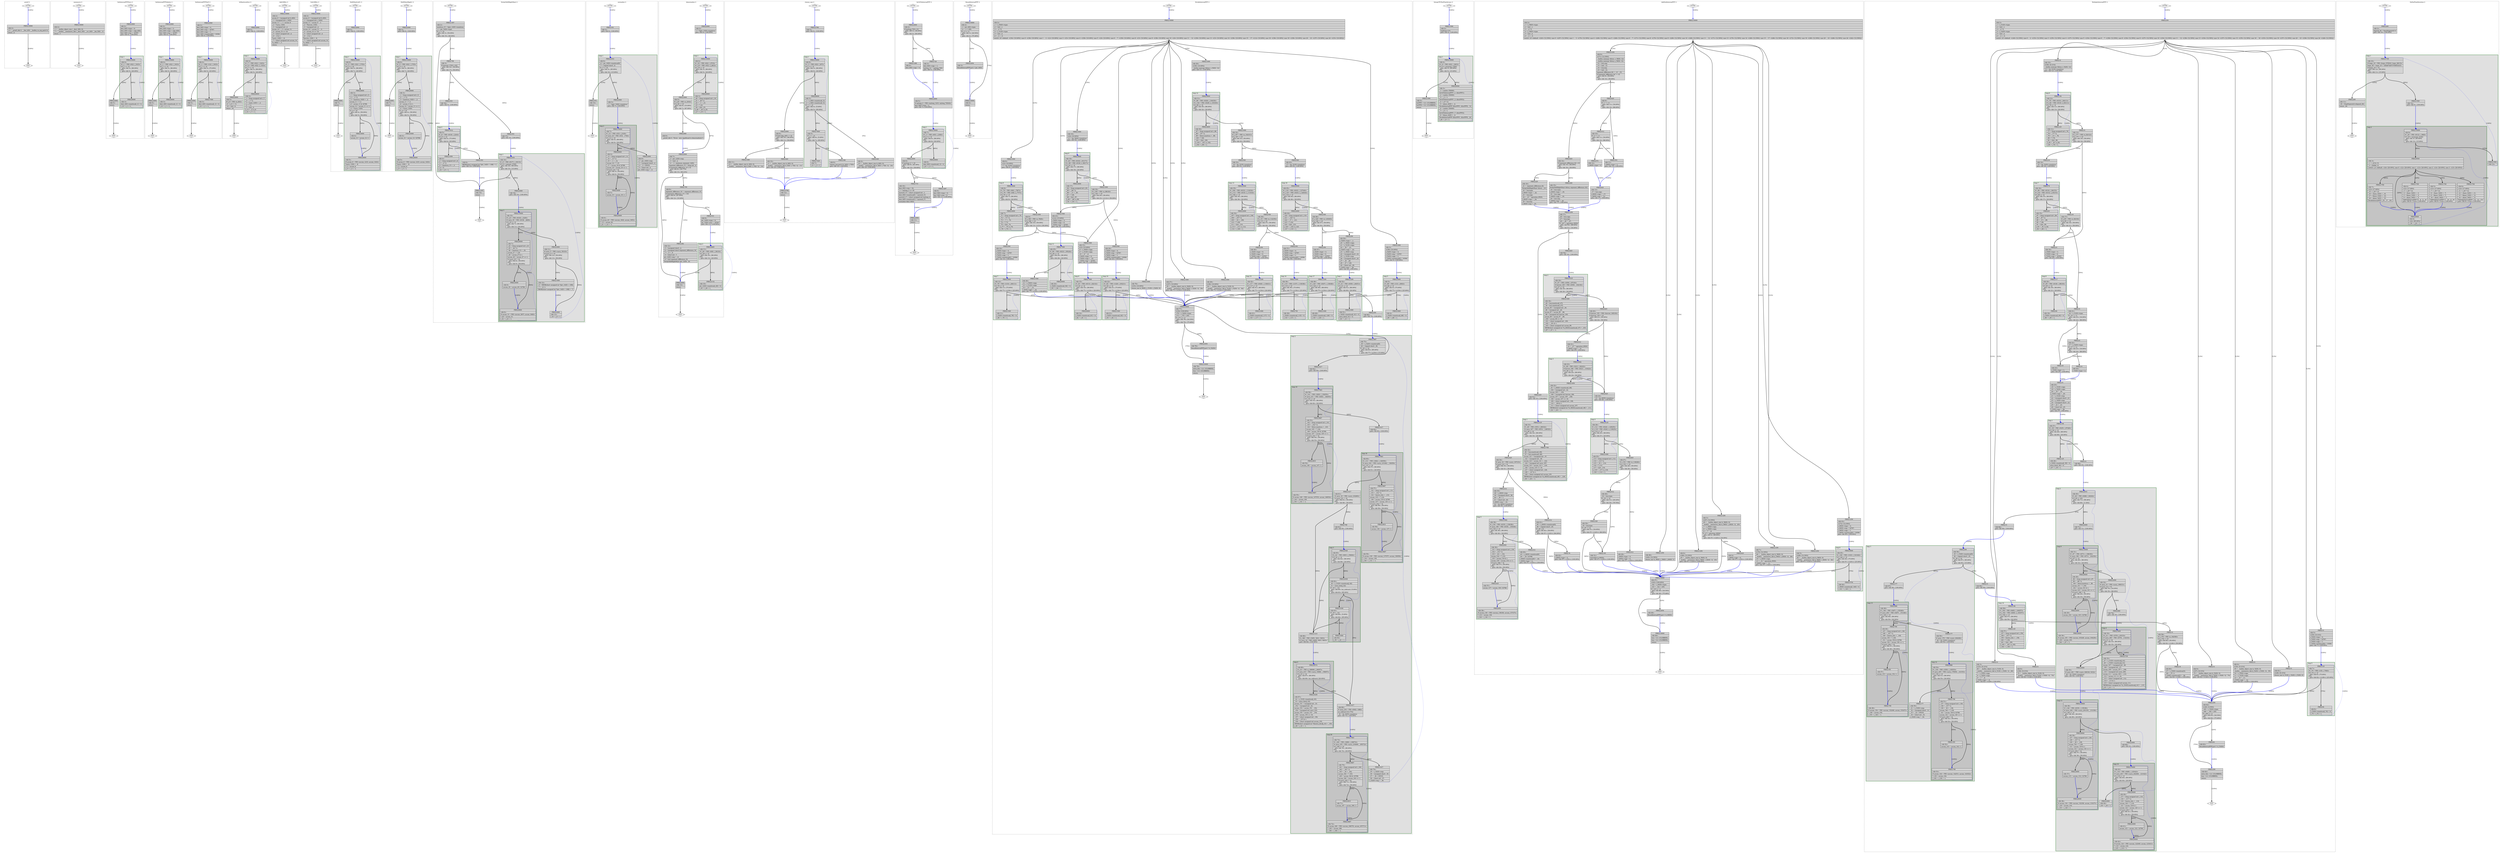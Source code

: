 digraph "emfloat.c.050t.inline_param2" {
overlap=false;
subgraph "cluster_printf" {
	style="dashed";
	color="black";
	label="printf ()";
	fn_15_basic_block_0 [shape=Mdiamond,style=filled,fillcolor=white,label="ENTRY"];

	fn_15_basic_block_1 [shape=Mdiamond,style=filled,fillcolor=white,label="EXIT"];

	fn_15_basic_block_2 [shape=record,style=filled,fillcolor=lightgrey,label="{ FREQ:10000 |\<bb\ 2\>:\l\
|_4\ =\ __printf_chk\ (1,\ __fmt_2(D),\ __builtin_va_arg_pack\ ());\l\
|return\ _4;\l\
}"];

	fn_15_basic_block_0:s -> fn_15_basic_block_2:n [style="solid,bold",color=blue,weight=100,constraint=true, label="[100%]"];
	fn_15_basic_block_2:s -> fn_15_basic_block_1:n [style="solid,bold",color=black,weight=10,constraint=true, label="[100%]"];
	fn_15_basic_block_0:s -> fn_15_basic_block_1:n [style="invis",constraint=true];
}
subgraph "cluster_memmove" {
	style="dashed";
	color="black";
	label="memmove ()";
	fn_26_basic_block_0 [shape=Mdiamond,style=filled,fillcolor=white,label="ENTRY"];

	fn_26_basic_block_1 [shape=Mdiamond,style=filled,fillcolor=white,label="EXIT"];

	fn_26_basic_block_2 [shape=record,style=filled,fillcolor=lightgrey,label="{ FREQ:10000 |\<bb\ 2\>:\l\
|_1\ =\ __builtin_object_size\ (__dest_3(D),\ 0);\l\
|_7\ =\ __builtin___memmove_chk\ (__dest_3(D),\ __src_4(D),\ __len_5(D),\ _1);\l\
|return\ _7;\l\
}"];

	fn_26_basic_block_0:s -> fn_26_basic_block_2:n [style="solid,bold",color=blue,weight=100,constraint=true, label="[100%]"];
	fn_26_basic_block_2:s -> fn_26_basic_block_1:n [style="solid,bold",color=black,weight=10,constraint=true, label="[100%]"];
	fn_26_basic_block_0:s -> fn_26_basic_block_1:n [style="invis",constraint=true];
}
subgraph "cluster_SetInternalFPFZero" {
	style="dashed";
	color="black";
	label="SetInternalFPFZero ()";
	subgraph cluster_36_1 {
	style="filled";
	color="darkgreen";
	fillcolor="grey88";
	label="loop 1";
	labeljust=l;
	penwidth=2;
	fn_36_basic_block_4 [shape=record,style=filled,fillcolor=lightgrey,label="{ FREQ:10000 |\<bb\ 4\>:\l\
|#\ i_1\ =\ PHI\ \<0(2),\ i_10(3)\>\l\
|if\ (i_1\ \<=\ 3)\l\
\ \ goto\ \<bb\ 3\>;\ [80.00%]\l\
else\l\
\ \ goto\ \<bb\ 5\>;\ [20.00%]\l\
}"];

	fn_36_basic_block_3 [shape=record,style=filled,fillcolor=lightgrey,label="{ FREQ:8000 |\<bb\ 3\>:\l\
|dest_4(D)-\>mantissa[i_1]\ =\ 0;\l\
|i_10\ =\ i_1\ +\ 1;\l\
}"];

	}
	fn_36_basic_block_0 [shape=Mdiamond,style=filled,fillcolor=white,label="ENTRY"];

	fn_36_basic_block_1 [shape=Mdiamond,style=filled,fillcolor=white,label="EXIT"];

	fn_36_basic_block_2 [shape=record,style=filled,fillcolor=lightgrey,label="{ FREQ:2000 |\<bb\ 2\>:\l\
|dest_4(D)-\>type\ =\ 0;\l\
|dest_4(D)-\>sign\ =\ sign_6(D);\l\
|dest_4(D)-\>exp\ =\ -32767;\l\
goto\ \<bb\ 4\>;\ [100.00%]\l\
}"];

	fn_36_basic_block_5 [shape=record,style=filled,fillcolor=lightgrey,label="{ FREQ:2000 |\<bb\ 5\>:\l\
|return;\l\
}"];

	fn_36_basic_block_0:s -> fn_36_basic_block_2:n [style="solid,bold",color=blue,weight=100,constraint=true, label="[100%]"];
	fn_36_basic_block_2:s -> fn_36_basic_block_4:n [style="solid,bold",color=blue,weight=100,constraint=true, label="[100%]"];
	fn_36_basic_block_3:s -> fn_36_basic_block_4:n [style="dotted,bold",color=blue,weight=10,constraint=false, label="[100%]"];
	fn_36_basic_block_4:s -> fn_36_basic_block_3:n [style="solid,bold",color=black,weight=10,constraint=true, label="[80%]"];
	fn_36_basic_block_4:s -> fn_36_basic_block_5:n [style="solid,bold",color=black,weight=10,constraint=true, label="[20%]"];
	fn_36_basic_block_5:s -> fn_36_basic_block_1:n [style="solid,bold",color=black,weight=10,constraint=true, label="[100%]"];
	fn_36_basic_block_0:s -> fn_36_basic_block_1:n [style="invis",constraint=true];
}
subgraph "cluster_SetInternalFPFInfinity" {
	style="dashed";
	color="black";
	label="SetInternalFPFInfinity ()";
	subgraph cluster_37_1 {
	style="filled";
	color="darkgreen";
	fillcolor="grey88";
	label="loop 1";
	labeljust=l;
	penwidth=2;
	fn_37_basic_block_4 [shape=record,style=filled,fillcolor=lightgrey,label="{ FREQ:10000 |\<bb\ 4\>:\l\
|#\ i_1\ =\ PHI\ \<0(2),\ i_10(3)\>\l\
|if\ (i_1\ \<=\ 3)\l\
\ \ goto\ \<bb\ 3\>;\ [80.00%]\l\
else\l\
\ \ goto\ \<bb\ 5\>;\ [20.00%]\l\
}"];

	fn_37_basic_block_3 [shape=record,style=filled,fillcolor=lightgrey,label="{ FREQ:8000 |\<bb\ 3\>:\l\
|dest_4(D)-\>mantissa[i_1]\ =\ 0;\l\
|i_10\ =\ i_1\ +\ 1;\l\
}"];

	}
	fn_37_basic_block_0 [shape=Mdiamond,style=filled,fillcolor=white,label="ENTRY"];

	fn_37_basic_block_1 [shape=Mdiamond,style=filled,fillcolor=white,label="EXIT"];

	fn_37_basic_block_2 [shape=record,style=filled,fillcolor=lightgrey,label="{ FREQ:2000 |\<bb\ 2\>:\l\
|dest_4(D)-\>type\ =\ 3;\l\
|dest_4(D)-\>sign\ =\ sign_6(D);\l\
|dest_4(D)-\>exp\ =\ -32767;\l\
goto\ \<bb\ 4\>;\ [100.00%]\l\
}"];

	fn_37_basic_block_5 [shape=record,style=filled,fillcolor=lightgrey,label="{ FREQ:2000 |\<bb\ 5\>:\l\
|return;\l\
}"];

	fn_37_basic_block_0:s -> fn_37_basic_block_2:n [style="solid,bold",color=blue,weight=100,constraint=true, label="[100%]"];
	fn_37_basic_block_2:s -> fn_37_basic_block_4:n [style="solid,bold",color=blue,weight=100,constraint=true, label="[100%]"];
	fn_37_basic_block_3:s -> fn_37_basic_block_4:n [style="dotted,bold",color=blue,weight=10,constraint=false, label="[100%]"];
	fn_37_basic_block_4:s -> fn_37_basic_block_3:n [style="solid,bold",color=black,weight=10,constraint=true, label="[80%]"];
	fn_37_basic_block_4:s -> fn_37_basic_block_5:n [style="solid,bold",color=black,weight=10,constraint=true, label="[20%]"];
	fn_37_basic_block_5:s -> fn_37_basic_block_1:n [style="solid,bold",color=black,weight=10,constraint=true, label="[100%]"];
	fn_37_basic_block_0:s -> fn_37_basic_block_1:n [style="invis",constraint=true];
}
subgraph "cluster_SetInternalFPFNaN" {
	style="dashed";
	color="black";
	label="SetInternalFPFNaN ()";
	subgraph cluster_38_1 {
	style="filled";
	color="darkgreen";
	fillcolor="grey88";
	label="loop 1";
	labeljust=l;
	penwidth=2;
	fn_38_basic_block_4 [shape=record,style=filled,fillcolor=lightgrey,label="{ FREQ:10000 |\<bb\ 4\>:\l\
|#\ i_1\ =\ PHI\ \<1(2),\ i_10(3)\>\l\
|if\ (i_1\ \<=\ 3)\l\
\ \ goto\ \<bb\ 3\>;\ [75.00%]\l\
else\l\
\ \ goto\ \<bb\ 5\>;\ [25.00%]\l\
}"];

	fn_38_basic_block_3 [shape=record,style=filled,fillcolor=lightgrey,label="{ FREQ:7500 |\<bb\ 3\>:\l\
|dest_4(D)-\>mantissa[i_1]\ =\ 0;\l\
|i_10\ =\ i_1\ +\ 1;\l\
}"];

	}
	fn_38_basic_block_0 [shape=Mdiamond,style=filled,fillcolor=white,label="ENTRY"];

	fn_38_basic_block_1 [shape=Mdiamond,style=filled,fillcolor=white,label="EXIT"];

	fn_38_basic_block_2 [shape=record,style=filled,fillcolor=lightgrey,label="{ FREQ:2500 |\<bb\ 2\>:\l\
|dest_4(D)-\>type\ =\ 4;\l\
|dest_4(D)-\>exp\ =\ 32767;\l\
|dest_4(D)-\>sign\ =\ 1;\l\
|dest_4(D)-\>mantissa[0]\ =\ 16384;\l\
goto\ \<bb\ 4\>;\ [100.00%]\l\
}"];

	fn_38_basic_block_5 [shape=record,style=filled,fillcolor=lightgrey,label="{ FREQ:2500 |\<bb\ 5\>:\l\
|return;\l\
}"];

	fn_38_basic_block_0:s -> fn_38_basic_block_2:n [style="solid,bold",color=blue,weight=100,constraint=true, label="[100%]"];
	fn_38_basic_block_2:s -> fn_38_basic_block_4:n [style="solid,bold",color=blue,weight=100,constraint=true, label="[100%]"];
	fn_38_basic_block_3:s -> fn_38_basic_block_4:n [style="dotted,bold",color=blue,weight=10,constraint=false, label="[100%]"];
	fn_38_basic_block_4:s -> fn_38_basic_block_3:n [style="solid,bold",color=black,weight=10,constraint=true, label="[75%]"];
	fn_38_basic_block_4:s -> fn_38_basic_block_5:n [style="solid,bold",color=black,weight=10,constraint=true, label="[25%]"];
	fn_38_basic_block_5:s -> fn_38_basic_block_1:n [style="solid,bold",color=black,weight=10,constraint=true, label="[100%]"];
	fn_38_basic_block_0:s -> fn_38_basic_block_1:n [style="invis",constraint=true];
}
subgraph "cluster_IsMantissaZero" {
	style="dashed";
	color="black";
	label="IsMantissaZero ()";
	subgraph cluster_39_1 {
	style="filled";
	color="darkgreen";
	fillcolor="grey88";
	label="loop 1";
	labeljust=l;
	penwidth=2;
	fn_39_basic_block_4 [shape=record,style=filled,fillcolor=lightgrey,label="{ FREQ:10000 |\<bb\ 4\>:\l\
|#\ i_7\ =\ PHI\ \<0(2),\ i_14(3)\>\l\
|#\ n_8\ =\ PHI\ \<0(2),\ n_13(3)\>\l\
|if\ (i_7\ \<=\ 3)\l\
\ \ goto\ \<bb\ 3\>;\ [80.00%]\l\
else\l\
\ \ goto\ \<bb\ 5\>;\ [20.00%]\l\
}"];

	fn_39_basic_block_3 [shape=record,style=filled,fillcolor=lightgrey,label="{ FREQ:8000 |\<bb\ 3\>:\l\
|_1\ =\ (long\ unsigned\ int)\ i_7;\l\
|_2\ =\ _1\ *\ 2;\l\
|_3\ =\ mant_12(D)\ +\ _2;\l\
|_4\ =\ *_3;\l\
|_5\ =\ (int)\ _4;\l\
|n_13\ =\ _5\ \|\ n_8;\l\
|i_14\ =\ i_7\ +\ 1;\l\
}"];

	}
	fn_39_basic_block_0 [shape=Mdiamond,style=filled,fillcolor=white,label="ENTRY"];

	fn_39_basic_block_1 [shape=Mdiamond,style=filled,fillcolor=white,label="EXIT"];

	fn_39_basic_block_2 [shape=record,style=filled,fillcolor=lightgrey,label="{ FREQ:2000 |\<bb\ 2\>:\l\
goto\ \<bb\ 4\>;\ [100.00%]\l\
}"];

	fn_39_basic_block_5 [shape=record,style=filled,fillcolor=lightgrey,label="{ FREQ:2000 |\<bb\ 5\>:\l\
|#\ n_9\ =\ PHI\ \<n_8(4)\>\l\
|_6\ =\ n_9\ ==\ 0;\l\
|_10\ =\ (int)\ _6;\l\
|return\ _10;\l\
}"];

	fn_39_basic_block_0:s -> fn_39_basic_block_2:n [style="solid,bold",color=blue,weight=100,constraint=true, label="[100%]"];
	fn_39_basic_block_2:s -> fn_39_basic_block_4:n [style="solid,bold",color=blue,weight=100,constraint=true, label="[100%]"];
	fn_39_basic_block_3:s -> fn_39_basic_block_4:n [style="dotted,bold",color=blue,weight=10,constraint=false, label="[100%]"];
	fn_39_basic_block_4:s -> fn_39_basic_block_3:n [style="solid,bold",color=black,weight=10,constraint=true, label="[80%]"];
	fn_39_basic_block_4:s -> fn_39_basic_block_5:n [style="solid,bold",color=black,weight=10,constraint=true, label="[20%]"];
	fn_39_basic_block_5:s -> fn_39_basic_block_1:n [style="solid,bold",color=black,weight=10,constraint=true, label="[100%]"];
	fn_39_basic_block_0:s -> fn_39_basic_block_1:n [style="invis",constraint=true];
}
subgraph "cluster_Add16Bits" {
	style="dashed";
	color="black";
	label="Add16Bits ()";
	fn_40_basic_block_0 [shape=Mdiamond,style=filled,fillcolor=white,label="ENTRY"];

	fn_40_basic_block_1 [shape=Mdiamond,style=filled,fillcolor=white,label="EXIT"];

	fn_40_basic_block_2 [shape=record,style=filled,fillcolor=lightgrey,label="{ FREQ:10000 |\<bb\ 2\>:\l\
|accum_9\ =\ (unsigned\ int)\ b_8(D);\l\
|_1\ =\ (unsigned\ int)\ c_10(D);\l\
|accum_11\ =\ _1\ +\ accum_9;\l\
|_2\ =\ *carry_13(D);\l\
|_3\ =\ (unsigned\ int)\ _2;\l\
|accum_14\ =\ _3\ +\ accum_11;\l\
|_4\ =\ accum_14\ \>\>\ 16;\l\
|_5\ =\ (short\ unsigned\ int)\ _4;\l\
|_6\ =\ _5\ &\ 1;\l\
|*carry_13(D)\ =\ _6;\l\
|_7\ =\ (short\ unsigned\ int)\ accum_14;\l\
|*a_16(D)\ =\ _7;\l\
|return;\l\
}"];

	fn_40_basic_block_0:s -> fn_40_basic_block_2:n [style="solid,bold",color=blue,weight=100,constraint=true, label="[100%]"];
	fn_40_basic_block_2:s -> fn_40_basic_block_1:n [style="solid,bold",color=black,weight=10,constraint=true, label="[100%]"];
	fn_40_basic_block_0:s -> fn_40_basic_block_1:n [style="invis",constraint=true];
}
subgraph "cluster_Sub16Bits" {
	style="dashed";
	color="black";
	label="Sub16Bits ()";
	fn_41_basic_block_0 [shape=Mdiamond,style=filled,fillcolor=white,label="ENTRY"];

	fn_41_basic_block_1 [shape=Mdiamond,style=filled,fillcolor=white,label="EXIT"];

	fn_41_basic_block_2 [shape=record,style=filled,fillcolor=lightgrey,label="{ FREQ:10000 |\<bb\ 2\>:\l\
|accum_9\ =\ (unsigned\ int)\ b_8(D);\l\
|_1\ =\ (unsigned\ int)\ c_10(D);\l\
|accum_11\ =\ accum_9\ -\ _1;\l\
|_2\ =\ *borrow_13(D);\l\
|_3\ =\ (unsigned\ int)\ _2;\l\
|accum_14\ =\ accum_11\ -\ _3;\l\
|_4\ =\ accum_14\ \>\>\ 16;\l\
|_5\ =\ (short\ unsigned\ int)\ _4;\l\
|_6\ =\ _5\ &\ 1;\l\
|*borrow_13(D)\ =\ _6;\l\
|_7\ =\ (short\ unsigned\ int)\ accum_14;\l\
|*a_16(D)\ =\ _7;\l\
|return;\l\
}"];

	fn_41_basic_block_0:s -> fn_41_basic_block_2:n [style="solid,bold",color=blue,weight=100,constraint=true, label="[100%]"];
	fn_41_basic_block_2:s -> fn_41_basic_block_1:n [style="solid,bold",color=black,weight=10,constraint=true, label="[100%]"];
	fn_41_basic_block_0:s -> fn_41_basic_block_1:n [style="invis",constraint=true];
}
subgraph "cluster_ShiftMantLeft1" {
	style="dashed";
	color="black";
	label="ShiftMantLeft1 ()";
	subgraph cluster_42_1 {
	style="filled";
	color="darkgreen";
	fillcolor="grey88";
	label="loop 1";
	labeljust=l;
	penwidth=2;
	fn_42_basic_block_6 [shape=record,style=filled,fillcolor=lightgrey,label="{ FREQ:10000 |\<bb\ 6\>:\l\
|#\ i_5\ =\ PHI\ \<3(2),\ i_17(5)\>\l\
|if\ (i_5\ \>=\ 0)\l\
\ \ goto\ \<bb\ 3\>;\ [80.00%]\l\
else\l\
\ \ goto\ \<bb\ 7\>;\ [20.00%]\l\
}"];

	fn_42_basic_block_3 [shape=record,style=filled,fillcolor=lightgrey,label="{ FREQ:8000 |\<bb\ 3\>:\l\
|_1\ =\ (long\ unsigned\ int)\ i_5;\l\
|_2\ =\ _1\ *\ 2;\l\
|_3\ =\ mantissa_10(D)\ +\ _2;\l\
|accum_11\ =\ *_3;\l\
|_8\ =\ accum_11\ &\ 32768;\l\
|accum_12\ =\ accum_11\ \<\<\ 1;\l\
|_4\ =\ *carry_13(D);\l\
|if\ (_4\ !=\ 0)\l\
\ \ goto\ \<bb\ 4\>;\ [50.00%]\l\
else\l\
\ \ goto\ \<bb\ 5\>;\ [50.00%]\l\
}"];

	fn_42_basic_block_4 [shape=record,style=filled,fillcolor=lightgrey,label="{ FREQ:4000 |\<bb\ 4\>:\l\
|accum_14\ =\ accum_12\ \|\ 1;\l\
}"];

	fn_42_basic_block_5 [shape=record,style=filled,fillcolor=lightgrey,label="{ FREQ:8000 |\<bb\ 5\>:\l\
|#\ accum_6\ =\ PHI\ \<accum_12(3),\ accum_14(4)\>\l\
|*carry_13(D)\ =\ _8;\l\
|*_3\ =\ accum_6;\l\
|i_17\ =\ i_5\ +\ -1;\l\
}"];

	}
	fn_42_basic_block_0 [shape=Mdiamond,style=filled,fillcolor=white,label="ENTRY"];

	fn_42_basic_block_1 [shape=Mdiamond,style=filled,fillcolor=white,label="EXIT"];

	fn_42_basic_block_2 [shape=record,style=filled,fillcolor=lightgrey,label="{ FREQ:2000 |\<bb\ 2\>:\l\
goto\ \<bb\ 6\>;\ [100.00%]\l\
}"];

	fn_42_basic_block_7 [shape=record,style=filled,fillcolor=lightgrey,label="{ FREQ:2000 |\<bb\ 7\>:\l\
|return;\l\
}"];

	fn_42_basic_block_0:s -> fn_42_basic_block_2:n [style="solid,bold",color=blue,weight=100,constraint=true, label="[100%]"];
	fn_42_basic_block_2:s -> fn_42_basic_block_6:n [style="solid,bold",color=blue,weight=100,constraint=true, label="[100%]"];
	fn_42_basic_block_3:s -> fn_42_basic_block_4:n [style="solid,bold",color=black,weight=10,constraint=true, label="[50%]"];
	fn_42_basic_block_3:s -> fn_42_basic_block_5:n [style="solid,bold",color=black,weight=10,constraint=true, label="[50%]"];
	fn_42_basic_block_4:s -> fn_42_basic_block_5:n [style="solid,bold",color=blue,weight=100,constraint=true, label="[100%]"];
	fn_42_basic_block_5:s -> fn_42_basic_block_6:n [style="dotted,bold",color=blue,weight=10,constraint=false, label="[100%]"];
	fn_42_basic_block_6:s -> fn_42_basic_block_3:n [style="solid,bold",color=black,weight=10,constraint=true, label="[80%]"];
	fn_42_basic_block_6:s -> fn_42_basic_block_7:n [style="solid,bold",color=black,weight=10,constraint=true, label="[20%]"];
	fn_42_basic_block_7:s -> fn_42_basic_block_1:n [style="solid,bold",color=black,weight=10,constraint=true, label="[100%]"];
	fn_42_basic_block_0:s -> fn_42_basic_block_1:n [style="invis",constraint=true];
}
subgraph "cluster_ShiftMantRight1" {
	style="dashed";
	color="black";
	label="ShiftMantRight1 ()";
	subgraph cluster_43_1 {
	style="filled";
	color="darkgreen";
	fillcolor="grey88";
	label="loop 1";
	labeljust=l;
	penwidth=2;
	fn_43_basic_block_6 [shape=record,style=filled,fillcolor=lightgrey,label="{ FREQ:10000 |\<bb\ 6\>:\l\
|#\ i_5\ =\ PHI\ \<0(2),\ i_17(5)\>\l\
|if\ (i_5\ \<=\ 3)\l\
\ \ goto\ \<bb\ 3\>;\ [80.00%]\l\
else\l\
\ \ goto\ \<bb\ 7\>;\ [20.00%]\l\
}"];

	fn_43_basic_block_3 [shape=record,style=filled,fillcolor=lightgrey,label="{ FREQ:8000 |\<bb\ 3\>:\l\
|_1\ =\ (long\ unsigned\ int)\ i_5;\l\
|_2\ =\ _1\ *\ 2;\l\
|_3\ =\ mantissa_10(D)\ +\ _2;\l\
|accum_11\ =\ *_3;\l\
|_8\ =\ accum_11\ &\ 1;\l\
|accum_12\ =\ accum_11\ \>\>\ 1;\l\
|_4\ =\ *carry_13(D);\l\
|if\ (_4\ !=\ 0)\l\
\ \ goto\ \<bb\ 4\>;\ [50.00%]\l\
else\l\
\ \ goto\ \<bb\ 5\>;\ [50.00%]\l\
}"];

	fn_43_basic_block_4 [shape=record,style=filled,fillcolor=lightgrey,label="{ FREQ:4000 |\<bb\ 4\>:\l\
|accum_14\ =\ accum_12\ \|\ 32768;\l\
}"];

	fn_43_basic_block_5 [shape=record,style=filled,fillcolor=lightgrey,label="{ FREQ:8000 |\<bb\ 5\>:\l\
|#\ accum_6\ =\ PHI\ \<accum_12(3),\ accum_14(4)\>\l\
|*carry_13(D)\ =\ _8;\l\
|*_3\ =\ accum_6;\l\
|i_17\ =\ i_5\ +\ 1;\l\
}"];

	}
	fn_43_basic_block_0 [shape=Mdiamond,style=filled,fillcolor=white,label="ENTRY"];

	fn_43_basic_block_1 [shape=Mdiamond,style=filled,fillcolor=white,label="EXIT"];

	fn_43_basic_block_2 [shape=record,style=filled,fillcolor=lightgrey,label="{ FREQ:2000 |\<bb\ 2\>:\l\
goto\ \<bb\ 6\>;\ [100.00%]\l\
}"];

	fn_43_basic_block_7 [shape=record,style=filled,fillcolor=lightgrey,label="{ FREQ:2000 |\<bb\ 7\>:\l\
|return;\l\
}"];

	fn_43_basic_block_0:s -> fn_43_basic_block_2:n [style="solid,bold",color=blue,weight=100,constraint=true, label="[100%]"];
	fn_43_basic_block_2:s -> fn_43_basic_block_6:n [style="solid,bold",color=blue,weight=100,constraint=true, label="[100%]"];
	fn_43_basic_block_3:s -> fn_43_basic_block_4:n [style="solid,bold",color=black,weight=10,constraint=true, label="[50%]"];
	fn_43_basic_block_3:s -> fn_43_basic_block_5:n [style="solid,bold",color=black,weight=10,constraint=true, label="[50%]"];
	fn_43_basic_block_4:s -> fn_43_basic_block_5:n [style="solid,bold",color=blue,weight=100,constraint=true, label="[100%]"];
	fn_43_basic_block_5:s -> fn_43_basic_block_6:n [style="dotted,bold",color=blue,weight=10,constraint=false, label="[100%]"];
	fn_43_basic_block_6:s -> fn_43_basic_block_3:n [style="solid,bold",color=black,weight=10,constraint=true, label="[80%]"];
	fn_43_basic_block_6:s -> fn_43_basic_block_7:n [style="solid,bold",color=black,weight=10,constraint=true, label="[20%]"];
	fn_43_basic_block_7:s -> fn_43_basic_block_1:n [style="solid,bold",color=black,weight=10,constraint=true, label="[100%]"];
	fn_43_basic_block_0:s -> fn_43_basic_block_1:n [style="invis",constraint=true];
}
subgraph "cluster_StickyShiftRightMant" {
	style="dashed";
	color="black";
	label="StickyShiftRightMant ()";
	subgraph cluster_44_2 {
	style="filled";
	color="darkgreen";
	fillcolor="grey88";
	label="loop 2";
	labeljust=l;
	penwidth=2;
	fn_44_basic_block_5 [shape=record,style=filled,fillcolor=lightgrey,label="{ FREQ:1412 |\<bb\ 5\>:\l\
|#\ i_8\ =\ PHI\ \<0(16),\ i_22(4)\>\l\
|if\ (i_8\ \<=\ 2)\l\
\ \ goto\ \<bb\ 4\>;\ [75.00%]\l\
else\l\
\ \ goto\ \<bb\ 6\>;\ [25.00%]\l\
}"];

	fn_44_basic_block_4 [shape=record,style=filled,fillcolor=lightgrey,label="{ FREQ:1059 |\<bb\ 4\>:\l\
|_2\ =\ (long\ unsigned\ int)\ i_8;\l\
|_3\ =\ _2\ *\ 2;\l\
|_4\ =\ mantissa_15\ +\ _3;\l\
|*_4\ =\ 0;\l\
|i_22\ =\ i_8\ +\ 1;\l\
}"];

	}
	subgraph cluster_44_1 {
	style="filled";
	color="darkgreen";
	fillcolor="grey88";
	label="loop 1";
	labeljust=l;
	penwidth=2;
	subgraph cluster_44_3 {
	style="filled";
	color="darkgreen";
	fillcolor="grey77";
	label="loop 3";
	labeljust=l;
	penwidth=2;
	fn_44_basic_block_10 [shape=record,style=filled,fillcolor=lightgrey,label="{ FREQ:10000 |\<bb\ 10\>:\l\
|#\ i_23\ =\ PHI\ \<0(18),\ i_32(9)\>\l\
|#\ carry_35\ =\ PHI\ \<0(18),\ _28(9)\>\l\
|if\ (i_23\ \<=\ 3)\l\
\ \ goto\ \<bb\ 7\>;\ [80.00%]\l\
else\l\
\ \ goto\ \<bb\ 11\>;\ [20.00%]\l\
}"];

	fn_44_basic_block_7 [shape=record,style=filled,fillcolor=lightgrey,label="{ FREQ:8000 |\<bb\ 7\>:\l\
|_24\ =\ (long\ unsigned\ int)\ i_23;\l\
|_25\ =\ _24\ *\ 2;\l\
|_26\ =\ mantissa_15\ +\ _25;\l\
|accum_27\ =\ *_26;\l\
|_28\ =\ accum_27\ &\ 1;\l\
|accum_29\ =\ accum_27\ \>\>\ 1;\l\
|if\ (carry_35\ !=\ 0)\l\
\ \ goto\ \<bb\ 8\>;\ [50.00%]\l\
else\l\
\ \ goto\ \<bb\ 9\>;\ [50.00%]\l\
}"];

	fn_44_basic_block_8 [shape=record,style=filled,fillcolor=lightgrey,label="{ FREQ:4000 |\<bb\ 8\>:\l\
|accum_30\ =\ accum_29\ \|\ 32768;\l\
}"];

	fn_44_basic_block_9 [shape=record,style=filled,fillcolor=lightgrey,label="{ FREQ:8000 |\<bb\ 9\>:\l\
|#\ accum_31\ =\ PHI\ \<accum_29(7),\ accum_30(8)\>\l\
|*_26\ =\ accum_31;\l\
|i_32\ =\ i_23\ +\ 1;\l\
}"];

	}
	fn_44_basic_block_14 [shape=record,style=filled,fillcolor=lightgrey,label="{ FREQ:2353 |\<bb\ 14\>:\l\
|#\ i_9\ =\ PHI\ \<0(17),\ i_19(13)\>\l\
|if\ (i_9\ \<\ amount_17(D))\l\
\ \ goto\ \<bb\ 18\>;\ [85.00%]\l\
else\l\
\ \ goto\ \<bb\ 15\>;\ [15.00%]\l\
}"];

	fn_44_basic_block_18 [shape=record,style=filled,fillcolor=lightgrey,label="{ FREQ:2000 |\<bb\ 18\>:\l\
goto\ \<bb\ 10\>;\ [100.00%]\l\
}"];

	fn_44_basic_block_11 [shape=record,style=filled,fillcolor=lightgrey,label="{ FREQ:2000 |\<bb\ 11\>:\l\
|#\ carry_5\ =\ PHI\ \<carry_35(10)\>\l\
|if\ (carry_5\ !=\ 0)\l\
\ \ goto\ \<bb\ 12\>;\ [50.00%]\l\
else\l\
\ \ goto\ \<bb\ 13\>;\ [50.00%]\l\
}"];

	fn_44_basic_block_12 [shape=record,style=filled,fillcolor=lightgrey,label="{ FREQ:1000 |\<bb\ 12\>:\l\
|_6\ =\ MEM[(short\ unsigned\ int\ *)ptr_14(D)\ +\ 10B];\l\
|_7\ =\ _6\ \|\ 1;\l\
|MEM[(short\ unsigned\ int\ *)ptr_14(D)\ +\ 10B]\ =\ _7;\l\
}"];

	fn_44_basic_block_13 [shape=record,style=filled,fillcolor=lightgrey,label="{ FREQ:2000 |\<bb\ 13\>:\l\
|i_19\ =\ i_9\ +\ 1;\l\
}"];

	}
	fn_44_basic_block_0 [shape=Mdiamond,style=filled,fillcolor=white,label="ENTRY"];

	fn_44_basic_block_1 [shape=Mdiamond,style=filled,fillcolor=white,label="EXIT"];

	fn_44_basic_block_2 [shape=record,style=filled,fillcolor=lightgrey,label="{ FREQ:1307 |\<bb\ 2\>:\l\
|mantissa_15\ =\ &ptr_14(D)-\>mantissa;\l\
|_1\ =\ ptr_14(D)-\>type;\l\
|if\ (_1\ !=\ 0)\l\
\ \ goto\ \<bb\ 3\>;\ [54.00%]\l\
else\l\
\ \ goto\ \<bb\ 15\>;\ [46.00%]\l\
}"];

	fn_44_basic_block_3 [shape=record,style=filled,fillcolor=lightgrey,label="{ FREQ:706 |\<bb\ 3\>:\l\
|if\ (amount_17(D)\ \>\ 63)\l\
\ \ goto\ \<bb\ 16\>;\ [50.00%]\l\
else\l\
\ \ goto\ \<bb\ 17\>;\ [50.00%]\l\
}"];

	fn_44_basic_block_17 [shape=record,style=filled,fillcolor=lightgrey,label="{ FREQ:353 |\<bb\ 17\>:\l\
goto\ \<bb\ 14\>;\ [100.00%]\l\
}"];

	fn_44_basic_block_16 [shape=record,style=filled,fillcolor=lightgrey,label="{ FREQ:353 |\<bb\ 16\>:\l\
goto\ \<bb\ 5\>;\ [100.00%]\l\
}"];

	fn_44_basic_block_6 [shape=record,style=filled,fillcolor=lightgrey,label="{ FREQ:353 |\<bb\ 6\>:\l\
|MEM[(short\ unsigned\ int\ *)ptr_14(D)\ +\ 10B]\ =\ 1;\l\
goto\ \<bb\ 15\>;\ [100.00%]\l\
}"];

	fn_44_basic_block_15 [shape=record,style=filled,fillcolor=lightgrey,label="{ FREQ:1307 |\<bb\ 15\>:\l\
|return;\l\
}"];

	fn_44_basic_block_0:s -> fn_44_basic_block_2:n [style="solid,bold",color=blue,weight=100,constraint=true, label="[100%]"];
	fn_44_basic_block_2:s -> fn_44_basic_block_3:n [style="solid,bold",color=black,weight=10,constraint=true, label="[54%]"];
	fn_44_basic_block_2:s -> fn_44_basic_block_15:n [style="solid,bold",color=black,weight=10,constraint=true, label="[46%]"];
	fn_44_basic_block_3:s -> fn_44_basic_block_16:n [style="solid,bold",color=black,weight=10,constraint=true, label="[50%]"];
	fn_44_basic_block_3:s -> fn_44_basic_block_17:n [style="solid,bold",color=black,weight=10,constraint=true, label="[50%]"];
	fn_44_basic_block_17:s -> fn_44_basic_block_14:n [style="solid,bold",color=blue,weight=100,constraint=true, label="[100%]"];
	fn_44_basic_block_16:s -> fn_44_basic_block_5:n [style="solid,bold",color=blue,weight=100,constraint=true, label="[100%]"];
	fn_44_basic_block_4:s -> fn_44_basic_block_5:n [style="dotted,bold",color=blue,weight=10,constraint=false, label="[100%]"];
	fn_44_basic_block_5:s -> fn_44_basic_block_4:n [style="solid,bold",color=black,weight=10,constraint=true, label="[75%]"];
	fn_44_basic_block_5:s -> fn_44_basic_block_6:n [style="solid,bold",color=black,weight=10,constraint=true, label="[25%]"];
	fn_44_basic_block_6:s -> fn_44_basic_block_15:n [style="solid,bold",color=blue,weight=100,constraint=true, label="[100%]"];
	fn_44_basic_block_7:s -> fn_44_basic_block_8:n [style="solid,bold",color=black,weight=10,constraint=true, label="[50%]"];
	fn_44_basic_block_7:s -> fn_44_basic_block_9:n [style="solid,bold",color=black,weight=10,constraint=true, label="[50%]"];
	fn_44_basic_block_8:s -> fn_44_basic_block_9:n [style="solid,bold",color=blue,weight=100,constraint=true, label="[100%]"];
	fn_44_basic_block_9:s -> fn_44_basic_block_10:n [style="dotted,bold",color=blue,weight=10,constraint=false, label="[100%]"];
	fn_44_basic_block_10:s -> fn_44_basic_block_7:n [style="solid,bold",color=black,weight=10,constraint=true, label="[80%]"];
	fn_44_basic_block_10:s -> fn_44_basic_block_11:n [style="solid,bold",color=black,weight=10,constraint=true, label="[20%]"];
	fn_44_basic_block_11:s -> fn_44_basic_block_12:n [style="solid,bold",color=black,weight=10,constraint=true, label="[50%]"];
	fn_44_basic_block_11:s -> fn_44_basic_block_13:n [style="solid,bold",color=black,weight=10,constraint=true, label="[50%]"];
	fn_44_basic_block_12:s -> fn_44_basic_block_13:n [style="solid,bold",color=blue,weight=100,constraint=true, label="[100%]"];
	fn_44_basic_block_13:s -> fn_44_basic_block_14:n [style="dotted,bold",color=blue,weight=10,constraint=false, label="[100%]"];
	fn_44_basic_block_14:s -> fn_44_basic_block_18:n [style="solid,bold",color=black,weight=10,constraint=true, label="[85%]"];
	fn_44_basic_block_14:s -> fn_44_basic_block_15:n [style="solid,bold",color=black,weight=10,constraint=true, label="[15%]"];
	fn_44_basic_block_18:s -> fn_44_basic_block_10:n [style="solid,bold",color=blue,weight=100,constraint=true, label="[100%]"];
	fn_44_basic_block_15:s -> fn_44_basic_block_1:n [style="solid,bold",color=black,weight=10,constraint=true, label="[100%]"];
	fn_44_basic_block_0:s -> fn_44_basic_block_1:n [style="invis",constraint=true];
}
subgraph "cluster_normalize" {
	style="dashed";
	color="black";
	label="normalize ()";
	subgraph cluster_45_1 {
	style="filled";
	color="darkgreen";
	fillcolor="grey88";
	label="loop 1";
	labeljust=l;
	penwidth=2;
	subgraph cluster_45_2 {
	style="filled";
	color="darkgreen";
	fillcolor="grey77";
	label="loop 2";
	labeljust=l;
	penwidth=2;
	fn_45_basic_block_7 [shape=record,style=filled,fillcolor=lightgrey,label="{ FREQ:10000 |\<bb\ 7\>:\l\
|#\ i_12\ =\ PHI\ \<3(3),\ i_21(6)\>\l\
|#\ carry_24\ =\ PHI\ \<0(3),\ _17(6)\>\l\
|if\ (i_12\ \>=\ 0)\l\
\ \ goto\ \<bb\ 4\>;\ [80.00%]\l\
else\l\
\ \ goto\ \<bb\ 8\>;\ [20.00%]\l\
}"];

	fn_45_basic_block_4 [shape=record,style=filled,fillcolor=lightgrey,label="{ FREQ:8000 |\<bb\ 4\>:\l\
|_13\ =\ (long\ unsigned\ int)\ i_12;\l\
|_14\ =\ _13\ *\ 2;\l\
|_15\ =\ _1\ +\ _14;\l\
|accum_16\ =\ *_15;\l\
|_17\ =\ accum_16\ &\ 32768;\l\
|accum_18\ =\ accum_16\ \<\<\ 1;\l\
|if\ (carry_24\ !=\ 0)\l\
\ \ goto\ \<bb\ 5\>;\ [50.00%]\l\
else\l\
\ \ goto\ \<bb\ 6\>;\ [50.00%]\l\
}"];

	fn_45_basic_block_5 [shape=record,style=filled,fillcolor=lightgrey,label="{ FREQ:4000 |\<bb\ 5\>:\l\
|accum_19\ =\ accum_18\ \|\ 1;\l\
}"];

	fn_45_basic_block_6 [shape=record,style=filled,fillcolor=lightgrey,label="{ FREQ:8000 |\<bb\ 6\>:\l\
|#\ accum_20\ =\ PHI\ \<accum_18(4),\ accum_19(5)\>\l\
|*_15\ =\ accum_20;\l\
|i_21\ =\ i_12\ +\ -1;\l\
}"];

	}
	fn_45_basic_block_9 [shape=record,style=filled,fillcolor=lightgrey,label="{ FREQ:2353 |\<bb\ 9\>:\l\
|_6\ =\ ptr_10(D)-\>mantissa[0];\l\
|_7\ =\ (signed\ short)\ _6;\l\
|if\ (_7\ \>=\ 0)\l\
\ \ goto\ \<bb\ 3\>;\ [85.00%]\l\
else\l\
\ \ goto\ \<bb\ 10\>;\ [15.00%]\l\
}"];

	fn_45_basic_block_3 [shape=record,style=filled,fillcolor=lightgrey,label="{ FREQ:2000 |\<bb\ 3\>:\l\
|_1\ =\ &ptr_10(D)-\>mantissa;\l\
goto\ \<bb\ 7\>;\ [100.00%]\l\
}"];

	fn_45_basic_block_8 [shape=record,style=filled,fillcolor=lightgrey,label="{ FREQ:2000 |\<bb\ 8\>:\l\
|_2\ =\ ptr_10(D)-\>exp;\l\
|_3\ =\ (unsigned\ short)\ _2;\l\
|_4\ =\ _3\ +\ 65535;\l\
|_5\ =\ (short\ int)\ _4;\l\
|ptr_10(D)-\>exp\ =\ _5;\l\
}"];

	}
	fn_45_basic_block_0 [shape=Mdiamond,style=filled,fillcolor=white,label="ENTRY"];

	fn_45_basic_block_1 [shape=Mdiamond,style=filled,fillcolor=white,label="EXIT"];

	fn_45_basic_block_2 [shape=record,style=filled,fillcolor=lightgrey,label="{ FREQ:353 |\<bb\ 2\>:\l\
goto\ \<bb\ 9\>;\ [100.00%]\l\
}"];

	fn_45_basic_block_10 [shape=record,style=filled,fillcolor=lightgrey,label="{ FREQ:353 |\<bb\ 10\>:\l\
|return;\l\
}"];

	fn_45_basic_block_0:s -> fn_45_basic_block_2:n [style="solid,bold",color=blue,weight=100,constraint=true, label="[100%]"];
	fn_45_basic_block_2:s -> fn_45_basic_block_9:n [style="solid,bold",color=blue,weight=100,constraint=true, label="[100%]"];
	fn_45_basic_block_3:s -> fn_45_basic_block_7:n [style="solid,bold",color=blue,weight=100,constraint=true, label="[100%]"];
	fn_45_basic_block_4:s -> fn_45_basic_block_5:n [style="solid,bold",color=black,weight=10,constraint=true, label="[50%]"];
	fn_45_basic_block_4:s -> fn_45_basic_block_6:n [style="solid,bold",color=black,weight=10,constraint=true, label="[50%]"];
	fn_45_basic_block_5:s -> fn_45_basic_block_6:n [style="solid,bold",color=blue,weight=100,constraint=true, label="[100%]"];
	fn_45_basic_block_6:s -> fn_45_basic_block_7:n [style="dotted,bold",color=blue,weight=10,constraint=false, label="[100%]"];
	fn_45_basic_block_7:s -> fn_45_basic_block_4:n [style="solid,bold",color=black,weight=10,constraint=true, label="[80%]"];
	fn_45_basic_block_7:s -> fn_45_basic_block_8:n [style="solid,bold",color=black,weight=10,constraint=true, label="[20%]"];
	fn_45_basic_block_8:s -> fn_45_basic_block_9:n [style="dotted,bold",color=blue,weight=10,constraint=false, label="[100%]"];
	fn_45_basic_block_9:s -> fn_45_basic_block_3:n [style="solid,bold",color=black,weight=10,constraint=true, label="[85%]"];
	fn_45_basic_block_9:s -> fn_45_basic_block_10:n [style="solid,bold",color=black,weight=10,constraint=true, label="[15%]"];
	fn_45_basic_block_10:s -> fn_45_basic_block_1:n [style="solid,bold",color=black,weight=10,constraint=true, label="[100%]"];
	fn_45_basic_block_0:s -> fn_45_basic_block_1:n [style="invis",constraint=true];
}
subgraph "cluster_denormalize" {
	style="dashed";
	color="black";
	label="denormalize ()";
	subgraph cluster_46_2 {
	style="filled";
	color="darkgreen";
	fillcolor="grey88";
	label="loop 2";
	labeljust=l;
	penwidth=2;
	fn_46_basic_block_11 [shape=record,style=filled,fillcolor=lightgrey,label="{ FREQ:2665 |\<bb\ 11\>:\l\
|#\ i_29\ =\ PHI\ \<0(9),\ i_30(10)\>\l\
|if\ (i_29\ \<=\ 3)\l\
\ \ goto\ \<bb\ 10\>;\ [80.00%]\l\
else\l\
\ \ goto\ \<bb\ 13\>;\ [20.00%]\l\
}"];

	fn_46_basic_block_10 [shape=record,style=filled,fillcolor=lightgrey,label="{ FREQ:2132 |\<bb\ 10\>:\l\
|ptr_12(D)-\>mantissa[i_29]\ =\ 0;\l\
|i_30\ =\ i_29\ +\ 1;\l\
}"];

	}
	subgraph cluster_46_1 {
	style="filled";
	color="darkgreen";
	fillcolor="grey88";
	label="loop 1";
	labeljust=l;
	penwidth=2;
	fn_46_basic_block_4 [shape=record,style=filled,fillcolor=lightgrey,label="{ FREQ:10000 |\<bb\ 4\>:\l\
|#\ i_19\ =\ PHI\ \<0(2),\ i_27(3)\>\l\
|#\ n_25\ =\ PHI\ \<0(2),\ n_26(3)\>\l\
|if\ (i_19\ \<=\ 3)\l\
\ \ goto\ \<bb\ 3\>;\ [80.00%]\l\
else\l\
\ \ goto\ \<bb\ 5\>;\ [20.00%]\l\
}"];

	fn_46_basic_block_3 [shape=record,style=filled,fillcolor=lightgrey,label="{ FREQ:8000 |\<bb\ 3\>:\l\
|_20\ =\ (long\ unsigned\ int)\ i_19;\l\
|_21\ =\ _20\ *\ 2;\l\
|_22\ =\ _1\ +\ _21;\l\
|_23\ =\ *_22;\l\
|_24\ =\ (int)\ _23;\l\
|n_26\ =\ _24\ \|\ n_25;\l\
|i_27\ =\ i_19\ +\ 1;\l\
}"];

	}
	fn_46_basic_block_0 [shape=Mdiamond,style=filled,fillcolor=white,label="ENTRY"];

	fn_46_basic_block_1 [shape=Mdiamond,style=filled,fillcolor=white,label="EXIT"];

	fn_46_basic_block_2 [shape=record,style=filled,fillcolor=lightgrey,label="{ FREQ:2000 |\<bb\ 2\>:\l\
|_1\ =\ &ptr_12(D)-\>mantissa;\l\
goto\ \<bb\ 4\>;\ [100.00%]\l\
}"];

	fn_46_basic_block_5 [shape=record,style=filled,fillcolor=lightgrey,label="{ FREQ:2000 |\<bb\ 5\>:\l\
|#\ n_28\ =\ PHI\ \<n_25(4)\>\l\
|if\ (n_28\ ==\ 0)\l\
\ \ goto\ \<bb\ 6\>;\ [33.00%]\l\
else\l\
\ \ goto\ \<bb\ 7\>;\ [67.00%]\l\
}"];

	fn_46_basic_block_6 [shape=record,style=filled,fillcolor=lightgrey,label="{ FREQ:660 |\<bb\ 6\>:\l\
|__printf_chk\ (1,\ \"Error:\ \ zero\ significand\ in\ denormalize\\n\");\l\
}"];

	fn_46_basic_block_7 [shape=record,style=filled,fillcolor=lightgrey,label="{ FREQ:2000 |\<bb\ 7\>:\l\
|_2\ =\ ptr_12(D)-\>exp;\l\
|_3\ =\ (int)\ _2;\l\
|_4\ =\ _3\ -\ minimum_exponent_14(D);\l\
|exponent_difference_15\ =\ (long\ int)\ _4;\l\
|if\ (exponent_difference_15\ \<\ 0)\l\
\ \ goto\ \<bb\ 8\>;\ [39.77%]\l\
else\l\
\ \ goto\ \<bb\ 13\>;\ [60.23%]\l\
}"];

	fn_46_basic_block_8 [shape=record,style=filled,fillcolor=lightgrey,label="{ FREQ:795 |\<bb\ 8\>:\l\
|exponent_difference_16\ =\ -exponent_difference_15;\l\
|if\ (exponent_difference_15\ \<\ -63)\l\
\ \ goto\ \<bb\ 9\>;\ [67.00%]\l\
else\l\
\ \ goto\ \<bb\ 12\>;\ [33.00%]\l\
}"];

	fn_46_basic_block_9 [shape=record,style=filled,fillcolor=lightgrey,label="{ FREQ:533 |\<bb\ 9\>:\l\
|ptr_12(D)-\>type\ =\ 0;\l\
|ptr_12(D)-\>exp\ =\ -32767;\l\
goto\ \<bb\ 11\>;\ [100.00%]\l\
}"];

	fn_46_basic_block_12 [shape=record,style=filled,fillcolor=lightgrey,label="{ FREQ:262 |\<bb\ 12\>:\l\
|_5\ =\ (unsigned\ short)\ _2;\l\
|_6\ =\ (unsigned\ short)\ exponent_difference_16;\l\
|_7\ =\ _5\ +\ _6;\l\
|_8\ =\ (short\ int)\ _7;\l\
|ptr_12(D)-\>exp\ =\ _8;\l\
|_9\ =\ (int)\ exponent_difference_16;\l\
|StickyShiftRightMant\ (ptr_12(D),\ _9);\l\
}"];

	fn_46_basic_block_13 [shape=record,style=filled,fillcolor=lightgrey,label="{ FREQ:2000 |\<bb\ 13\>:\l\
|return;\l\
}"];

	fn_46_basic_block_0:s -> fn_46_basic_block_2:n [style="solid,bold",color=blue,weight=100,constraint=true, label="[100%]"];
	fn_46_basic_block_2:s -> fn_46_basic_block_4:n [style="solid,bold",color=blue,weight=100,constraint=true, label="[100%]"];
	fn_46_basic_block_3:s -> fn_46_basic_block_4:n [style="dotted,bold",color=blue,weight=10,constraint=false, label="[100%]"];
	fn_46_basic_block_4:s -> fn_46_basic_block_3:n [style="solid,bold",color=black,weight=10,constraint=true, label="[80%]"];
	fn_46_basic_block_4:s -> fn_46_basic_block_5:n [style="solid,bold",color=black,weight=10,constraint=true, label="[20%]"];
	fn_46_basic_block_5:s -> fn_46_basic_block_6:n [style="solid,bold",color=black,weight=10,constraint=true, label="[33%]"];
	fn_46_basic_block_5:s -> fn_46_basic_block_7:n [style="solid,bold",color=black,weight=10,constraint=true, label="[67%]"];
	fn_46_basic_block_6:s -> fn_46_basic_block_7:n [style="solid,bold",color=blue,weight=100,constraint=true, label="[100%]"];
	fn_46_basic_block_7:s -> fn_46_basic_block_8:n [style="solid,bold",color=black,weight=10,constraint=true, label="[39%]"];
	fn_46_basic_block_7:s -> fn_46_basic_block_13:n [style="solid,bold",color=black,weight=10,constraint=true, label="[60%]"];
	fn_46_basic_block_8:s -> fn_46_basic_block_9:n [style="solid,bold",color=black,weight=10,constraint=true, label="[67%]"];
	fn_46_basic_block_8:s -> fn_46_basic_block_12:n [style="solid,bold",color=black,weight=10,constraint=true, label="[33%]"];
	fn_46_basic_block_9:s -> fn_46_basic_block_11:n [style="solid,bold",color=blue,weight=100,constraint=true, label="[100%]"];
	fn_46_basic_block_10:s -> fn_46_basic_block_11:n [style="dotted,bold",color=blue,weight=10,constraint=false, label="[100%]"];
	fn_46_basic_block_11:s -> fn_46_basic_block_10:n [style="solid,bold",color=black,weight=10,constraint=true, label="[80%]"];
	fn_46_basic_block_11:s -> fn_46_basic_block_13:n [style="solid,bold",color=black,weight=10,constraint=true, label="[20%]"];
	fn_46_basic_block_12:s -> fn_46_basic_block_13:n [style="solid,bold",color=blue,weight=100,constraint=true, label="[100%]"];
	fn_46_basic_block_13:s -> fn_46_basic_block_1:n [style="solid,bold",color=black,weight=10,constraint=true, label="[100%]"];
	fn_46_basic_block_0:s -> fn_46_basic_block_1:n [style="invis",constraint=true];
}
subgraph "cluster_choose_nan" {
	style="dashed";
	color="black";
	label="choose_nan ()";
	subgraph cluster_48_1 {
	style="filled";
	color="darkgreen";
	fillcolor="grey88";
	label="loop 1";
	labeljust=l;
	penwidth=2;
	fn_48_basic_block_8 [shape=record,style=filled,fillcolor=lightgrey,label="{ FREQ:10000 |\<bb\ 8\>:\l\
|#\ i_3\ =\ PHI\ \<0(2),\ i_9(7)\>\l\
|if\ (i_3\ \<=\ 3)\l\
\ \ goto\ \<bb\ 3\>;\ [80.00%]\l\
else\l\
\ \ goto\ \<bb\ 9\>;\ [20.00%]\l\
}"];

	fn_48_basic_block_3 [shape=record,style=filled,fillcolor=lightgrey,label="{ FREQ:8000 |\<bb\ 3\>:\l\
|_1\ =\ x_8(D)-\>mantissa[i_3];\l\
|_2\ =\ y_6(D)-\>mantissa[i_3];\l\
|if\ (_1\ \>\ _2)\l\
\ \ goto\ \<bb\ 4\>;\ [5.00%]\l\
else\l\
\ \ goto\ \<bb\ 5\>;\ [95.00%]\l\
}"];

	fn_48_basic_block_5 [shape=record,style=filled,fillcolor=lightgrey,label="{ FREQ:7600 |\<bb\ 5\>:\l\
|if\ (_1\ \<\ _2)\l\
\ \ goto\ \<bb\ 6\>;\ [5.00%]\l\
else\l\
\ \ goto\ \<bb\ 7\>;\ [95.00%]\l\
}"];

	fn_48_basic_block_7 [shape=record,style=filled,fillcolor=lightgrey,label="{ FREQ:7220 |\<bb\ 7\>:\l\
|i_9\ =\ i_3\ +\ 1;\l\
}"];

	}
	fn_48_basic_block_0 [shape=Mdiamond,style=filled,fillcolor=white,label="ENTRY"];

	fn_48_basic_block_1 [shape=Mdiamond,style=filled,fillcolor=white,label="EXIT"];

	fn_48_basic_block_2 [shape=record,style=filled,fillcolor=lightgrey,label="{ FREQ:2780 |\<bb\ 2\>:\l\
goto\ \<bb\ 8\>;\ [100.00%]\l\
}"];

	fn_48_basic_block_4 [shape=record,style=filled,fillcolor=lightgrey,label="{ FREQ:400 |\<bb\ 4\>:\l\
|_10\ =\ __builtin_object_size\ (x_8(D),\ 0);\l\
|__builtin___memmove_chk\ (x_8(D),\ z_7(D),\ 12,\ _10);\l\
goto\ \<bb\ 12\>;\ [100.00%]\l\
}"];

	fn_48_basic_block_6 [shape=record,style=filled,fillcolor=lightgrey,label="{ FREQ:380 |\<bb\ 6\>:\l\
|choose_nan.part.0\ (y_6(D),\ z_7(D));\l\
goto\ \<bb\ 12\>;\ [100.00%]\l\
}"];

	fn_48_basic_block_9 [shape=record,style=filled,fillcolor=lightgrey,label="{ FREQ:2000 |\<bb\ 9\>:\l\
|if\ (intel_flag_4(D)\ ==\ 0)\l\
\ \ goto\ \<bb\ 10\>;\ [46.00%]\l\
else\l\
\ \ goto\ \<bb\ 11\>;\ [54.00%]\l\
}"];

	fn_48_basic_block_10 [shape=record,style=filled,fillcolor=lightgrey,label="{ FREQ:920 |\<bb\ 10\>:\l\
|_11\ =\ __builtin_object_size\ (x_8(D),\ 0);\l\
|__builtin___memmove_chk\ (x_8(D),\ z_7(D),\ 12,\ _11);\l\
goto\ \<bb\ 12\>;\ [100.00%]\l\
}"];

	fn_48_basic_block_11 [shape=record,style=filled,fillcolor=lightgrey,label="{ FREQ:1080 |\<bb\ 11\>:\l\
|_13\ =\ __builtin_object_size\ (y_6(D),\ 0);\l\
|__builtin___memmove_chk\ (y_6(D),\ z_7(D),\ 12,\ _13);\l\
}"];

	fn_48_basic_block_12 [shape=record,style=filled,fillcolor=lightgrey,label="{ FREQ:2780 |\<bb\ 12\>:\l\
|return;\l\
}"];

	fn_48_basic_block_0:s -> fn_48_basic_block_2:n [style="solid,bold",color=blue,weight=100,constraint=true, label="[100%]"];
	fn_48_basic_block_2:s -> fn_48_basic_block_8:n [style="solid,bold",color=blue,weight=100,constraint=true, label="[100%]"];
	fn_48_basic_block_3:s -> fn_48_basic_block_4:n [style="solid,bold",color=black,weight=10,constraint=true, label="[5%]"];
	fn_48_basic_block_3:s -> fn_48_basic_block_5:n [style="solid,bold",color=black,weight=10,constraint=true, label="[95%]"];
	fn_48_basic_block_4:s -> fn_48_basic_block_12:n [style="solid,bold",color=blue,weight=100,constraint=true, label="[100%]"];
	fn_48_basic_block_5:s -> fn_48_basic_block_6:n [style="solid,bold",color=black,weight=10,constraint=true, label="[5%]"];
	fn_48_basic_block_5:s -> fn_48_basic_block_7:n [style="solid,bold",color=black,weight=10,constraint=true, label="[95%]"];
	fn_48_basic_block_6:s -> fn_48_basic_block_12:n [style="solid,bold",color=blue,weight=100,constraint=true, label="[100%]"];
	fn_48_basic_block_7:s -> fn_48_basic_block_8:n [style="dotted,bold",color=blue,weight=10,constraint=false, label="[100%]"];
	fn_48_basic_block_8:s -> fn_48_basic_block_3:n [style="solid,bold",color=black,weight=10,constraint=true, label="[80%]"];
	fn_48_basic_block_8:s -> fn_48_basic_block_9:n [style="solid,bold",color=black,weight=10,constraint=true, label="[20%]"];
	fn_48_basic_block_9:s -> fn_48_basic_block_10:n [style="solid,bold",color=black,weight=10,constraint=true, label="[46%]"];
	fn_48_basic_block_9:s -> fn_48_basic_block_11:n [style="solid,bold",color=black,weight=10,constraint=true, label="[54%]"];
	fn_48_basic_block_10:s -> fn_48_basic_block_12:n [style="solid,bold",color=blue,weight=100,constraint=true, label="[100%]"];
	fn_48_basic_block_11:s -> fn_48_basic_block_12:n [style="solid,bold",color=blue,weight=100,constraint=true, label="[100%]"];
	fn_48_basic_block_12:s -> fn_48_basic_block_1:n [style="solid,bold",color=black,weight=10,constraint=true, label="[100%]"];
	fn_48_basic_block_0:s -> fn_48_basic_block_1:n [style="invis",constraint=true];
}
subgraph "cluster_Int32ToInternalFPF" {
	style="dashed";
	color="black";
	label="Int32ToInternalFPF ()";
	subgraph cluster_52_1 {
	style="filled";
	color="darkgreen";
	fillcolor="grey88";
	label="loop 1";
	labeljust=l;
	penwidth=2;
	fn_52_basic_block_7 [shape=record,style=filled,fillcolor=lightgrey,label="{ FREQ:10000 |\<bb\ 7\>:\l\
|#\ i_3\ =\ PHI\ \<0(5),\ i_23(6)\>\l\
|if\ (i_3\ \<=\ 3)\l\
\ \ goto\ \<bb\ 6\>;\ [80.00%]\l\
else\l\
\ \ goto\ \<bb\ 8\>;\ [20.00%]\l\
}"];

	fn_52_basic_block_6 [shape=record,style=filled,fillcolor=lightgrey,label="{ FREQ:8000 |\<bb\ 6\>:\l\
|dest_9(D)-\>mantissa[i_3]\ =\ 0;\l\
|i_23\ =\ i_3\ +\ 1;\l\
}"];

	}
	fn_52_basic_block_0 [shape=Mdiamond,style=filled,fillcolor=white,label="ENTRY"];

	fn_52_basic_block_1 [shape=Mdiamond,style=filled,fillcolor=white,label="EXIT"];

	fn_52_basic_block_2 [shape=record,style=filled,fillcolor=lightgrey,label="{ FREQ:2000 |\<bb\ 2\>:\l\
|if\ (mylong_7(D)\ \<\ 0)\l\
\ \ goto\ \<bb\ 3\>;\ [36.00%]\l\
else\l\
\ \ goto\ \<bb\ 4\>;\ [64.00%]\l\
}"];

	fn_52_basic_block_3 [shape=record,style=filled,fillcolor=lightgrey,label="{ FREQ:720 |\<bb\ 3\>:\l\
|dest_9(D)-\>sign\ =\ 1;\l\
|mylong_12\ =\ -mylong_7(D);\l\
goto\ \<bb\ 5\>;\ [100.00%]\l\
}"];

	fn_52_basic_block_4 [shape=record,style=filled,fillcolor=lightgrey,label="{ FREQ:1280 |\<bb\ 4\>:\l\
|dest_9(D)-\>sign\ =\ 0;\l\
}"];

	fn_52_basic_block_5 [shape=record,style=filled,fillcolor=lightgrey,label="{ FREQ:2000 |\<bb\ 5\>:\l\
|#\ mylong_2\ =\ PHI\ \<mylong_12(3),\ mylong_7(D)(4)\>\l\
|dest_9(D)-\>type\ =\ 2;\l\
goto\ \<bb\ 7\>;\ [100.00%]\l\
}"];

	fn_52_basic_block_8 [shape=record,style=filled,fillcolor=lightgrey,label="{ FREQ:2000 |\<bb\ 8\>:\l\
|if\ (mylong_2\ ==\ 0)\l\
\ \ goto\ \<bb\ 9\>;\ [63.36%]\l\
else\l\
\ \ goto\ \<bb\ 10\>;\ [36.64%]\l\
}"];

	fn_52_basic_block_9 [shape=record,style=filled,fillcolor=lightgrey,label="{ FREQ:1267 |\<bb\ 9\>:\l\
|dest_9(D)-\>type\ =\ 0;\l\
|dest_9(D)-\>exp\ =\ 0;\l\
goto\ \<bb\ 11\>;\ [100.00%]\l\
}"];

	fn_52_basic_block_10 [shape=record,style=filled,fillcolor=lightgrey,label="{ FREQ:733 |\<bb\ 10\>:\l\
|dest_9(D)-\>exp\ =\ 32;\l\
|_1\ =\ mylong_2\ \>\>\ 16;\l\
|myword_15\ =\ (short\ unsigned\ int)\ _1;\l\
|dest_9(D)-\>mantissa[0]\ =\ myword_15;\l\
|myword_17\ =\ (short\ unsigned\ int)\ mylong_2;\l\
|dest_9(D)-\>mantissa[1]\ =\ myword_17;\l\
|normalize\ (dest_9(D));\l\
}"];

	fn_52_basic_block_11 [shape=record,style=filled,fillcolor=lightgrey,label="{ FREQ:2000 |\<bb\ 11\>:\l\
|return;\l\
}"];

	fn_52_basic_block_0:s -> fn_52_basic_block_2:n [style="solid,bold",color=blue,weight=100,constraint=true, label="[100%]"];
	fn_52_basic_block_2:s -> fn_52_basic_block_3:n [style="solid,bold",color=black,weight=10,constraint=true, label="[36%]"];
	fn_52_basic_block_2:s -> fn_52_basic_block_4:n [style="solid,bold",color=black,weight=10,constraint=true, label="[64%]"];
	fn_52_basic_block_3:s -> fn_52_basic_block_5:n [style="solid,bold",color=blue,weight=100,constraint=true, label="[100%]"];
	fn_52_basic_block_4:s -> fn_52_basic_block_5:n [style="solid,bold",color=blue,weight=100,constraint=true, label="[100%]"];
	fn_52_basic_block_5:s -> fn_52_basic_block_7:n [style="solid,bold",color=blue,weight=100,constraint=true, label="[100%]"];
	fn_52_basic_block_6:s -> fn_52_basic_block_7:n [style="dotted,bold",color=blue,weight=10,constraint=false, label="[100%]"];
	fn_52_basic_block_7:s -> fn_52_basic_block_6:n [style="solid,bold",color=black,weight=10,constraint=true, label="[80%]"];
	fn_52_basic_block_7:s -> fn_52_basic_block_8:n [style="solid,bold",color=black,weight=10,constraint=true, label="[20%]"];
	fn_52_basic_block_8:s -> fn_52_basic_block_9:n [style="solid,bold",color=black,weight=10,constraint=true, label="[63%]"];
	fn_52_basic_block_8:s -> fn_52_basic_block_10:n [style="solid,bold",color=black,weight=10,constraint=true, label="[36%]"];
	fn_52_basic_block_9:s -> fn_52_basic_block_11:n [style="solid,bold",color=blue,weight=100,constraint=true, label="[100%]"];
	fn_52_basic_block_10:s -> fn_52_basic_block_11:n [style="solid,bold",color=blue,weight=100,constraint=true, label="[100%]"];
	fn_52_basic_block_11:s -> fn_52_basic_block_1:n [style="solid,bold",color=black,weight=10,constraint=true, label="[100%]"];
	fn_52_basic_block_0:s -> fn_52_basic_block_1:n [style="invis",constraint=true];
}
subgraph "cluster_RoundInternalFPF" {
	style="dashed";
	color="black";
	label="RoundInternalFPF ()";
	fn_47_basic_block_0 [shape=Mdiamond,style=filled,fillcolor=white,label="ENTRY"];

	fn_47_basic_block_1 [shape=Mdiamond,style=filled,fillcolor=white,label="EXIT"];

	fn_47_basic_block_2 [shape=record,style=filled,fillcolor=lightgrey,label="{ FREQ:10000 |\<bb\ 2\>:\l\
|_1\ =\ ptr_4(D)-\>type;\l\
|_2\ =\ _1\ +\ 255;\l\
|if\ (_2\ \<=\ 1)\l\
\ \ goto\ \<bb\ 3\>;\ [24.54%]\l\
else\l\
\ \ goto\ \<bb\ 4\>;\ [75.46%]\l\
}"];

	fn_47_basic_block_3 [shape=record,style=filled,fillcolor=lightgrey,label="{ FREQ:2454 |\<bb\ 3\>:\l\
|RoundInternalFPF.part.1\ (ptr_4(D));\l\
}"];

	fn_47_basic_block_4 [shape=record,style=filled,fillcolor=lightgrey,label="{ FREQ:10000 |\<bb\ 4\>:\l\
|return;\l\
}"];

	fn_47_basic_block_0:s -> fn_47_basic_block_2:n [style="solid,bold",color=blue,weight=100,constraint=true, label="[100%]"];
	fn_47_basic_block_2:s -> fn_47_basic_block_3:n [style="solid,bold",color=black,weight=10,constraint=true, label="[24%]"];
	fn_47_basic_block_2:s -> fn_47_basic_block_4:n [style="solid,bold",color=black,weight=10,constraint=true, label="[75%]"];
	fn_47_basic_block_3:s -> fn_47_basic_block_4:n [style="solid,bold",color=blue,weight=100,constraint=true, label="[100%]"];
	fn_47_basic_block_4:s -> fn_47_basic_block_1:n [style="solid,bold",color=black,weight=10,constraint=true, label="[100%]"];
	fn_47_basic_block_0:s -> fn_47_basic_block_1:n [style="invis",constraint=true];
}
subgraph "cluster_DivideInternalFPF" {
	style="dashed";
	color="black";
	label="DivideInternalFPF ()";
	subgraph cluster_51_5 {
	style="filled";
	color="darkgreen";
	fillcolor="grey88";
	label="loop 5";
	labeljust=l;
	penwidth=2;
	fn_51_basic_block_5 [shape=record,style=filled,fillcolor=lightgrey,label="{ FREQ:4000 |\<bb\ 5\>:\l\
|#\ i_68\ =\ PHI\ \<1(3),\ i_69(4)\>\l\
|if\ (i_68\ \<=\ 3)\l\
\ \ goto\ \<bb\ 4\>;\ [75.00%]\l\
else\l\
\ \ goto\ \<bb\ 77\>\ (\<L54\>);\ [25.00%]\l\
}"];

	fn_51_basic_block_4 [shape=record,style=filled,fillcolor=lightgrey,label="{ FREQ:3000 |\<bb\ 4\>:\l\
|z_52(D)-\>mantissa[i_68]\ =\ 0;\l\
|i_69\ =\ i_68\ +\ 1;\l\
}"];

	}
	subgraph cluster_51_7 {
	style="filled";
	color="darkgreen";
	fillcolor="grey88";
	label="loop 7";
	labeljust=l;
	penwidth=2;
	fn_51_basic_block_12 [shape=record,style=filled,fillcolor=lightgrey,label="{ FREQ:2000 |\<bb\ 12\>:\l\
|#\ i_79\ =\ PHI\ \<1(10),\ i_80(11)\>\l\
|if\ (i_79\ \<=\ 3)\l\
\ \ goto\ \<bb\ 11\>;\ [75.00%]\l\
else\l\
\ \ goto\ \<bb\ 77\>\ (\<L54\>);\ [25.00%]\l\
}"];

	fn_51_basic_block_11 [shape=record,style=filled,fillcolor=lightgrey,label="{ FREQ:1500 |\<bb\ 11\>:\l\
|z_52(D)-\>mantissa[i_79]\ =\ 0;\l\
|i_80\ =\ i_79\ +\ 1;\l\
}"];

	}
	subgraph cluster_51_8 {
	style="filled";
	color="darkgreen";
	fillcolor="grey88";
	label="loop 8";
	labeljust=l;
	penwidth=2;
	fn_51_basic_block_15 [shape=record,style=filled,fillcolor=lightgrey,label="{ FREQ:7500 |\<bb\ 15\>:\l\
|#\ i_81\ =\ PHI\ \<0(13),\ i_82(14)\>\l\
|if\ (i_81\ \<=\ 3)\l\
\ \ goto\ \<bb\ 14\>;\ [80.00%]\l\
else\l\
\ \ goto\ \<bb\ 77\>\ (\<L54\>);\ [20.00%]\l\
}"];

	fn_51_basic_block_14 [shape=record,style=filled,fillcolor=lightgrey,label="{ FREQ:6000 |\<bb\ 14\>:\l\
|z_52(D)-\>mantissa[i_81]\ =\ 0;\l\
|i_82\ =\ i_81\ +\ 1;\l\
}"];

	}
	subgraph cluster_51_6 {
	style="filled";
	color="darkgreen";
	fillcolor="grey88";
	label="loop 6";
	labeljust=l;
	penwidth=2;
	fn_51_basic_block_8 [shape=record,style=filled,fillcolor=lightgrey,label="{ FREQ:5000 |\<bb\ 8\>:\l\
|#\ i_70\ =\ PHI\ \<0(6),\ i_78(7)\>\l\
|#\ n_76\ =\ PHI\ \<0(6),\ n_77(7)\>\l\
|if\ (i_70\ \<=\ 3)\l\
\ \ goto\ \<bb\ 7\>;\ [80.00%]\l\
else\l\
\ \ goto\ \<bb\ 9\>;\ [20.00%]\l\
}"];

	fn_51_basic_block_7 [shape=record,style=filled,fillcolor=lightgrey,label="{ FREQ:4000 |\<bb\ 7\>:\l\
|_71\ =\ (long\ unsigned\ int)\ i_70;\l\
|_72\ =\ _71\ *\ 2;\l\
|_73\ =\ _7\ +\ _72;\l\
|_74\ =\ *_73;\l\
|_75\ =\ (int)\ _74;\l\
|n_77\ =\ _75\ \|\ n_76;\l\
|i_78\ =\ i_70\ +\ 1;\l\
}"];

	}
	subgraph cluster_51_10 {
	style="filled";
	color="darkgreen";
	fillcolor="grey88";
	label="loop 10";
	labeljust=l;
	penwidth=2;
	fn_51_basic_block_22 [shape=record,style=filled,fillcolor=lightgrey,label="{ FREQ:2000 |\<bb\ 22\>:\l\
|#\ i_92\ =\ PHI\ \<1(20),\ i_93(21)\>\l\
|if\ (i_92\ \<=\ 3)\l\
\ \ goto\ \<bb\ 21\>;\ [75.00%]\l\
else\l\
\ \ goto\ \<bb\ 77\>\ (\<L54\>);\ [25.00%]\l\
}"];

	fn_51_basic_block_21 [shape=record,style=filled,fillcolor=lightgrey,label="{ FREQ:1500 |\<bb\ 21\>:\l\
|z_52(D)-\>mantissa[i_92]\ =\ 0;\l\
|i_93\ =\ i_92\ +\ 1;\l\
}"];

	}
	subgraph cluster_51_11 {
	style="filled";
	color="darkgreen";
	fillcolor="grey88";
	label="loop 11";
	labeljust=l;
	penwidth=2;
	fn_51_basic_block_25 [shape=record,style=filled,fillcolor=lightgrey,label="{ FREQ:7500 |\<bb\ 25\>:\l\
|#\ i_94\ =\ PHI\ \<0(23),\ i_95(24)\>\l\
|if\ (i_94\ \<=\ 3)\l\
\ \ goto\ \<bb\ 24\>;\ [80.00%]\l\
else\l\
\ \ goto\ \<bb\ 26\>;\ [20.00%]\l\
}"];

	fn_51_basic_block_24 [shape=record,style=filled,fillcolor=lightgrey,label="{ FREQ:6000 |\<bb\ 24\>:\l\
|z_52(D)-\>mantissa[i_94]\ =\ 0;\l\
|i_95\ =\ i_94\ +\ 1;\l\
}"];

	}
	subgraph cluster_51_9 {
	style="filled";
	color="darkgreen";
	fillcolor="grey88";
	label="loop 9";
	labeljust=l;
	penwidth=2;
	fn_51_basic_block_18 [shape=record,style=filled,fillcolor=lightgrey,label="{ FREQ:5000 |\<bb\ 18\>:\l\
|#\ i_83\ =\ PHI\ \<0(16),\ i_91(17)\>\l\
|#\ n_89\ =\ PHI\ \<0(16),\ n_90(17)\>\l\
|if\ (i_83\ \<=\ 3)\l\
\ \ goto\ \<bb\ 17\>;\ [80.00%]\l\
else\l\
\ \ goto\ \<bb\ 19\>;\ [20.00%]\l\
}"];

	fn_51_basic_block_17 [shape=record,style=filled,fillcolor=lightgrey,label="{ FREQ:4000 |\<bb\ 17\>:\l\
|_84\ =\ (long\ unsigned\ int)\ i_83;\l\
|_85\ =\ _84\ *\ 2;\l\
|_86\ =\ _11\ +\ _85;\l\
|_87\ =\ *_86;\l\
|_88\ =\ (int)\ _87;\l\
|n_90\ =\ _88\ \|\ n_89;\l\
|i_91\ =\ i_83\ +\ 1;\l\
}"];

	}
	subgraph cluster_51_14 {
	style="filled";
	color="darkgreen";
	fillcolor="grey88";
	label="loop 14";
	labeljust=l;
	penwidth=2;
	fn_51_basic_block_39 [shape=record,style=filled,fillcolor=lightgrey,label="{ FREQ:1000 |\<bb\ 39\>:\l\
|#\ i_115\ =\ PHI\ \<1(37),\ i_116(38)\>\l\
|if\ (i_115\ \<=\ 3)\l\
\ \ goto\ \<bb\ 38\>;\ [75.00%]\l\
else\l\
\ \ goto\ \<bb\ 77\>\ (\<L54\>);\ [25.00%]\l\
}"];

	fn_51_basic_block_38 [shape=record,style=filled,fillcolor=lightgrey,label="{ FREQ:750 |\<bb\ 38\>:\l\
|z_52(D)-\>mantissa[i_115]\ =\ 0;\l\
|i_116\ =\ i_115\ +\ 1;\l\
}"];

	}
	subgraph cluster_51_15 {
	style="filled";
	color="darkgreen";
	fillcolor="grey88";
	label="loop 15";
	labeljust=l;
	penwidth=2;
	fn_51_basic_block_42 [shape=record,style=filled,fillcolor=lightgrey,label="{ FREQ:1250 |\<bb\ 42\>:\l\
|#\ i_117\ =\ PHI\ \<0(40),\ i_118(41)\>\l\
|if\ (i_117\ \<=\ 3)\l\
\ \ goto\ \<bb\ 41\>;\ [80.00%]\l\
else\l\
\ \ goto\ \<bb\ 77\>\ (\<L54\>);\ [20.00%]\l\
}"];

	fn_51_basic_block_41 [shape=record,style=filled,fillcolor=lightgrey,label="{ FREQ:1000 |\<bb\ 41\>:\l\
|z_52(D)-\>mantissa[i_117]\ =\ 0;\l\
|i_118\ =\ i_117\ +\ 1;\l\
}"];

	}
	subgraph cluster_51_13 {
	style="filled";
	color="darkgreen";
	fillcolor="grey88";
	label="loop 13";
	labeljust=l;
	penwidth=2;
	fn_51_basic_block_35 [shape=record,style=filled,fillcolor=lightgrey,label="{ FREQ:2500 |\<bb\ 35\>:\l\
|#\ i_106\ =\ PHI\ \<0(33),\ i_114(34)\>\l\
|#\ n_112\ =\ PHI\ \<0(33),\ n_113(34)\>\l\
|if\ (i_106\ \<=\ 3)\l\
\ \ goto\ \<bb\ 34\>;\ [80.00%]\l\
else\l\
\ \ goto\ \<bb\ 36\>;\ [20.00%]\l\
}"];

	fn_51_basic_block_34 [shape=record,style=filled,fillcolor=lightgrey,label="{ FREQ:2000 |\<bb\ 34\>:\l\
|_107\ =\ (long\ unsigned\ int)\ i_106;\l\
|_108\ =\ _107\ *\ 2;\l\
|_109\ =\ _16\ +\ _108;\l\
|_110\ =\ *_109;\l\
|_111\ =\ (int)\ _110;\l\
|n_113\ =\ _111\ \|\ n_112;\l\
|i_114\ =\ i_106\ +\ 1;\l\
}"];

	}
	subgraph cluster_51_17 {
	style="filled";
	color="darkgreen";
	fillcolor="grey88";
	label="loop 17";
	labeljust=l;
	penwidth=2;
	fn_51_basic_block_49 [shape=record,style=filled,fillcolor=lightgrey,label="{ FREQ:1250 |\<bb\ 49\>:\l\
|#\ i_129\ =\ PHI\ \<0(47),\ i_130(48)\>\l\
|if\ (i_129\ \<=\ 3)\l\
\ \ goto\ \<bb\ 48\>;\ [80.00%]\l\
else\l\
\ \ goto\ \<bb\ 77\>\ (\<L54\>);\ [20.00%]\l\
}"];

	fn_51_basic_block_48 [shape=record,style=filled,fillcolor=lightgrey,label="{ FREQ:1000 |\<bb\ 48\>:\l\
|z_52(D)-\>mantissa[i_129]\ =\ 0;\l\
|i_130\ =\ i_129\ +\ 1;\l\
}"];

	}
	subgraph cluster_51_2 {
	style="filled";
	color="darkgreen";
	fillcolor="grey88";
	label="loop 2";
	labeljust=l;
	penwidth=2;
	subgraph cluster_51_20 {
	style="filled";
	color="darkgreen";
	fillcolor="grey77";
	label="loop 20";
	labeljust=l;
	penwidth=2;
	fn_51_basic_block_73 [shape=record,style=filled,fillcolor=lightgrey,label="{ FREQ:7083 |\<bb\ 73\>:\l\
|#\ i_160\ =\ PHI\ \<3(69),\ i_169(72)\>\l\
|#\ carry_235\ =\ PHI\ \<carry_234(69),\ _165(72)\>\l\
|if\ (i_160\ \>=\ 0)\l\
\ \ goto\ \<bb\ 70\>;\ [80.00%]\l\
else\l\
\ \ goto\ \<bb\ 74\>;\ [20.00%]\l\
}"];

	fn_51_basic_block_70 [shape=record,style=filled,fillcolor=lightgrey,label="{ FREQ:5667 |\<bb\ 70\>:\l\
|_161\ =\ (long\ unsigned\ int)\ i_160;\l\
|_162\ =\ _161\ *\ 2;\l\
|_163\ =\ _34\ +\ _162;\l\
|accum_164\ =\ *_163;\l\
|_165\ =\ accum_164\ &\ 32768;\l\
|accum_166\ =\ accum_164\ \<\<\ 1;\l\
|if\ (carry_235\ !=\ 0)\l\
\ \ goto\ \<bb\ 71\>;\ [50.00%]\l\
else\l\
\ \ goto\ \<bb\ 72\>;\ [50.00%]\l\
}"];

	fn_51_basic_block_71 [shape=record,style=filled,fillcolor=lightgrey,label="{ FREQ:2833 |\<bb\ 71\>:\l\
|accum_167\ =\ accum_166\ \|\ 1;\l\
}"];

	fn_51_basic_block_72 [shape=record,style=filled,fillcolor=lightgrey,label="{ FREQ:5667 |\<bb\ 72\>:\l\
|#\ accum_168\ =\ PHI\ \<accum_166(70),\ accum_167(71)\>\l\
|*_163\ =\ accum_168;\l\
|i_169\ =\ i_160\ +\ -1;\l\
}"];

	}
	subgraph cluster_51_4 {
	style="filled";
	color="darkgreen";
	fillcolor="grey77";
	label="loop 4";
	labeljust=l;
	penwidth=2;
	fn_51_basic_block_68 [shape=record,style=filled,fillcolor=lightgrey,label="{ FREQ:6574 |\<bb\ 68\>:\l\
|#\ j_43\ =\ PHI\ \<j_188(66),\ j_60(67)\>\l\
|#\ carry_233\ =\ PHI\ \<carry_19(66),\ _158(67)\>\l\
|if\ (j_43\ \>=\ 0)\l\
\ \ goto\ \<bb\ 67\>;\ [80.00%]\l\
else\l\
\ \ goto\ \<bb\ 69\>\ (no_subtract);\ [20.00%]\l\
}"];

	fn_51_basic_block_67 [shape=record,style=filled,fillcolor=lightgrey,label="{ FREQ:5259 |\<bb\ 67\>:\l\
|_32\ =\ y_51(D)-\>mantissa[j_43];\l\
|_33\ =\ extra_bits[j_43];\l\
|accum_151\ =\ (unsigned\ int)\ _33;\l\
|_152\ =\ (unsigned\ int)\ _32;\l\
|accum_153\ =\ accum_151\ -\ _152;\l\
|_154\ =\ (unsigned\ int)\ carry_233;\l\
|accum_155\ =\ accum_153\ -\ _154;\l\
|_156\ =\ accum_155\ \>\>\ 16;\l\
|_157\ =\ (short\ unsigned\ int)\ _156;\l\
|_158\ =\ _157\ &\ 1;\l\
|_159\ =\ (short\ unsigned\ int)\ accum_155;\l\
|MEM[(short\ unsigned\ int\ *)&extra_bits][j_43]\ =\ _159;\l\
|j_60\ =\ j_43\ +\ -1;\l\
}"];

	}
	subgraph cluster_51_3 {
	style="filled";
	color="darkgreen";
	fillcolor="grey77";
	label="loop 3";
	labeljust=l;
	penwidth=2;
	fn_51_basic_block_65 [shape=record,style=filled,fillcolor=lightgrey,label="{ FREQ:2548 |\<bb\ 65\>:\l\
|#\ j_42\ =\ PHI\ \<0(81),\ j_59(64)\>\l\
|if\ (j_42\ \<=\ 3)\l\
\ \ goto\ \<bb\ 62\>;\ [80.00%]\l\
else\l\
\ \ goto\ \<bb\ 66\>;\ [20.00%]\l\
}"];

	fn_51_basic_block_62 [shape=record,style=filled,fillcolor=lightgrey,label="{ FREQ:2038 |\<bb\ 62\>:\l\
|_30\ =\ y_51(D)-\>mantissa[j_42];\l\
|_31\ =\ extra_bits[j_42];\l\
|if\ (_30\ \>\ _31)\l\
\ \ goto\ \<bb\ 69\>\ (no_subtract);\ [5.00%]\l\
else\l\
\ \ goto\ \<bb\ 63\>;\ [95.00%]\l\
}"];

	fn_51_basic_block_63 [shape=record,style=filled,fillcolor=lightgrey,label="{ FREQ:1936 |\<bb\ 63\>:\l\
|if\ (_30\ \<\ _31)\l\
\ \ goto\ \<bb\ 66\>;\ [5.00%]\l\
else\l\
\ \ goto\ \<bb\ 64\>;\ [95.00%]\l\
}"];

	fn_51_basic_block_64 [shape=record,style=filled,fillcolor=lightgrey,label="{ FREQ:1840 |\<bb\ 64\>:\l\
|j_59\ =\ j_42\ +\ 1;\l\
}"];

	}
	subgraph cluster_51_18 {
	style="filled";
	color="darkgreen";
	fillcolor="grey77";
	label="loop 18";
	labeljust=l;
	penwidth=2;
	fn_51_basic_block_60 [shape=record,style=filled,fillcolor=lightgrey,label="{ FREQ:7083 |\<bb\ 60\>:\l\
|#\ i_131\ =\ PHI\ \<3(82),\ i_140(59)\>\l\
|#\ carry_232\ =\ PHI\ \<carry_231(82),\ _136(59)\>\l\
|if\ (i_131\ \>=\ 0)\l\
\ \ goto\ \<bb\ 57\>;\ [80.00%]\l\
else\l\
\ \ goto\ \<bb\ 61\>;\ [20.00%]\l\
}"];

	fn_51_basic_block_57 [shape=record,style=filled,fillcolor=lightgrey,label="{ FREQ:5667 |\<bb\ 57\>:\l\
|_132\ =\ (long\ unsigned\ int)\ i_131;\l\
|_133\ =\ _132\ *\ 2;\l\
|_134\ =\ &extra_bits\ +\ _133;\l\
|accum_135\ =\ *_134;\l\
|_136\ =\ accum_135\ &\ 32768;\l\
|accum_137\ =\ accum_135\ \<\<\ 1;\l\
|if\ (carry_232\ !=\ 0)\l\
\ \ goto\ \<bb\ 58\>;\ [50.00%]\l\
else\l\
\ \ goto\ \<bb\ 59\>;\ [50.00%]\l\
}"];

	fn_51_basic_block_58 [shape=record,style=filled,fillcolor=lightgrey,label="{ FREQ:2833 |\<bb\ 58\>:\l\
|accum_138\ =\ accum_137\ \|\ 1;\l\
}"];

	fn_51_basic_block_59 [shape=record,style=filled,fillcolor=lightgrey,label="{ FREQ:5667 |\<bb\ 59\>:\l\
|#\ accum_139\ =\ PHI\ \<accum_137(57),\ accum_138(58)\>\l\
|*_134\ =\ accum_139;\l\
|i_140\ =\ i_131\ +\ -1;\l\
}"];

	}
	subgraph cluster_51_19 {
	style="filled";
	color="darkgreen";
	fillcolor="grey77";
	label="loop 19";
	labeljust=l;
	penwidth=2;
	fn_51_basic_block_56 [shape=record,style=filled,fillcolor=lightgrey,label="{ FREQ:7083 |\<bb\ 56\>:\l\
|#\ i_141\ =\ PHI\ \<3(83),\ i_150(55)\>\l\
|#\ carry_231\ =\ PHI\ \<0(83),\ _146(55)\>\l\
|if\ (i_141\ \>=\ 0)\l\
\ \ goto\ \<bb\ 53\>;\ [80.00%]\l\
else\l\
\ \ goto\ \<bb\ 82\>;\ [20.00%]\l\
}"];

	fn_51_basic_block_53 [shape=record,style=filled,fillcolor=lightgrey,label="{ FREQ:5667 |\<bb\ 53\>:\l\
|_142\ =\ (long\ unsigned\ int)\ i_141;\l\
|_143\ =\ _142\ *\ 2;\l\
|_144\ =\ &locx.mantissa\ +\ _143;\l\
|accum_145\ =\ *_144;\l\
|_146\ =\ accum_145\ &\ 32768;\l\
|accum_147\ =\ accum_145\ \<\<\ 1;\l\
|if\ (carry_231\ !=\ 0)\l\
\ \ goto\ \<bb\ 54\>;\ [50.00%]\l\
else\l\
\ \ goto\ \<bb\ 55\>;\ [50.00%]\l\
}"];

	fn_51_basic_block_54 [shape=record,style=filled,fillcolor=lightgrey,label="{ FREQ:2833 |\<bb\ 54\>:\l\
|accum_148\ =\ accum_147\ \|\ 1;\l\
}"];

	fn_51_basic_block_55 [shape=record,style=filled,fillcolor=lightgrey,label="{ FREQ:5667 |\<bb\ 55\>:\l\
|#\ accum_149\ =\ PHI\ \<accum_147(53),\ accum_148(54)\>\l\
|*_144\ =\ accum_149;\l\
|i_150\ =\ i_141\ +\ -1;\l\
}"];

	}
	fn_51_basic_block_75 [shape=record,style=filled,fillcolor=lightgrey,label="{ FREQ:1667 |\<bb\ 75\>:\l\
|_39\ =\ z_52(D)-\>mantissa[0];\l\
|_40\ =\ (signed\ short)\ _39;\l\
|if\ (_40\ \>=\ 0)\l\
\ \ goto\ \<bb\ 83\>;\ [85.00%]\l\
else\l\
\ \ goto\ \<bb\ 77\>\ (\<L54\>);\ [15.00%]\l\
}"];

	fn_51_basic_block_83 [shape=record,style=filled,fillcolor=lightgrey,label="{ FREQ:1417 |\<bb\ 83\>:\l\
goto\ \<bb\ 56\>;\ [100.00%]\l\
}"];

	fn_51_basic_block_82 [shape=record,style=filled,fillcolor=lightgrey,label="{ FREQ:1417 |\<bb\ 82\>:\l\
goto\ \<bb\ 60\>;\ [100.00%]\l\
}"];

	fn_51_basic_block_61 [shape=record,style=filled,fillcolor=lightgrey,label="{ FREQ:1417 |\<bb\ 61\>:\l\
|#\ carry_18\ =\ PHI\ \<carry_232(60)\>\l\
|if\ (carry_18\ ==\ 0)\l\
\ \ goto\ \<bb\ 81\>;\ [50.00%]\l\
else\l\
\ \ goto\ \<bb\ 66\>;\ [50.00%]\l\
}"];

	fn_51_basic_block_81 [shape=record,style=filled,fillcolor=lightgrey,label="{ FREQ:708 |\<bb\ 81\>:\l\
goto\ \<bb\ 65\>;\ [100.00%]\l\
}"];

	fn_51_basic_block_66 [shape=record,style=filled,fillcolor=lightgrey,label="{ FREQ:1315 |\<bb\ 66\>:\l\
|#\ j_188\ =\ PHI\ \<3(65),\ 3(61),\ 3(63)\>\l\
|#\ carry_19\ =\ PHI\ \<0(65),\ 0(61),\ 0(63)\>\l\
goto\ \<bb\ 68\>;\ [100.00%]\l\
}"];

	fn_51_basic_block_69 [shape=record,style=filled,fillcolor=lightgrey,label="{ FREQ:1417 |\<bb\ 69\>:\l\
|#\ carry_234\ =\ PHI\ \<0(62),\ 1(68)\>\l\
|no_subtract\ [14.17%]:\l\
|_34\ =\ &z_52(D)-\>mantissa;\l\
goto\ \<bb\ 73\>;\ [100.00%]\l\
}"];

	fn_51_basic_block_74 [shape=record,style=filled,fillcolor=lightgrey,label="{ FREQ:1417 |\<bb\ 74\>:\l\
|_35\ =\ z_52(D)-\>exp;\l\
|_36\ =\ (unsigned\ short)\ _35;\l\
|_37\ =\ _36\ +\ 65535;\l\
|_38\ =\ (short\ int)\ _37;\l\
|z_52(D)-\>exp\ =\ _38;\l\
}"];

	}
	subgraph cluster_51_1 {
	style="filled";
	color="darkgreen";
	fillcolor="grey88";
	label="loop 1";
	labeljust=l;
	penwidth=2;
	fn_51_basic_block_52 [shape=record,style=filled,fillcolor=lightgrey,label="{ FREQ:1250 |\<bb\ 52\>:\l\
|#\ i_41\ =\ PHI\ \<0(50),\ i_64(51)\>\l\
|if\ (i_41\ \<=\ 3)\l\
\ \ goto\ \<bb\ 51\>;\ [80.00%]\l\
else\l\
\ \ goto\ \<bb\ 80\>;\ [20.00%]\l\
}"];

	fn_51_basic_block_51 [shape=record,style=filled,fillcolor=lightgrey,label="{ FREQ:1000 |\<bb\ 51\>:\l\
|z_52(D)-\>mantissa[i_41]\ =\ 0;\l\
|extra_bits[i_41]\ =\ 0;\l\
|i_64\ =\ i_41\ +\ 1;\l\
}"];

	}
	subgraph cluster_51_16 {
	style="filled";
	color="darkgreen";
	fillcolor="grey88";
	label="loop 16";
	labeljust=l;
	penwidth=2;
	fn_51_basic_block_45 [shape=record,style=filled,fillcolor=lightgrey,label="{ FREQ:2500 |\<bb\ 45\>:\l\
|#\ i_119\ =\ PHI\ \<0(43),\ i_127(44)\>\l\
|#\ n_125\ =\ PHI\ \<0(43),\ n_126(44)\>\l\
|if\ (i_119\ \<=\ 3)\l\
\ \ goto\ \<bb\ 44\>;\ [80.00%]\l\
else\l\
\ \ goto\ \<bb\ 46\>;\ [20.00%]\l\
}"];

	fn_51_basic_block_44 [shape=record,style=filled,fillcolor=lightgrey,label="{ FREQ:2000 |\<bb\ 44\>:\l\
|_120\ =\ (long\ unsigned\ int)\ i_119;\l\
|_121\ =\ _120\ *\ 2;\l\
|_122\ =\ _17\ +\ _121;\l\
|_123\ =\ *_122;\l\
|_124\ =\ (int)\ _123;\l\
|n_126\ =\ _124\ \|\ n_125;\l\
|i_127\ =\ i_119\ +\ 1;\l\
}"];

	}
	subgraph cluster_51_12 {
	style="filled";
	color="darkgreen";
	fillcolor="grey88";
	label="loop 12";
	labeljust=l;
	penwidth=2;
	fn_51_basic_block_31 [shape=record,style=filled,fillcolor=lightgrey,label="{ FREQ:5000 |\<bb\ 31\>:\l\
|#\ i_96\ =\ PHI\ \<0(29),\ i_104(30)\>\l\
|#\ n_102\ =\ PHI\ \<0(29),\ n_103(30)\>\l\
|if\ (i_96\ \<=\ 3)\l\
\ \ goto\ \<bb\ 30\>;\ [80.00%]\l\
else\l\
\ \ goto\ \<bb\ 32\>;\ [20.00%]\l\
}"];

	fn_51_basic_block_30 [shape=record,style=filled,fillcolor=lightgrey,label="{ FREQ:4000 |\<bb\ 30\>:\l\
|_97\ =\ (long\ unsigned\ int)\ i_96;\l\
|_98\ =\ _97\ *\ 2;\l\
|_99\ =\ &locx.mantissa\ +\ _98;\l\
|_100\ =\ *_99;\l\
|_101\ =\ (int)\ _100;\l\
|n_103\ =\ _101\ \|\ n_102;\l\
|i_104\ =\ i_96\ +\ 1;\l\
}"];

	}
	fn_51_basic_block_0 [shape=Mdiamond,style=filled,fillcolor=white,label="ENTRY"];

	fn_51_basic_block_1 [shape=Mdiamond,style=filled,fillcolor=white,label="EXIT"];

	fn_51_basic_block_2 [shape=record,style=filled,fillcolor=lightgrey,label="{ FREQ:10000 |\<bb\ 2\>:\l\
|_1\ =\ x_50(D)-\>type;\l\
|_2\ =\ (int)\ _1;\l\
|_3\ =\ _2\ *\ 5;\l\
|_4\ =\ y_51(D)-\>type;\l\
|_5\ =\ (int)\ _4;\l\
|_6\ =\ _3\ +\ _5;\l\
|switch\ (_6)\ \<default:\ \<L54\>\ [10.00%],\ case\ 0:\ \<L56\>\ [10.00%],\ case\ 1\ ...\ 2:\ \<L2\>\ [10.00%],\ case\ 3:\ \<L5\>\ [10.00%],\ case\ 4:\ \<L58\>\ [10.00%],\ case\ 5:\ \<L9\>\ [10.00%],\ case\ 6\ ...\ 7:\ \<L59\>\ [10.00%],\ case\ 8:\ \<L5\>\ [10.00%],\ case\ 9:\ \<L58\>\ [10.00%],\ case\ 10:\ \<L9\>\ [10.00%],\ case\ 11\ ...\ 12:\ \<L59\>\ [10.00%],\ case\ 13:\ \<L5\>\ [10.00%],\ case\ 14:\ \<L58\>\ [10.00%],\ case\ 15\ ...\ 17:\ \<L12\>\ [10.00%],\ case\ 18:\ \<L56\>\ [10.00%],\ case\ 19:\ \<L58\>\ [10.00%],\ case\ 20\ ...\ 23:\ \<L57\>\ [10.00%],\ case\ 24:\ \<L53\>\ [10.00%]\>\l\
}"];

	fn_51_basic_block_3 [shape=record,style=filled,fillcolor=lightgrey,label="{ FREQ:1000 |\<bb\ 3\>:\l\
|\<L56\>\ [10.00%]:\l\
|z_52(D)-\>type\ =\ 4;\l\
|z_52(D)-\>exp\ =\ 32767;\l\
|z_52(D)-\>sign\ =\ 1;\l\
|z_52(D)-\>mantissa[0]\ =\ 16384;\l\
goto\ \<bb\ 5\>;\ [100.00%]\l\
}"];

	fn_51_basic_block_6 [shape=record,style=filled,fillcolor=lightgrey,label="{ FREQ:1000 |\<bb\ 6\>:\l\
|\<L2\>\ [10.00%]:\l\
|_7\ =\ &y_51(D)-\>mantissa;\l\
goto\ \<bb\ 8\>;\ [100.00%]\l\
}"];

	fn_51_basic_block_9 [shape=record,style=filled,fillcolor=lightgrey,label="{ FREQ:1000 |\<bb\ 9\>:\l\
|#\ n_186\ =\ PHI\ \<n_76(8)\>\l\
|if\ (n_186\ ==\ 0)\l\
\ \ goto\ \<bb\ 10\>;\ [50.00%]\l\
else\l\
\ \ goto\ \<bb\ 13\>\ (\<L5\>);\ [50.00%]\l\
}"];

	fn_51_basic_block_10 [shape=record,style=filled,fillcolor=lightgrey,label="{ FREQ:500 |\<bb\ 10\>:\l\
|z_52(D)-\>type\ =\ 4;\l\
|z_52(D)-\>exp\ =\ 32767;\l\
|z_52(D)-\>sign\ =\ 1;\l\
|z_52(D)-\>mantissa[0]\ =\ 16384;\l\
goto\ \<bb\ 12\>;\ [100.00%]\l\
}"];

	fn_51_basic_block_13 [shape=record,style=filled,fillcolor=lightgrey,label="{ FREQ:1500 |\<bb\ 13\>:\l\
|\<L5\>\ [15.00%]:\l\
|_8\ =\ x_50(D)-\>sign;\l\
|_9\ =\ y_51(D)-\>sign;\l\
|_10\ =\ _8\ ^\ _9;\l\
|z_52(D)-\>type\ =\ 0;\l\
|z_52(D)-\>sign\ =\ _10;\l\
|z_52(D)-\>exp\ =\ -32767;\l\
goto\ \<bb\ 15\>;\ [100.00%]\l\
}"];

	fn_51_basic_block_16 [shape=record,style=filled,fillcolor=lightgrey,label="{ FREQ:1000 |\<bb\ 16\>:\l\
|\<L9\>\ [10.00%]:\l\
|_11\ =\ &x_50(D)-\>mantissa;\l\
goto\ \<bb\ 18\>;\ [100.00%]\l\
}"];

	fn_51_basic_block_19 [shape=record,style=filled,fillcolor=lightgrey,label="{ FREQ:1000 |\<bb\ 19\>:\l\
|#\ n_105\ =\ PHI\ \<n_89(18)\>\l\
|if\ (n_105\ ==\ 0)\l\
\ \ goto\ \<bb\ 20\>;\ [50.00%]\l\
else\l\
\ \ goto\ \<bb\ 23\>\ (\<L12\>);\ [50.00%]\l\
}"];

	fn_51_basic_block_20 [shape=record,style=filled,fillcolor=lightgrey,label="{ FREQ:500 |\<bb\ 20\>:\l\
|z_52(D)-\>type\ =\ 4;\l\
|z_52(D)-\>exp\ =\ 32767;\l\
|z_52(D)-\>sign\ =\ 1;\l\
|z_52(D)-\>mantissa[0]\ =\ 16384;\l\
goto\ \<bb\ 22\>;\ [100.00%]\l\
}"];

	fn_51_basic_block_23 [shape=record,style=filled,fillcolor=lightgrey,label="{ FREQ:1500 |\<bb\ 23\>:\l\
|\<L12\>\ [15.00%]:\l\
|z_52(D)-\>type\ =\ 3;\l\
|z_52(D)-\>sign\ =\ 0;\l\
|z_52(D)-\>exp\ =\ -32767;\l\
goto\ \<bb\ 25\>;\ [100.00%]\l\
}"];

	fn_51_basic_block_26 [shape=record,style=filled,fillcolor=lightgrey,label="{ FREQ:1500 |\<bb\ 26\>:\l\
|_12\ =\ x_50(D)-\>sign;\l\
|_13\ =\ y_51(D)-\>sign;\l\
|_14\ =\ _12\ ^\ _13;\l\
|z_52(D)-\>sign\ =\ _14;\l\
goto\ \<bb\ 77\>\ (\<L54\>);\ [100.00%]\l\
}"];

	fn_51_basic_block_27 [shape=record,style=filled,fillcolor=lightgrey,label="{ FREQ:1000 |\<bb\ 27\>:\l\
|\<L57\>\ [10.00%]:\l\
|_55\ =\ __builtin_object_size\ (x_50(D),\ 0);\l\
|__builtin___memmove_chk\ (x_50(D),\ z_52(D),\ 12,\ _55);\l\
goto\ \<bb\ 77\>\ (\<L54\>);\ [100.00%]\l\
}"];

	fn_51_basic_block_28 [shape=record,style=filled,fillcolor=lightgrey,label="{ FREQ:1000 |\<bb\ 28\>:\l\
|\<L58\>\ [10.00%]:\l\
|_54\ =\ __builtin_object_size\ (y_51(D),\ 0);\l\
|__builtin___memmove_chk\ (y_51(D),\ z_52(D),\ 12,\ _54);\l\
goto\ \<bb\ 77\>\ (\<L54\>);\ [100.00%]\l\
}"];

	fn_51_basic_block_29 [shape=record,style=filled,fillcolor=lightgrey,label="{ FREQ:1000 |\<bb\ 29\>:\l\
|\<L59\>\ [10.00%]:\l\
|__builtin_memcpy\ (&locx,\ x_50(D),\ 12);\l\
goto\ \<bb\ 31\>;\ [100.00%]\l\
}"];

	fn_51_basic_block_32 [shape=record,style=filled,fillcolor=lightgrey,label="{ FREQ:1000 |\<bb\ 32\>:\l\
|#\ n_187\ =\ PHI\ \<n_102(31)\>\l\
|if\ (n_187\ ==\ 0)\l\
\ \ goto\ \<bb\ 33\>;\ [50.00%]\l\
else\l\
\ \ goto\ \<bb\ 43\>;\ [50.00%]\l\
}"];

	fn_51_basic_block_33 [shape=record,style=filled,fillcolor=lightgrey,label="{ FREQ:500 |\<bb\ 33\>:\l\
|_16\ =\ &y_51(D)-\>mantissa;\l\
goto\ \<bb\ 35\>;\ [100.00%]\l\
}"];

	fn_51_basic_block_36 [shape=record,style=filled,fillcolor=lightgrey,label="{ FREQ:500 |\<bb\ 36\>:\l\
|#\ n_15\ =\ PHI\ \<n_112(35)\>\l\
|if\ (n_15\ ==\ 0)\l\
\ \ goto\ \<bb\ 37\>;\ [50.00%]\l\
else\l\
\ \ goto\ \<bb\ 40\>;\ [50.00%]\l\
}"];

	fn_51_basic_block_37 [shape=record,style=filled,fillcolor=lightgrey,label="{ FREQ:250 |\<bb\ 37\>:\l\
|z_52(D)-\>type\ =\ 4;\l\
|z_52(D)-\>exp\ =\ 32767;\l\
|z_52(D)-\>sign\ =\ 1;\l\
|z_52(D)-\>mantissa[0]\ =\ 16384;\l\
goto\ \<bb\ 39\>;\ [100.00%]\l\
}"];

	fn_51_basic_block_40 [shape=record,style=filled,fillcolor=lightgrey,label="{ FREQ:250 |\<bb\ 40\>:\l\
|z_52(D)-\>type\ =\ 0;\l\
|z_52(D)-\>sign\ =\ 0;\l\
|z_52(D)-\>exp\ =\ -32767;\l\
goto\ \<bb\ 42\>;\ [100.00%]\l\
}"];

	fn_51_basic_block_43 [shape=record,style=filled,fillcolor=lightgrey,label="{ FREQ:500 |\<bb\ 43\>:\l\
|_17\ =\ &y_51(D)-\>mantissa;\l\
goto\ \<bb\ 45\>;\ [100.00%]\l\
}"];

	fn_51_basic_block_46 [shape=record,style=filled,fillcolor=lightgrey,label="{ FREQ:500 |\<bb\ 46\>:\l\
|#\ n_128\ =\ PHI\ \<n_125(45)\>\l\
|if\ (n_128\ ==\ 0)\l\
\ \ goto\ \<bb\ 47\>;\ [50.00%]\l\
else\l\
\ \ goto\ \<bb\ 50\>;\ [50.00%]\l\
}"];

	fn_51_basic_block_47 [shape=record,style=filled,fillcolor=lightgrey,label="{ FREQ:250 |\<bb\ 47\>:\l\
|z_52(D)-\>type\ =\ 3;\l\
|z_52(D)-\>sign\ =\ 0;\l\
|z_52(D)-\>exp\ =\ -32767;\l\
goto\ \<bb\ 49\>;\ [100.00%]\l\
}"];

	fn_51_basic_block_50 [shape=record,style=filled,fillcolor=lightgrey,label="{ FREQ:250 |\<bb\ 50\>:\l\
|z_52(D)-\>type\ =\ _1;\l\
|_20\ =\ x_50(D)-\>sign;\l\
|_21\ =\ y_51(D)-\>sign;\l\
|_22\ =\ _20\ ^\ _21;\l\
|z_52(D)-\>sign\ =\ _22;\l\
|_23\ =\ x_50(D)-\>exp;\l\
|_24\ =\ (unsigned\ short)\ _23;\l\
|_25\ =\ y_51(D)-\>exp;\l\
|_26\ =\ (unsigned\ short)\ _25;\l\
|_27\ =\ _24\ -\ _26;\l\
|_28\ =\ _27\ +\ 128;\l\
|_29\ =\ (short\ int)\ _28;\l\
|z_52(D)-\>exp\ =\ _29;\l\
goto\ \<bb\ 52\>;\ [100.00%]\l\
}"];

	fn_51_basic_block_80 [shape=record,style=filled,fillcolor=lightgrey,label="{ FREQ:250 |\<bb\ 80\>:\l\
goto\ \<bb\ 75\>;\ [100.00%]\l\
}"];

	fn_51_basic_block_76 [shape=record,style=filled,fillcolor=lightgrey,label="{ FREQ:1000 |\<bb\ 76\>:\l\
|\<L53\>\ [10.00%]:\l\
|choose_nan\ (x_50(D),\ y_51(D),\ z_52(D),\ 0);\l\
}"];

	fn_51_basic_block_77 [shape=record,style=filled,fillcolor=lightgrey,label="{ FREQ:10000 |\<bb\ 77\>:\l\
|\<L54\>\ [100.00%]:\l\
|_170\ =\ z_52(D)-\>type;\l\
|_171\ =\ _170\ +\ 255;\l\
|if\ (_171\ \<=\ 1)\l\
\ \ goto\ \<bb\ 78\>;\ [24.54%]\l\
else\l\
\ \ goto\ \<bb\ 79\>;\ [75.46%]\l\
}"];

	fn_51_basic_block_78 [shape=record,style=filled,fillcolor=lightgrey,label="{ FREQ:2454 |\<bb\ 78\>:\l\
|RoundInternalFPF.part.1\ (z_52(D));\l\
}"];

	fn_51_basic_block_79 [shape=record,style=filled,fillcolor=lightgrey,label="{ FREQ:10000 |\<bb\ 79\>:\l\
|extra_bits\ =\{v\}\ \{CLOBBER\};\l\
|locx\ =\{v\}\ \{CLOBBER\};\l\
|return;\l\
}"];

	fn_51_basic_block_0:s -> fn_51_basic_block_2:n [style="solid,bold",color=blue,weight=100,constraint=true, label="[100%]"];
	fn_51_basic_block_2:s -> fn_51_basic_block_77:n [style="solid,bold",color=black,weight=10,constraint=true, label="[10%]"];
	fn_51_basic_block_2:s -> fn_51_basic_block_3:n [style="solid,bold",color=black,weight=10,constraint=true, label="[10%]"];
	fn_51_basic_block_2:s -> fn_51_basic_block_6:n [style="solid,bold",color=black,weight=10,constraint=true, label="[10%]"];
	fn_51_basic_block_2:s -> fn_51_basic_block_13:n [style="solid,bold",color=black,weight=10,constraint=true, label="[10%]"];
	fn_51_basic_block_2:s -> fn_51_basic_block_28:n [style="solid,bold",color=black,weight=10,constraint=true, label="[10%]"];
	fn_51_basic_block_2:s -> fn_51_basic_block_16:n [style="solid,bold",color=black,weight=10,constraint=true, label="[10%]"];
	fn_51_basic_block_2:s -> fn_51_basic_block_29:n [style="solid,bold",color=black,weight=10,constraint=true, label="[10%]"];
	fn_51_basic_block_2:s -> fn_51_basic_block_23:n [style="solid,bold",color=black,weight=10,constraint=true, label="[10%]"];
	fn_51_basic_block_2:s -> fn_51_basic_block_27:n [style="solid,bold",color=black,weight=10,constraint=true, label="[10%]"];
	fn_51_basic_block_2:s -> fn_51_basic_block_76:n [style="solid,bold",color=black,weight=10,constraint=true, label="[10%]"];
	fn_51_basic_block_3:s -> fn_51_basic_block_5:n [style="solid,bold",color=blue,weight=100,constraint=true, label="[100%]"];
	fn_51_basic_block_4:s -> fn_51_basic_block_5:n [style="dotted,bold",color=blue,weight=10,constraint=false, label="[100%]"];
	fn_51_basic_block_5:s -> fn_51_basic_block_4:n [style="solid,bold",color=black,weight=10,constraint=true, label="[75%]"];
	fn_51_basic_block_5:s -> fn_51_basic_block_77:n [style="solid,bold",color=black,weight=10,constraint=true, label="[25%]"];
	fn_51_basic_block_6:s -> fn_51_basic_block_8:n [style="solid,bold",color=blue,weight=100,constraint=true, label="[100%]"];
	fn_51_basic_block_7:s -> fn_51_basic_block_8:n [style="dotted,bold",color=blue,weight=10,constraint=false, label="[100%]"];
	fn_51_basic_block_8:s -> fn_51_basic_block_7:n [style="solid,bold",color=black,weight=10,constraint=true, label="[80%]"];
	fn_51_basic_block_8:s -> fn_51_basic_block_9:n [style="solid,bold",color=black,weight=10,constraint=true, label="[20%]"];
	fn_51_basic_block_9:s -> fn_51_basic_block_10:n [style="solid,bold",color=black,weight=10,constraint=true, label="[50%]"];
	fn_51_basic_block_9:s -> fn_51_basic_block_13:n [style="solid,bold",color=black,weight=10,constraint=true, label="[50%]"];
	fn_51_basic_block_10:s -> fn_51_basic_block_12:n [style="solid,bold",color=blue,weight=100,constraint=true, label="[100%]"];
	fn_51_basic_block_11:s -> fn_51_basic_block_12:n [style="dotted,bold",color=blue,weight=10,constraint=false, label="[100%]"];
	fn_51_basic_block_12:s -> fn_51_basic_block_11:n [style="solid,bold",color=black,weight=10,constraint=true, label="[75%]"];
	fn_51_basic_block_12:s -> fn_51_basic_block_77:n [style="solid,bold",color=black,weight=10,constraint=true, label="[25%]"];
	fn_51_basic_block_13:s -> fn_51_basic_block_15:n [style="solid,bold",color=blue,weight=100,constraint=true, label="[100%]"];
	fn_51_basic_block_14:s -> fn_51_basic_block_15:n [style="dotted,bold",color=blue,weight=10,constraint=false, label="[100%]"];
	fn_51_basic_block_15:s -> fn_51_basic_block_14:n [style="solid,bold",color=black,weight=10,constraint=true, label="[80%]"];
	fn_51_basic_block_15:s -> fn_51_basic_block_77:n [style="solid,bold",color=black,weight=10,constraint=true, label="[20%]"];
	fn_51_basic_block_16:s -> fn_51_basic_block_18:n [style="solid,bold",color=blue,weight=100,constraint=true, label="[100%]"];
	fn_51_basic_block_17:s -> fn_51_basic_block_18:n [style="dotted,bold",color=blue,weight=10,constraint=false, label="[100%]"];
	fn_51_basic_block_18:s -> fn_51_basic_block_17:n [style="solid,bold",color=black,weight=10,constraint=true, label="[80%]"];
	fn_51_basic_block_18:s -> fn_51_basic_block_19:n [style="solid,bold",color=black,weight=10,constraint=true, label="[20%]"];
	fn_51_basic_block_19:s -> fn_51_basic_block_20:n [style="solid,bold",color=black,weight=10,constraint=true, label="[50%]"];
	fn_51_basic_block_19:s -> fn_51_basic_block_23:n [style="solid,bold",color=black,weight=10,constraint=true, label="[50%]"];
	fn_51_basic_block_20:s -> fn_51_basic_block_22:n [style="solid,bold",color=blue,weight=100,constraint=true, label="[100%]"];
	fn_51_basic_block_21:s -> fn_51_basic_block_22:n [style="dotted,bold",color=blue,weight=10,constraint=false, label="[100%]"];
	fn_51_basic_block_22:s -> fn_51_basic_block_21:n [style="solid,bold",color=black,weight=10,constraint=true, label="[75%]"];
	fn_51_basic_block_22:s -> fn_51_basic_block_77:n [style="solid,bold",color=black,weight=10,constraint=true, label="[25%]"];
	fn_51_basic_block_23:s -> fn_51_basic_block_25:n [style="solid,bold",color=blue,weight=100,constraint=true, label="[100%]"];
	fn_51_basic_block_24:s -> fn_51_basic_block_25:n [style="dotted,bold",color=blue,weight=10,constraint=false, label="[100%]"];
	fn_51_basic_block_25:s -> fn_51_basic_block_24:n [style="solid,bold",color=black,weight=10,constraint=true, label="[80%]"];
	fn_51_basic_block_25:s -> fn_51_basic_block_26:n [style="solid,bold",color=black,weight=10,constraint=true, label="[20%]"];
	fn_51_basic_block_26:s -> fn_51_basic_block_77:n [style="solid,bold",color=blue,weight=100,constraint=true, label="[100%]"];
	fn_51_basic_block_27:s -> fn_51_basic_block_77:n [style="solid,bold",color=blue,weight=100,constraint=true, label="[100%]"];
	fn_51_basic_block_28:s -> fn_51_basic_block_77:n [style="solid,bold",color=blue,weight=100,constraint=true, label="[100%]"];
	fn_51_basic_block_29:s -> fn_51_basic_block_31:n [style="solid,bold",color=blue,weight=100,constraint=true, label="[100%]"];
	fn_51_basic_block_30:s -> fn_51_basic_block_31:n [style="dotted,bold",color=blue,weight=10,constraint=false, label="[100%]"];
	fn_51_basic_block_31:s -> fn_51_basic_block_30:n [style="solid,bold",color=black,weight=10,constraint=true, label="[80%]"];
	fn_51_basic_block_31:s -> fn_51_basic_block_32:n [style="solid,bold",color=black,weight=10,constraint=true, label="[20%]"];
	fn_51_basic_block_32:s -> fn_51_basic_block_33:n [style="solid,bold",color=black,weight=10,constraint=true, label="[50%]"];
	fn_51_basic_block_32:s -> fn_51_basic_block_43:n [style="solid,bold",color=black,weight=10,constraint=true, label="[50%]"];
	fn_51_basic_block_33:s -> fn_51_basic_block_35:n [style="solid,bold",color=blue,weight=100,constraint=true, label="[100%]"];
	fn_51_basic_block_34:s -> fn_51_basic_block_35:n [style="dotted,bold",color=blue,weight=10,constraint=false, label="[100%]"];
	fn_51_basic_block_35:s -> fn_51_basic_block_34:n [style="solid,bold",color=black,weight=10,constraint=true, label="[80%]"];
	fn_51_basic_block_35:s -> fn_51_basic_block_36:n [style="solid,bold",color=black,weight=10,constraint=true, label="[20%]"];
	fn_51_basic_block_36:s -> fn_51_basic_block_37:n [style="solid,bold",color=black,weight=10,constraint=true, label="[50%]"];
	fn_51_basic_block_36:s -> fn_51_basic_block_40:n [style="solid,bold",color=black,weight=10,constraint=true, label="[50%]"];
	fn_51_basic_block_37:s -> fn_51_basic_block_39:n [style="solid,bold",color=blue,weight=100,constraint=true, label="[100%]"];
	fn_51_basic_block_38:s -> fn_51_basic_block_39:n [style="dotted,bold",color=blue,weight=10,constraint=false, label="[100%]"];
	fn_51_basic_block_39:s -> fn_51_basic_block_38:n [style="solid,bold",color=black,weight=10,constraint=true, label="[75%]"];
	fn_51_basic_block_39:s -> fn_51_basic_block_77:n [style="solid,bold",color=black,weight=10,constraint=true, label="[25%]"];
	fn_51_basic_block_40:s -> fn_51_basic_block_42:n [style="solid,bold",color=blue,weight=100,constraint=true, label="[100%]"];
	fn_51_basic_block_41:s -> fn_51_basic_block_42:n [style="dotted,bold",color=blue,weight=10,constraint=false, label="[100%]"];
	fn_51_basic_block_42:s -> fn_51_basic_block_41:n [style="solid,bold",color=black,weight=10,constraint=true, label="[80%]"];
	fn_51_basic_block_42:s -> fn_51_basic_block_77:n [style="solid,bold",color=black,weight=10,constraint=true, label="[20%]"];
	fn_51_basic_block_43:s -> fn_51_basic_block_45:n [style="solid,bold",color=blue,weight=100,constraint=true, label="[100%]"];
	fn_51_basic_block_44:s -> fn_51_basic_block_45:n [style="dotted,bold",color=blue,weight=10,constraint=false, label="[100%]"];
	fn_51_basic_block_45:s -> fn_51_basic_block_44:n [style="solid,bold",color=black,weight=10,constraint=true, label="[80%]"];
	fn_51_basic_block_45:s -> fn_51_basic_block_46:n [style="solid,bold",color=black,weight=10,constraint=true, label="[20%]"];
	fn_51_basic_block_46:s -> fn_51_basic_block_47:n [style="solid,bold",color=black,weight=10,constraint=true, label="[50%]"];
	fn_51_basic_block_46:s -> fn_51_basic_block_50:n [style="solid,bold",color=black,weight=10,constraint=true, label="[50%]"];
	fn_51_basic_block_47:s -> fn_51_basic_block_49:n [style="solid,bold",color=blue,weight=100,constraint=true, label="[100%]"];
	fn_51_basic_block_48:s -> fn_51_basic_block_49:n [style="dotted,bold",color=blue,weight=10,constraint=false, label="[100%]"];
	fn_51_basic_block_49:s -> fn_51_basic_block_48:n [style="solid,bold",color=black,weight=10,constraint=true, label="[80%]"];
	fn_51_basic_block_49:s -> fn_51_basic_block_77:n [style="solid,bold",color=black,weight=10,constraint=true, label="[20%]"];
	fn_51_basic_block_50:s -> fn_51_basic_block_52:n [style="solid,bold",color=blue,weight=100,constraint=true, label="[100%]"];
	fn_51_basic_block_51:s -> fn_51_basic_block_52:n [style="dotted,bold",color=blue,weight=10,constraint=false, label="[100%]"];
	fn_51_basic_block_52:s -> fn_51_basic_block_51:n [style="solid,bold",color=black,weight=10,constraint=true, label="[80%]"];
	fn_51_basic_block_52:s -> fn_51_basic_block_80:n [style="solid,bold",color=black,weight=10,constraint=true, label="[20%]"];
	fn_51_basic_block_80:s -> fn_51_basic_block_75:n [style="solid,bold",color=blue,weight=100,constraint=true, label="[100%]"];
	fn_51_basic_block_53:s -> fn_51_basic_block_54:n [style="solid,bold",color=black,weight=10,constraint=true, label="[50%]"];
	fn_51_basic_block_53:s -> fn_51_basic_block_55:n [style="solid,bold",color=black,weight=10,constraint=true, label="[50%]"];
	fn_51_basic_block_54:s -> fn_51_basic_block_55:n [style="solid,bold",color=blue,weight=100,constraint=true, label="[100%]"];
	fn_51_basic_block_55:s -> fn_51_basic_block_56:n [style="dotted,bold",color=blue,weight=10,constraint=false, label="[100%]"];
	fn_51_basic_block_56:s -> fn_51_basic_block_53:n [style="solid,bold",color=black,weight=10,constraint=true, label="[80%]"];
	fn_51_basic_block_56:s -> fn_51_basic_block_82:n [style="solid,bold",color=black,weight=10,constraint=true, label="[20%]"];
	fn_51_basic_block_82:s -> fn_51_basic_block_60:n [style="solid,bold",color=blue,weight=100,constraint=true, label="[100%]"];
	fn_51_basic_block_57:s -> fn_51_basic_block_58:n [style="solid,bold",color=black,weight=10,constraint=true, label="[50%]"];
	fn_51_basic_block_57:s -> fn_51_basic_block_59:n [style="solid,bold",color=black,weight=10,constraint=true, label="[50%]"];
	fn_51_basic_block_58:s -> fn_51_basic_block_59:n [style="solid,bold",color=blue,weight=100,constraint=true, label="[100%]"];
	fn_51_basic_block_59:s -> fn_51_basic_block_60:n [style="dotted,bold",color=blue,weight=10,constraint=false, label="[100%]"];
	fn_51_basic_block_60:s -> fn_51_basic_block_57:n [style="solid,bold",color=black,weight=10,constraint=true, label="[80%]"];
	fn_51_basic_block_60:s -> fn_51_basic_block_61:n [style="solid,bold",color=black,weight=10,constraint=true, label="[20%]"];
	fn_51_basic_block_61:s -> fn_51_basic_block_81:n [style="solid,bold",color=black,weight=10,constraint=true, label="[50%]"];
	fn_51_basic_block_61:s -> fn_51_basic_block_66:n [style="solid,bold",color=black,weight=10,constraint=true, label="[50%]"];
	fn_51_basic_block_81:s -> fn_51_basic_block_65:n [style="solid,bold",color=blue,weight=100,constraint=true, label="[100%]"];
	fn_51_basic_block_62:s -> fn_51_basic_block_69:n [style="solid,bold",color=black,weight=10,constraint=true, label="[5%]"];
	fn_51_basic_block_62:s -> fn_51_basic_block_63:n [style="solid,bold",color=black,weight=10,constraint=true, label="[95%]"];
	fn_51_basic_block_63:s -> fn_51_basic_block_66:n [style="solid,bold",color=black,weight=10,constraint=true, label="[5%]"];
	fn_51_basic_block_63:s -> fn_51_basic_block_64:n [style="solid,bold",color=black,weight=10,constraint=true, label="[95%]"];
	fn_51_basic_block_64:s -> fn_51_basic_block_65:n [style="dotted,bold",color=blue,weight=10,constraint=false, label="[100%]"];
	fn_51_basic_block_65:s -> fn_51_basic_block_62:n [style="solid,bold",color=black,weight=10,constraint=true, label="[80%]"];
	fn_51_basic_block_65:s -> fn_51_basic_block_66:n [style="solid,bold",color=black,weight=10,constraint=true, label="[20%]"];
	fn_51_basic_block_66:s -> fn_51_basic_block_68:n [style="solid,bold",color=blue,weight=100,constraint=true, label="[100%]"];
	fn_51_basic_block_67:s -> fn_51_basic_block_68:n [style="dotted,bold",color=blue,weight=10,constraint=false, label="[100%]"];
	fn_51_basic_block_68:s -> fn_51_basic_block_67:n [style="solid,bold",color=black,weight=10,constraint=true, label="[80%]"];
	fn_51_basic_block_68:s -> fn_51_basic_block_69:n [style="solid,bold",color=black,weight=10,constraint=true, label="[20%]"];
	fn_51_basic_block_69:s -> fn_51_basic_block_73:n [style="solid,bold",color=blue,weight=100,constraint=true, label="[100%]"];
	fn_51_basic_block_70:s -> fn_51_basic_block_71:n [style="solid,bold",color=black,weight=10,constraint=true, label="[50%]"];
	fn_51_basic_block_70:s -> fn_51_basic_block_72:n [style="solid,bold",color=black,weight=10,constraint=true, label="[50%]"];
	fn_51_basic_block_71:s -> fn_51_basic_block_72:n [style="solid,bold",color=blue,weight=100,constraint=true, label="[100%]"];
	fn_51_basic_block_72:s -> fn_51_basic_block_73:n [style="dotted,bold",color=blue,weight=10,constraint=false, label="[100%]"];
	fn_51_basic_block_73:s -> fn_51_basic_block_70:n [style="solid,bold",color=black,weight=10,constraint=true, label="[80%]"];
	fn_51_basic_block_73:s -> fn_51_basic_block_74:n [style="solid,bold",color=black,weight=10,constraint=true, label="[20%]"];
	fn_51_basic_block_74:s -> fn_51_basic_block_75:n [style="dotted,bold",color=blue,weight=10,constraint=false, label="[100%]"];
	fn_51_basic_block_75:s -> fn_51_basic_block_83:n [style="solid,bold",color=black,weight=10,constraint=true, label="[85%]"];
	fn_51_basic_block_75:s -> fn_51_basic_block_77:n [style="solid,bold",color=black,weight=10,constraint=true, label="[15%]"];
	fn_51_basic_block_83:s -> fn_51_basic_block_56:n [style="solid,bold",color=blue,weight=100,constraint=true, label="[100%]"];
	fn_51_basic_block_76:s -> fn_51_basic_block_77:n [style="solid,bold",color=blue,weight=100,constraint=true, label="[100%]"];
	fn_51_basic_block_77:s -> fn_51_basic_block_78:n [style="solid,bold",color=black,weight=10,constraint=true, label="[24%]"];
	fn_51_basic_block_77:s -> fn_51_basic_block_79:n [style="solid,bold",color=black,weight=10,constraint=true, label="[75%]"];
	fn_51_basic_block_78:s -> fn_51_basic_block_79:n [style="solid,bold",color=blue,weight=100,constraint=true, label="[100%]"];
	fn_51_basic_block_79:s -> fn_51_basic_block_1:n [style="solid,bold",color=black,weight=10,constraint=true, label="[100%]"];
	fn_51_basic_block_0:s -> fn_51_basic_block_1:n [style="invis",constraint=true];
}
subgraph "cluster_SetupCPUEmFloatArrays" {
	style="dashed";
	color="black";
	label="SetupCPUEmFloatArrays ()";
	subgraph cluster_34_1 {
	style="filled";
	color="darkgreen";
	fillcolor="grey88";
	label="loop 1";
	labeljust=l;
	penwidth=2;
	fn_34_basic_block_4 [shape=record,style=filled,fillcolor=lightgrey,label="{ FREQ:10000 |\<bb\ 4\>:\l\
|#\ i_9\ =\ PHI\ \<0(2),\ i_26(3)\>\l\
|if\ (i_9\ \<\ arraysize_13(D))\l\
\ \ goto\ \<bb\ 3\>;\ [85.00%]\l\
else\l\
\ \ goto\ \<bb\ 5\>;\ [15.00%]\l\
}"];

	fn_34_basic_block_3 [shape=record,style=filled,fillcolor=lightgrey,label="{ FREQ:8500 |\<bb\ 3\>:\l\
|_1\ =\ randwc\ (50000);\l\
|Int32ToInternalFPF\ (_1,\ &locFPF1);\l\
|_2\ =\ randwc\ (50000);\l\
|_3\ =\ _2\ +\ 1;\l\
|Int32ToInternalFPF\ (_3,\ &locFPF2);\l\
|_4\ =\ i_9\ *\ 12;\l\
|_5\ =\ abase_20(D)\ +\ _4;\l\
|DivideInternalFPF\ (&locFPF1,\ &locFPF2,\ _5);\l\
|_6\ =\ randwc\ (50000);\l\
|_7\ =\ _6\ +\ 1;\l\
|Int32ToInternalFPF\ (_7,\ &locFPF2);\l\
|_8\ =\ bbase_24(D)\ +\ _4;\l\
|DivideInternalFPF\ (&locFPF1,\ &locFPF2,\ _8);\l\
|i_26\ =\ i_9\ +\ 1;\l\
}"];

	}
	fn_34_basic_block_0 [shape=Mdiamond,style=filled,fillcolor=white,label="ENTRY"];

	fn_34_basic_block_1 [shape=Mdiamond,style=filled,fillcolor=white,label="EXIT"];

	fn_34_basic_block_2 [shape=record,style=filled,fillcolor=lightgrey,label="{ FREQ:1500 |\<bb\ 2\>:\l\
|randnum\ (13);\l\
goto\ \<bb\ 4\>;\ [100.00%]\l\
}"];

	fn_34_basic_block_5 [shape=record,style=filled,fillcolor=lightgrey,label="{ FREQ:1500 |\<bb\ 5\>:\l\
|locFPF1\ =\{v\}\ \{CLOBBER\};\l\
|locFPF2\ =\{v\}\ \{CLOBBER\};\l\
|return;\l\
}"];

	fn_34_basic_block_0:s -> fn_34_basic_block_2:n [style="solid,bold",color=blue,weight=100,constraint=true, label="[100%]"];
	fn_34_basic_block_2:s -> fn_34_basic_block_4:n [style="solid,bold",color=blue,weight=100,constraint=true, label="[100%]"];
	fn_34_basic_block_3:s -> fn_34_basic_block_4:n [style="dotted,bold",color=blue,weight=10,constraint=false, label="[100%]"];
	fn_34_basic_block_4:s -> fn_34_basic_block_3:n [style="solid,bold",color=black,weight=10,constraint=true, label="[85%]"];
	fn_34_basic_block_4:s -> fn_34_basic_block_5:n [style="solid,bold",color=black,weight=10,constraint=true, label="[15%]"];
	fn_34_basic_block_5:s -> fn_34_basic_block_1:n [style="solid,bold",color=black,weight=10,constraint=true, label="[100%]"];
	fn_34_basic_block_0:s -> fn_34_basic_block_1:n [style="invis",constraint=true];
}
subgraph "cluster_AddSubInternalFPF" {
	style="dashed";
	color="black";
	label="AddSubInternalFPF ()";
	subgraph cluster_49_4 {
	style="filled";
	color="darkgreen";
	fillcolor="grey88";
	label="loop 4";
	labeljust=l;
	penwidth=2;
	fn_49_basic_block_26 [shape=record,style=filled,fillcolor=lightgrey,label="{ FREQ:4125 |\<bb\ 26\>:\l\
|#\ i_112\ =\ PHI\ \<0(24),\ i_120(25)\>\l\
|#\ n_118\ =\ PHI\ \<0(24),\ n_119(25)\>\l\
|if\ (i_112\ \<=\ 3)\l\
\ \ goto\ \<bb\ 25\>;\ [80.00%]\l\
else\l\
\ \ goto\ \<bb\ 27\>;\ [20.00%]\l\
}"];

	fn_49_basic_block_25 [shape=record,style=filled,fillcolor=lightgrey,label="{ FREQ:3300 |\<bb\ 25\>:\l\
|_113\ =\ (long\ unsigned\ int)\ i_112;\l\
|_114\ =\ _113\ *\ 2;\l\
|_115\ =\ _33\ +\ _114;\l\
|_116\ =\ *_115;\l\
|_117\ =\ (int)\ _116;\l\
|n_119\ =\ _117\ \|\ n_118;\l\
|i_120\ =\ i_112\ +\ 1;\l\
}"];

	}
	subgraph cluster_49_3 {
	style="filled";
	color="darkgreen";
	fillcolor="grey88";
	label="loop 3";
	labeljust=l;
	penwidth=2;
	fn_49_basic_block_23 [shape=record,style=filled,fillcolor=lightgrey,label="{ FREQ:2062 |\<bb\ 23\>:\l\
|#\ i_48\ =\ PHI\ \<3(21),\ i_82(22)\>\l\
|#\ borrow_166\ =\ PHI\ \<0(21),\ _110(22)\>\l\
|if\ (i_48\ \>=\ 0)\l\
\ \ goto\ \<bb\ 22\>;\ [80.00%]\l\
else\l\
\ \ goto\ \<bb\ 24\>;\ [20.00%]\l\
}"];

	fn_49_basic_block_22 [shape=record,style=filled,fillcolor=lightgrey,label="{ FREQ:1650 |\<bb\ 22\>:\l\
|_32\ =\ z_60(D)-\>mantissa[i_48];\l\
|_104\ =\ (unsigned\ int)\ _32;\l\
|accum_105\ =\ -_104;\l\
|_106\ =\ (unsigned\ int)\ borrow_166;\l\
|accum_107\ =\ accum_105\ -\ _106;\l\
|_108\ =\ accum_107\ \>\>\ 16;\l\
|_109\ =\ (short\ unsigned\ int)\ _108;\l\
|_110\ =\ _109\ &\ 1;\l\
|_111\ =\ (short\ unsigned\ int)\ accum_107;\l\
|MEM[(short\ unsigned\ int\ *)z_60(D)].mantissa[i_48]\ =\ _111;\l\
|i_82\ =\ i_48\ +\ -1;\l\
}"];

	}
	subgraph cluster_49_2 {
	style="filled";
	color="darkgreen";
	fillcolor="grey88";
	label="loop 2";
	labeljust=l;
	penwidth=2;
	fn_49_basic_block_19 [shape=record,style=filled,fillcolor=lightgrey,label="{ FREQ:4125 |\<bb\ 19\>:\l\
|#\ i_47\ =\ PHI\ \<3(50),\ i_87(18)\>\l\
|#\ borrow_165\ =\ PHI\ \<0(50),\ _102(18)\>\l\
|if\ (i_47\ \>=\ 0)\l\
\ \ goto\ \<bb\ 18\>;\ [80.00%]\l\
else\l\
\ \ goto\ \<bb\ 20\>;\ [20.00%]\l\
}"];

	fn_49_basic_block_18 [shape=record,style=filled,fillcolor=lightgrey,label="{ FREQ:3300 |\<bb\ 18\>:\l\
|_29\ =\ locy.mantissa[i_47];\l\
|_30\ =\ locx.mantissa[i_47];\l\
|accum_95\ =\ (unsigned\ int)\ _30;\l\
|_96\ =\ (unsigned\ int)\ _29;\l\
|accum_97\ =\ accum_95\ -\ _96;\l\
|_98\ =\ (unsigned\ int)\ borrow_165;\l\
|accum_99\ =\ accum_97\ -\ _98;\l\
|_100\ =\ accum_99\ \>\>\ 16;\l\
|_101\ =\ (short\ unsigned\ int)\ _100;\l\
|_102\ =\ _101\ &\ 1;\l\
|_103\ =\ (short\ unsigned\ int)\ accum_99;\l\
|MEM[(short\ unsigned\ int\ *)z_60(D)].mantissa[i_47]\ =\ _103;\l\
|i_87\ =\ i_47\ +\ -1;\l\
}"];

	}
	subgraph cluster_49_5 {
	style="filled";
	color="darkgreen";
	fillcolor="grey88";
	label="loop 5";
	labeljust=l;
	penwidth=2;
	fn_49_basic_block_39 [shape=record,style=filled,fillcolor=lightgrey,label="{ FREQ:1062 |\<bb\ 39\>:\l\
|#\ i_130\ =\ PHI\ \<0(35),\ i_139(38)\>\l\
|#\ carry_168\ =\ PHI\ \<0(35),\ _135(38)\>\l\
|if\ (i_130\ \<=\ 3)\l\
\ \ goto\ \<bb\ 36\>;\ [80.00%]\l\
else\l\
\ \ goto\ \<bb\ 40\>;\ [20.00%]\l\
}"];

	fn_49_basic_block_36 [shape=record,style=filled,fillcolor=lightgrey,label="{ FREQ:850 |\<bb\ 36\>:\l\
|_131\ =\ (long\ unsigned\ int)\ i_130;\l\
|_132\ =\ _131\ *\ 2;\l\
|_133\ =\ _42\ +\ _132;\l\
|accum_134\ =\ *_133;\l\
|_135\ =\ accum_134\ &\ 1;\l\
|accum_136\ =\ accum_134\ \>\>\ 1;\l\
|if\ (carry_168\ !=\ 0)\l\
\ \ goto\ \<bb\ 37\>;\ [50.00%]\l\
else\l\
\ \ goto\ \<bb\ 38\>;\ [50.00%]\l\
}"];

	fn_49_basic_block_37 [shape=record,style=filled,fillcolor=lightgrey,label="{ FREQ:425 |\<bb\ 37\>:\l\
|accum_137\ =\ accum_136\ \|\ 32768;\l\
}"];

	fn_49_basic_block_38 [shape=record,style=filled,fillcolor=lightgrey,label="{ FREQ:850 |\<bb\ 38\>:\l\
|#\ accum_138\ =\ PHI\ \<accum_136(36),\ accum_137(37)\>\l\
|*_133\ =\ accum_138;\l\
|i_139\ =\ i_130\ +\ 1;\l\
}"];

	}
	subgraph cluster_49_1 {
	style="filled";
	color="darkgreen";
	fillcolor="grey88";
	label="loop 1";
	labeljust=l;
	penwidth=2;
	fn_49_basic_block_33 [shape=record,style=filled,fillcolor=lightgrey,label="{ FREQ:2125 |\<bb\ 33\>:\l\
|#\ i_49\ =\ PHI\ \<3(51),\ i_80(32)\>\l\
|#\ carry_167\ =\ PHI\ \<0(51),\ _128(32)\>\l\
|if\ (i_49\ \>=\ 0)\l\
\ \ goto\ \<bb\ 32\>;\ [80.00%]\l\
else\l\
\ \ goto\ \<bb\ 34\>;\ [20.00%]\l\
}"];

	fn_49_basic_block_32 [shape=record,style=filled,fillcolor=lightgrey,label="{ FREQ:1700 |\<bb\ 32\>:\l\
|_36\ =\ locy.mantissa[i_49];\l\
|_37\ =\ locx.mantissa[i_49];\l\
|accum_121\ =\ (unsigned\ int)\ _37;\l\
|_122\ =\ (unsigned\ int)\ _36;\l\
|accum_123\ =\ accum_121\ +\ _122;\l\
|_124\ =\ (unsigned\ int)\ carry_167;\l\
|accum_125\ =\ accum_123\ +\ _124;\l\
|_126\ =\ accum_125\ \>\>\ 16;\l\
|_127\ =\ (short\ unsigned\ int)\ _126;\l\
|_128\ =\ _127\ &\ 1;\l\
|_129\ =\ (short\ unsigned\ int)\ accum_125;\l\
|MEM[(short\ unsigned\ int\ *)z_60(D)].mantissa[i_49]\ =\ _129;\l\
|i_80\ =\ i_49\ +\ -1;\l\
}"];

	}
	subgraph cluster_49_6 {
	style="filled";
	color="darkgreen";
	fillcolor="grey88";
	label="loop 6";
	labeljust=l;
	penwidth=2;
	fn_49_basic_block_45 [shape=record,style=filled,fillcolor=lightgrey,label="{ FREQ:5000 |\<bb\ 45\>:\l\
|#\ i_140\ =\ PHI\ \<1(43),\ i_141(44)\>\l\
|if\ (i_140\ \<=\ 3)\l\
\ \ goto\ \<bb\ 44\>;\ [75.00%]\l\
else\l\
\ \ goto\ \<bb\ 47\>\ (\<L63\>);\ [25.00%]\l\
}"];

	fn_49_basic_block_44 [shape=record,style=filled,fillcolor=lightgrey,label="{ FREQ:3750 |\<bb\ 44\>:\l\
|z_60(D)-\>mantissa[i_140]\ =\ 0;\l\
|i_141\ =\ i_140\ +\ 1;\l\
}"];

	}
	fn_49_basic_block_0 [shape=Mdiamond,style=filled,fillcolor=white,label="ENTRY"];

	fn_49_basic_block_1 [shape=Mdiamond,style=filled,fillcolor=white,label="EXIT"];

	fn_49_basic_block_2 [shape=record,style=filled,fillcolor=lightgrey,label="{ FREQ:10000 |\<bb\ 2\>:\l\
|_1\ =\ x_58(D)-\>type;\l\
|_2\ =\ (int)\ _1;\l\
|_3\ =\ _2\ *\ 5;\l\
|_4\ =\ y_59(D)-\>type;\l\
|_5\ =\ (int)\ _4;\l\
|_6\ =\ _3\ +\ _5;\l\
|switch\ (_6)\ \<default:\ \<L63\>\ [12.50%],\ case\ 0:\ \<L67\>\ [12.50%],\ case\ 1\ ...\ 3:\ \<L70\>\ [12.50%],\ case\ 4:\ \<L69\>\ [12.50%],\ case\ 5:\ \<L68\>\ [12.50%],\ case\ 6\ ...\ 7:\ \<L71\>\ [12.50%],\ case\ 8:\ \<L70\>\ [12.50%],\ case\ 9:\ \<L69\>\ [12.50%],\ case\ 10:\ \<L68\>\ [12.50%],\ case\ 11\ ...\ 12:\ \<L71\>\ [12.50%],\ case\ 13:\ \<L70\>\ [12.50%],\ case\ 14:\ \<L69\>\ [12.50%],\ case\ 15\ ...\ 17:\ \<L68\>\ [12.50%],\ case\ 18:\ \<L72\>\ [12.50%],\ case\ 19:\ \<L69\>\ [12.50%],\ case\ 20\ ...\ 23:\ \<L68\>\ [12.50%],\ case\ 24:\ \<L62\>\ [12.50%]\>\l\
}"];

	fn_49_basic_block_3 [shape=record,style=filled,fillcolor=lightgrey,label="{ FREQ:1250 |\<bb\ 3\>:\l\
|\<L67\>\ [12.50%]:\l\
|_83\ =\ __builtin_object_size\ (x_58(D),\ 0);\l\
|__builtin___memmove_chk\ (x_58(D),\ z_60(D),\ 12,\ _83);\l\
|_7\ =\ x_58(D)-\>sign;\l\
|_8\ =\ y_59(D)-\>sign;\l\
|_9\ =\ _7\ ^\ _8;\l\
|if\ (_9\ !=\ operation_65(D))\l\
\ \ goto\ \<bb\ 4\>;\ [66.00%]\l\
else\l\
\ \ goto\ \<bb\ 47\>\ (\<L63\>);\ [34.00%]\l\
}"];

	fn_49_basic_block_4 [shape=record,style=filled,fillcolor=lightgrey,label="{ FREQ:825 |\<bb\ 4\>:\l\
|z_60(D)-\>sign\ =\ 0;\l\
goto\ \<bb\ 47\>\ (\<L63\>);\ [100.00%]\l\
}"];

	fn_49_basic_block_5 [shape=record,style=filled,fillcolor=lightgrey,label="{ FREQ:1250 |\<bb\ 5\>:\l\
|\<L68\>\ [12.50%]:\l\
|_92\ =\ __builtin_object_size\ (x_58(D),\ 0);\l\
|__builtin___memmove_chk\ (x_58(D),\ z_60(D),\ 12,\ _92);\l\
goto\ \<bb\ 47\>\ (\<L63\>);\ [100.00%]\l\
}"];

	fn_49_basic_block_6 [shape=record,style=filled,fillcolor=lightgrey,label="{ FREQ:1250 |\<bb\ 6\>:\l\
|\<L69\>\ [12.50%]:\l\
|_93\ =\ __builtin_object_size\ (y_59(D),\ 0);\l\
|__builtin___memmove_chk\ (y_59(D),\ z_60(D),\ 12,\ _93);\l\
goto\ \<bb\ 47\>\ (\<L63\>);\ [100.00%]\l\
}"];

	fn_49_basic_block_7 [shape=record,style=filled,fillcolor=lightgrey,label="{ FREQ:1250 |\<bb\ 7\>:\l\
|\<L70\>\ [12.50%]:\l\
|_94\ =\ __builtin_object_size\ (y_59(D),\ 0);\l\
|__builtin___memmove_chk\ (y_59(D),\ z_60(D),\ 12,\ _94);\l\
|_10\ =\ z_60(D)-\>sign;\l\
|_11\ =\ _10\ ^\ operation_65(D);\l\
|z_60(D)-\>sign\ =\ _11;\l\
goto\ \<bb\ 47\>\ (\<L63\>);\ [100.00%]\l\
}"];

	fn_49_basic_block_8 [shape=record,style=filled,fillcolor=lightgrey,label="{ FREQ:1250 |\<bb\ 8\>:\l\
|\<L71\>\ [12.50%]:\l\
|__builtin_memcpy\ (&locx,\ x_58(D),\ 12);\l\
|__builtin_memcpy\ (&locy,\ y_59(D),\ 12);\l\
|_12\ =\ locx.exp;\l\
|_13\ =\ (int)\ _12;\l\
|_14\ =\ locy.exp;\l\
|_15\ =\ (int)\ _14;\l\
|exponent_difference_62\ =\ _13\ -\ _15;\l\
|if\ (exponent_difference_62\ ==\ 0)\l\
\ \ goto\ \<bb\ 9\>;\ [50.00%]\l\
else\l\
\ \ goto\ \<bb\ 14\>;\ [50.00%]\l\
}"];

	fn_49_basic_block_9 [shape=record,style=filled,fillcolor=lightgrey,label="{ FREQ:625 |\<bb\ 9\>:\l\
|if\ (_1\ ==\ 1)\l\
\ \ goto\ \<bb\ 11\>;\ [34.00%]\l\
else\l\
\ \ goto\ \<bb\ 10\>;\ [66.00%]\l\
}"];

	fn_49_basic_block_10 [shape=record,style=filled,fillcolor=lightgrey,label="{ FREQ:412 |\<bb\ 10\>:\l\
|if\ (_4\ ==\ 1)\l\
\ \ goto\ \<bb\ 11\>;\ [34.00%]\l\
else\l\
\ \ goto\ \<bb\ 12\>;\ [66.00%]\l\
}"];

	fn_49_basic_block_11 [shape=record,style=filled,fillcolor=lightgrey,label="{ FREQ:353 |\<bb\ 11\>:\l\
|z_60(D)-\>type\ =\ 1;\l\
goto\ \<bb\ 13\>;\ [100.00%]\l\
}"];

	fn_49_basic_block_12 [shape=record,style=filled,fillcolor=lightgrey,label="{ FREQ:272 |\<bb\ 12\>:\l\
|z_60(D)-\>type\ =\ 2;\l\
}"];

	fn_49_basic_block_13 [shape=record,style=filled,fillcolor=lightgrey,label="{ FREQ:625 |\<bb\ 13\>:\l\
|_17\ =\ locx.sign;\l\
|z_60(D)-\>sign\ =\ _17;\l\
|z_60(D)-\>exp\ =\ _12;\l\
goto\ \<bb\ 17\>;\ [100.00%]\l\
}"];

	fn_49_basic_block_14 [shape=record,style=filled,fillcolor=lightgrey,label="{ FREQ:625 |\<bb\ 14\>:\l\
|if\ (exponent_difference_62\ \>\ 0)\l\
\ \ goto\ \<bb\ 15\>;\ [64.00%]\l\
else\l\
\ \ goto\ \<bb\ 16\>;\ [36.00%]\l\
}"];

	fn_49_basic_block_15 [shape=record,style=filled,fillcolor=lightgrey,label="{ FREQ:400 |\<bb\ 15\>:\l\
|StickyShiftRightMant\ (&locy,\ exponent_difference_62);\l\
|_18\ =\ locx.type;\l\
|z_60(D)-\>type\ =\ _18;\l\
|_19\ =\ locx.sign;\l\
|z_60(D)-\>sign\ =\ _19;\l\
|_20\ =\ locx.exp;\l\
|z_60(D)-\>exp\ =\ _20;\l\
goto\ \<bb\ 17\>;\ [100.00%]\l\
}"];

	fn_49_basic_block_16 [shape=record,style=filled,fillcolor=lightgrey,label="{ FREQ:225 |\<bb\ 16\>:\l\
|_21\ =\ -exponent_difference_62;\l\
|StickyShiftRightMant\ (&locx,\ _21);\l\
|_22\ =\ locy.type;\l\
|z_60(D)-\>type\ =\ _22;\l\
|_23\ =\ locy.sign;\l\
|_24\ =\ _23\ ^\ operation_65(D);\l\
|z_60(D)-\>sign\ =\ _24;\l\
|_25\ =\ locy.exp;\l\
|z_60(D)-\>exp\ =\ _25;\l\
}"];

	fn_49_basic_block_17 [shape=record,style=filled,fillcolor=lightgrey,label="{ FREQ:1250 |\<bb\ 17\>:\l\
|_26\ =\ locx.sign;\l\
|_27\ =\ locy.sign;\l\
|_28\ =\ _26\ ^\ _27;\l\
|if\ (_28\ !=\ operation_65(D))\l\
\ \ goto\ \<bb\ 50\>;\ [66.00%]\l\
else\l\
\ \ goto\ \<bb\ 51\>;\ [34.00%]\l\
}"];

	fn_49_basic_block_51 [shape=record,style=filled,fillcolor=lightgrey,label="{ FREQ:425 |\<bb\ 51\>:\l\
goto\ \<bb\ 33\>;\ [100.00%]\l\
}"];

	fn_49_basic_block_50 [shape=record,style=filled,fillcolor=lightgrey,label="{ FREQ:825 |\<bb\ 50\>:\l\
goto\ \<bb\ 19\>;\ [100.00%]\l\
}"];

	fn_49_basic_block_20 [shape=record,style=filled,fillcolor=lightgrey,label="{ FREQ:825 |\<bb\ 20\>:\l\
|#\ borrow_155\ =\ PHI\ \<borrow_165(19)\>\l\
|if\ (borrow_155\ !=\ 0)\l\
\ \ goto\ \<bb\ 21\>;\ [50.00%]\l\
else\l\
\ \ goto\ \<bb\ 24\>;\ [50.00%]\l\
}"];

	fn_49_basic_block_21 [shape=record,style=filled,fillcolor=lightgrey,label="{ FREQ:412 |\<bb\ 21\>:\l\
|_31\ =\ _27\ ^\ operation_65(D);\l\
|z_60(D)-\>sign\ =\ _31;\l\
goto\ \<bb\ 23\>;\ [100.00%]\l\
}"];

	fn_49_basic_block_24 [shape=record,style=filled,fillcolor=lightgrey,label="{ FREQ:825 |\<bb\ 24\>:\l\
|_33\ =\ &z_60(D)-\>mantissa;\l\
goto\ \<bb\ 26\>;\ [100.00%]\l\
}"];

	fn_49_basic_block_27 [shape=record,style=filled,fillcolor=lightgrey,label="{ FREQ:825 |\<bb\ 27\>:\l\
|#\ n_153\ =\ PHI\ \<n_118(26)\>\l\
|if\ (n_153\ ==\ 0)\l\
\ \ goto\ \<bb\ 28\>;\ [50.00%]\l\
else\l\
\ \ goto\ \<bb\ 29\>;\ [50.00%]\l\
}"];

	fn_49_basic_block_28 [shape=record,style=filled,fillcolor=lightgrey,label="{ FREQ:412 |\<bb\ 28\>:\l\
|z_60(D)-\>type\ =\ 0;\l\
|z_60(D)-\>sign\ =\ 0;\l\
goto\ \<bb\ 47\>\ (\<L63\>);\ [100.00%]\l\
}"];

	fn_49_basic_block_29 [shape=record,style=filled,fillcolor=lightgrey,label="{ FREQ:412 |\<bb\ 29\>:\l\
|_34\ =\ locx.type;\l\
|if\ (_34\ ==\ 2)\l\
\ \ goto\ \<bb\ 31\>;\ [20.24%]\l\
else\l\
\ \ goto\ \<bb\ 30\>;\ [79.76%]\l\
}"];

	fn_49_basic_block_30 [shape=record,style=filled,fillcolor=lightgrey,label="{ FREQ:329 |\<bb\ 30\>:\l\
|_35\ =\ locy.type;\l\
|if\ (_35\ ==\ 2)\l\
\ \ goto\ \<bb\ 31\>;\ [34.00%]\l\
else\l\
\ \ goto\ \<bb\ 47\>\ (\<L63\>);\ [66.00%]\l\
}"];

	fn_49_basic_block_31 [shape=record,style=filled,fillcolor=lightgrey,label="{ FREQ:195 |\<bb\ 31\>:\l\
|normalize\ (z_60(D));\l\
goto\ \<bb\ 47\>\ (\<L63\>);\ [100.00%]\l\
}"];

	fn_49_basic_block_34 [shape=record,style=filled,fillcolor=lightgrey,label="{ FREQ:425 |\<bb\ 34\>:\l\
|#\ carry_16\ =\ PHI\ \<carry_167(33)\>\l\
|if\ (carry_16\ !=\ 0)\l\
\ \ goto\ \<bb\ 35\>;\ [50.00%]\l\
else\l\
\ \ goto\ \<bb\ 41\>;\ [50.00%]\l\
}"];

	fn_49_basic_block_35 [shape=record,style=filled,fillcolor=lightgrey,label="{ FREQ:212 |\<bb\ 35\>:\l\
|_38\ =\ z_60(D)-\>exp;\l\
|_39\ =\ (unsigned\ short)\ _38;\l\
|_40\ =\ _39\ +\ 1;\l\
|_41\ =\ (short\ int)\ _40;\l\
|z_60(D)-\>exp\ =\ _41;\l\
|_42\ =\ &z_60(D)-\>mantissa;\l\
goto\ \<bb\ 39\>;\ [100.00%]\l\
}"];

	fn_49_basic_block_40 [shape=record,style=filled,fillcolor=lightgrey,label="{ FREQ:212 |\<bb\ 40\>:\l\
|_43\ =\ z_60(D)-\>mantissa[0];\l\
|_44\ =\ _43\ \|\ 32768;\l\
|z_60(D)-\>mantissa[0]\ =\ _44;\l\
|z_60(D)-\>type\ =\ 2;\l\
goto\ \<bb\ 47\>\ (\<L63\>);\ [100.00%]\l\
}"];

	fn_49_basic_block_41 [shape=record,style=filled,fillcolor=lightgrey,label="{ FREQ:212 |\<bb\ 41\>:\l\
|_45\ =\ z_60(D)-\>mantissa[0];\l\
|_46\ =\ (signed\ short)\ _45;\l\
|if\ (_46\ \<\ 0)\l\
\ \ goto\ \<bb\ 42\>;\ [36.00%]\l\
else\l\
\ \ goto\ \<bb\ 47\>\ (\<L63\>);\ [64.00%]\l\
}"];

	fn_49_basic_block_42 [shape=record,style=filled,fillcolor=lightgrey,label="{ FREQ:76 |\<bb\ 42\>:\l\
|z_60(D)-\>type\ =\ 2;\l\
goto\ \<bb\ 47\>\ (\<L63\>);\ [100.00%]\l\
}"];

	fn_49_basic_block_43 [shape=record,style=filled,fillcolor=lightgrey,label="{ FREQ:1250 |\<bb\ 43\>:\l\
|\<L72\>\ [12.50%]:\l\
|z_60(D)-\>type\ =\ 4;\l\
|z_60(D)-\>exp\ =\ 32767;\l\
|z_60(D)-\>sign\ =\ 1;\l\
|z_60(D)-\>mantissa[0]\ =\ 16384;\l\
goto\ \<bb\ 45\>;\ [100.00%]\l\
}"];

	fn_49_basic_block_46 [shape=record,style=filled,fillcolor=lightgrey,label="{ FREQ:1250 |\<bb\ 46\>:\l\
|\<L62\>\ [12.50%]:\l\
|choose_nan\ (x_58(D),\ y_59(D),\ z_60(D),\ 1);\l\
}"];

	fn_49_basic_block_47 [shape=record,style=filled,fillcolor=lightgrey,label="{ FREQ:10000 |\<bb\ 47\>:\l\
|\<L63\>\ [100.00%]:\l\
|_142\ =\ z_60(D)-\>type;\l\
|_143\ =\ _142\ +\ 255;\l\
|if\ (_143\ \<=\ 1)\l\
\ \ goto\ \<bb\ 48\>;\ [24.54%]\l\
else\l\
\ \ goto\ \<bb\ 49\>;\ [75.46%]\l\
}"];

	fn_49_basic_block_48 [shape=record,style=filled,fillcolor=lightgrey,label="{ FREQ:2454 |\<bb\ 48\>:\l\
|RoundInternalFPF.part.1\ (z_60(D));\l\
}"];

	fn_49_basic_block_49 [shape=record,style=filled,fillcolor=lightgrey,label="{ FREQ:10000 |\<bb\ 49\>:\l\
|locx\ =\{v\}\ \{CLOBBER\};\l\
|locy\ =\{v\}\ \{CLOBBER\};\l\
|return;\l\
}"];

	fn_49_basic_block_0:s -> fn_49_basic_block_2:n [style="solid,bold",color=blue,weight=100,constraint=true, label="[100%]"];
	fn_49_basic_block_2:s -> fn_49_basic_block_47:n [style="solid,bold",color=black,weight=10,constraint=true, label="[12%]"];
	fn_49_basic_block_2:s -> fn_49_basic_block_3:n [style="solid,bold",color=black,weight=10,constraint=true, label="[12%]"];
	fn_49_basic_block_2:s -> fn_49_basic_block_7:n [style="solid,bold",color=black,weight=10,constraint=true, label="[12%]"];
	fn_49_basic_block_2:s -> fn_49_basic_block_6:n [style="solid,bold",color=black,weight=10,constraint=true, label="[12%]"];
	fn_49_basic_block_2:s -> fn_49_basic_block_5:n [style="solid,bold",color=black,weight=10,constraint=true, label="[12%]"];
	fn_49_basic_block_2:s -> fn_49_basic_block_8:n [style="solid,bold",color=black,weight=10,constraint=true, label="[12%]"];
	fn_49_basic_block_2:s -> fn_49_basic_block_43:n [style="solid,bold",color=black,weight=10,constraint=true, label="[12%]"];
	fn_49_basic_block_2:s -> fn_49_basic_block_46:n [style="solid,bold",color=black,weight=10,constraint=true, label="[12%]"];
	fn_49_basic_block_3:s -> fn_49_basic_block_4:n [style="solid,bold",color=black,weight=10,constraint=true, label="[66%]"];
	fn_49_basic_block_3:s -> fn_49_basic_block_47:n [style="solid,bold",color=black,weight=10,constraint=true, label="[34%]"];
	fn_49_basic_block_4:s -> fn_49_basic_block_47:n [style="solid,bold",color=blue,weight=100,constraint=true, label="[100%]"];
	fn_49_basic_block_5:s -> fn_49_basic_block_47:n [style="solid,bold",color=blue,weight=100,constraint=true, label="[100%]"];
	fn_49_basic_block_6:s -> fn_49_basic_block_47:n [style="solid,bold",color=blue,weight=100,constraint=true, label="[100%]"];
	fn_49_basic_block_7:s -> fn_49_basic_block_47:n [style="solid,bold",color=blue,weight=100,constraint=true, label="[100%]"];
	fn_49_basic_block_8:s -> fn_49_basic_block_9:n [style="solid,bold",color=black,weight=10,constraint=true, label="[50%]"];
	fn_49_basic_block_8:s -> fn_49_basic_block_14:n [style="solid,bold",color=black,weight=10,constraint=true, label="[50%]"];
	fn_49_basic_block_9:s -> fn_49_basic_block_11:n [style="solid,bold",color=black,weight=10,constraint=true, label="[34%]"];
	fn_49_basic_block_9:s -> fn_49_basic_block_10:n [style="solid,bold",color=black,weight=10,constraint=true, label="[66%]"];
	fn_49_basic_block_10:s -> fn_49_basic_block_11:n [style="solid,bold",color=black,weight=10,constraint=true, label="[34%]"];
	fn_49_basic_block_10:s -> fn_49_basic_block_12:n [style="solid,bold",color=black,weight=10,constraint=true, label="[66%]"];
	fn_49_basic_block_11:s -> fn_49_basic_block_13:n [style="solid,bold",color=blue,weight=100,constraint=true, label="[100%]"];
	fn_49_basic_block_12:s -> fn_49_basic_block_13:n [style="solid,bold",color=blue,weight=100,constraint=true, label="[100%]"];
	fn_49_basic_block_13:s -> fn_49_basic_block_17:n [style="solid,bold",color=blue,weight=100,constraint=true, label="[100%]"];
	fn_49_basic_block_14:s -> fn_49_basic_block_15:n [style="solid,bold",color=black,weight=10,constraint=true, label="[64%]"];
	fn_49_basic_block_14:s -> fn_49_basic_block_16:n [style="solid,bold",color=black,weight=10,constraint=true, label="[36%]"];
	fn_49_basic_block_15:s -> fn_49_basic_block_17:n [style="solid,bold",color=blue,weight=100,constraint=true, label="[100%]"];
	fn_49_basic_block_16:s -> fn_49_basic_block_17:n [style="solid,bold",color=blue,weight=100,constraint=true, label="[100%]"];
	fn_49_basic_block_17:s -> fn_49_basic_block_50:n [style="solid,bold",color=black,weight=10,constraint=true, label="[66%]"];
	fn_49_basic_block_17:s -> fn_49_basic_block_51:n [style="solid,bold",color=black,weight=10,constraint=true, label="[34%]"];
	fn_49_basic_block_51:s -> fn_49_basic_block_33:n [style="solid,bold",color=blue,weight=100,constraint=true, label="[100%]"];
	fn_49_basic_block_50:s -> fn_49_basic_block_19:n [style="solid,bold",color=blue,weight=100,constraint=true, label="[100%]"];
	fn_49_basic_block_18:s -> fn_49_basic_block_19:n [style="dotted,bold",color=blue,weight=10,constraint=false, label="[100%]"];
	fn_49_basic_block_19:s -> fn_49_basic_block_18:n [style="solid,bold",color=black,weight=10,constraint=true, label="[80%]"];
	fn_49_basic_block_19:s -> fn_49_basic_block_20:n [style="solid,bold",color=black,weight=10,constraint=true, label="[20%]"];
	fn_49_basic_block_20:s -> fn_49_basic_block_21:n [style="solid,bold",color=black,weight=10,constraint=true, label="[50%]"];
	fn_49_basic_block_20:s -> fn_49_basic_block_24:n [style="solid,bold",color=black,weight=10,constraint=true, label="[50%]"];
	fn_49_basic_block_21:s -> fn_49_basic_block_23:n [style="solid,bold",color=blue,weight=100,constraint=true, label="[100%]"];
	fn_49_basic_block_22:s -> fn_49_basic_block_23:n [style="dotted,bold",color=blue,weight=10,constraint=false, label="[100%]"];
	fn_49_basic_block_23:s -> fn_49_basic_block_22:n [style="solid,bold",color=black,weight=10,constraint=true, label="[80%]"];
	fn_49_basic_block_23:s -> fn_49_basic_block_24:n [style="solid,bold",color=black,weight=10,constraint=true, label="[20%]"];
	fn_49_basic_block_24:s -> fn_49_basic_block_26:n [style="solid,bold",color=blue,weight=100,constraint=true, label="[100%]"];
	fn_49_basic_block_25:s -> fn_49_basic_block_26:n [style="dotted,bold",color=blue,weight=10,constraint=false, label="[100%]"];
	fn_49_basic_block_26:s -> fn_49_basic_block_25:n [style="solid,bold",color=black,weight=10,constraint=true, label="[80%]"];
	fn_49_basic_block_26:s -> fn_49_basic_block_27:n [style="solid,bold",color=black,weight=10,constraint=true, label="[20%]"];
	fn_49_basic_block_27:s -> fn_49_basic_block_28:n [style="solid,bold",color=black,weight=10,constraint=true, label="[50%]"];
	fn_49_basic_block_27:s -> fn_49_basic_block_29:n [style="solid,bold",color=black,weight=10,constraint=true, label="[50%]"];
	fn_49_basic_block_28:s -> fn_49_basic_block_47:n [style="solid,bold",color=blue,weight=100,constraint=true, label="[100%]"];
	fn_49_basic_block_29:s -> fn_49_basic_block_31:n [style="solid,bold",color=black,weight=10,constraint=true, label="[20%]"];
	fn_49_basic_block_29:s -> fn_49_basic_block_30:n [style="solid,bold",color=black,weight=10,constraint=true, label="[79%]"];
	fn_49_basic_block_30:s -> fn_49_basic_block_31:n [style="solid,bold",color=black,weight=10,constraint=true, label="[34%]"];
	fn_49_basic_block_30:s -> fn_49_basic_block_47:n [style="solid,bold",color=black,weight=10,constraint=true, label="[66%]"];
	fn_49_basic_block_31:s -> fn_49_basic_block_47:n [style="solid,bold",color=blue,weight=100,constraint=true, label="[100%]"];
	fn_49_basic_block_32:s -> fn_49_basic_block_33:n [style="dotted,bold",color=blue,weight=10,constraint=false, label="[100%]"];
	fn_49_basic_block_33:s -> fn_49_basic_block_32:n [style="solid,bold",color=black,weight=10,constraint=true, label="[80%]"];
	fn_49_basic_block_33:s -> fn_49_basic_block_34:n [style="solid,bold",color=black,weight=10,constraint=true, label="[20%]"];
	fn_49_basic_block_34:s -> fn_49_basic_block_35:n [style="solid,bold",color=black,weight=10,constraint=true, label="[50%]"];
	fn_49_basic_block_34:s -> fn_49_basic_block_41:n [style="solid,bold",color=black,weight=10,constraint=true, label="[50%]"];
	fn_49_basic_block_35:s -> fn_49_basic_block_39:n [style="solid,bold",color=blue,weight=100,constraint=true, label="[100%]"];
	fn_49_basic_block_36:s -> fn_49_basic_block_37:n [style="solid,bold",color=black,weight=10,constraint=true, label="[50%]"];
	fn_49_basic_block_36:s -> fn_49_basic_block_38:n [style="solid,bold",color=black,weight=10,constraint=true, label="[50%]"];
	fn_49_basic_block_37:s -> fn_49_basic_block_38:n [style="solid,bold",color=blue,weight=100,constraint=true, label="[100%]"];
	fn_49_basic_block_38:s -> fn_49_basic_block_39:n [style="dotted,bold",color=blue,weight=10,constraint=false, label="[100%]"];
	fn_49_basic_block_39:s -> fn_49_basic_block_36:n [style="solid,bold",color=black,weight=10,constraint=true, label="[80%]"];
	fn_49_basic_block_39:s -> fn_49_basic_block_40:n [style="solid,bold",color=black,weight=10,constraint=true, label="[20%]"];
	fn_49_basic_block_40:s -> fn_49_basic_block_47:n [style="solid,bold",color=blue,weight=100,constraint=true, label="[100%]"];
	fn_49_basic_block_41:s -> fn_49_basic_block_42:n [style="solid,bold",color=black,weight=10,constraint=true, label="[36%]"];
	fn_49_basic_block_41:s -> fn_49_basic_block_47:n [style="solid,bold",color=black,weight=10,constraint=true, label="[64%]"];
	fn_49_basic_block_42:s -> fn_49_basic_block_47:n [style="solid,bold",color=blue,weight=100,constraint=true, label="[100%]"];
	fn_49_basic_block_43:s -> fn_49_basic_block_45:n [style="solid,bold",color=blue,weight=100,constraint=true, label="[100%]"];
	fn_49_basic_block_44:s -> fn_49_basic_block_45:n [style="dotted,bold",color=blue,weight=10,constraint=false, label="[100%]"];
	fn_49_basic_block_45:s -> fn_49_basic_block_44:n [style="solid,bold",color=black,weight=10,constraint=true, label="[75%]"];
	fn_49_basic_block_45:s -> fn_49_basic_block_47:n [style="solid,bold",color=black,weight=10,constraint=true, label="[25%]"];
	fn_49_basic_block_46:s -> fn_49_basic_block_47:n [style="solid,bold",color=blue,weight=100,constraint=true, label="[100%]"];
	fn_49_basic_block_47:s -> fn_49_basic_block_48:n [style="solid,bold",color=black,weight=10,constraint=true, label="[24%]"];
	fn_49_basic_block_47:s -> fn_49_basic_block_49:n [style="solid,bold",color=black,weight=10,constraint=true, label="[75%]"];
	fn_49_basic_block_48:s -> fn_49_basic_block_49:n [style="solid,bold",color=blue,weight=100,constraint=true, label="[100%]"];
	fn_49_basic_block_49:s -> fn_49_basic_block_1:n [style="solid,bold",color=black,weight=10,constraint=true, label="[100%]"];
	fn_49_basic_block_0:s -> fn_49_basic_block_1:n [style="invis",constraint=true];
}
subgraph "cluster_MultiplyInternalFPF" {
	style="dashed";
	color="black";
	label="MultiplyInternalFPF ()";
	subgraph cluster_50_5 {
	style="filled";
	color="darkgreen";
	fillcolor="grey88";
	label="loop 5";
	labeljust=l;
	penwidth=2;
	fn_50_basic_block_7 [shape=record,style=filled,fillcolor=lightgrey,label="{ FREQ:125 |\<bb\ 7\>:\l\
|#\ i_74\ =\ PHI\ \<1(5),\ i_75(6)\>\l\
|if\ (i_74\ \<=\ 3)\l\
\ \ goto\ \<bb\ 6\>;\ [75.00%]\l\
else\l\
\ \ goto\ \<bb\ 62\>\ (\<L49\>);\ [25.00%]\l\
}"];

	fn_50_basic_block_6 [shape=record,style=filled,fillcolor=lightgrey,label="{ FREQ:94 |\<bb\ 6\>:\l\
|z_53(D)-\>mantissa[i_74]\ =\ 0;\l\
|i_75\ =\ i_74\ +\ 1;\l\
}"];

	}
	subgraph cluster_50_14 {
	style="filled";
	color="darkgreen";
	fillcolor="grey88";
	label="loop 14";
	labeljust=l;
	penwidth=2;
	fn_50_basic_block_58 [shape=record,style=filled,fillcolor=lightgrey,label="{ FREQ:156 |\<bb\ 58\>:\l\
|#\ i_156\ =\ PHI\ \<0(65),\ i_164(57)\>\l\
|#\ n_162\ =\ PHI\ \<0(65),\ n_163(57)\>\l\
|if\ (i_156\ \<=\ 3)\l\
\ \ goto\ \<bb\ 57\>;\ [80.00%]\l\
else\l\
\ \ goto\ \<bb\ 59\>;\ [20.00%]\l\
}"];

	fn_50_basic_block_57 [shape=record,style=filled,fillcolor=lightgrey,label="{ FREQ:125 |\<bb\ 57\>:\l\
|_157\ =\ (long\ unsigned\ int)\ i_156;\l\
|_158\ =\ _157\ *\ 2;\l\
|_159\ =\ &extra_bits\ +\ _158;\l\
|_160\ =\ *_159;\l\
|_161\ =\ (int)\ _160;\l\
|n_163\ =\ _161\ \|\ n_162;\l\
|i_164\ =\ i_156\ +\ 1;\l\
}"];

	}
	subgraph cluster_50_3 {
	style="filled";
	color="darkgreen";
	fillcolor="grey88";
	label="loop 3";
	labeljust=l;
	penwidth=2;
	subgraph cluster_50_12 {
	style="filled";
	color="darkgreen";
	fillcolor="grey77";
	label="loop 12";
	labeljust=l;
	penwidth=2;
	fn_50_basic_block_54 [shape=record,style=filled,fillcolor=lightgrey,label="{ FREQ:886 |\<bb\ 54\>:\l\
|#\ i_136\ =\ PHI\ \<3(50),\ i_145(53)\>\l\
|#\ carry_205\ =\ PHI\ \<carry_179(50),\ _141(53)\>\l\
|if\ (i_136\ \>=\ 0)\l\
\ \ goto\ \<bb\ 51\>;\ [80.00%]\l\
else\l\
\ \ goto\ \<bb\ 55\>;\ [20.00%]\l\
}"];

	fn_50_basic_block_51 [shape=record,style=filled,fillcolor=lightgrey,label="{ FREQ:709 |\<bb\ 51\>:\l\
|_137\ =\ (long\ unsigned\ int)\ i_136;\l\
|_138\ =\ _137\ *\ 2;\l\
|_139\ =\ _30\ +\ _138;\l\
|accum_140\ =\ *_139;\l\
|_141\ =\ accum_140\ &\ 32768;\l\
|accum_142\ =\ accum_140\ \<\<\ 1;\l\
|if\ (carry_205\ !=\ 0)\l\
\ \ goto\ \<bb\ 52\>;\ [50.00%]\l\
else\l\
\ \ goto\ \<bb\ 53\>;\ [50.00%]\l\
}"];

	fn_50_basic_block_52 [shape=record,style=filled,fillcolor=lightgrey,label="{ FREQ:355 |\<bb\ 52\>:\l\
|accum_143\ =\ accum_142\ \|\ 1;\l\
}"];

	fn_50_basic_block_53 [shape=record,style=filled,fillcolor=lightgrey,label="{ FREQ:709 |\<bb\ 53\>:\l\
|#\ accum_144\ =\ PHI\ \<accum_142(51),\ accum_143(52)\>\l\
|*_139\ =\ accum_144;\l\
|i_145\ =\ i_136\ +\ -1;\l\
}"];

	}
	subgraph cluster_50_13 {
	style="filled";
	color="darkgreen";
	fillcolor="grey77";
	label="loop 13";
	labeljust=l;
	penwidth=2;
	fn_50_basic_block_49 [shape=record,style=filled,fillcolor=lightgrey,label="{ FREQ:886 |\<bb\ 49\>:\l\
|#\ i_146\ =\ PHI\ \<3(67),\ i_155(48)\>\l\
|#\ carry_204\ =\ PHI\ \<0(67),\ _151(48)\>\l\
|if\ (i_146\ \>=\ 0)\l\
\ \ goto\ \<bb\ 46\>;\ [80.00%]\l\
else\l\
\ \ goto\ \<bb\ 50\>;\ [20.00%]\l\
}"];

	fn_50_basic_block_46 [shape=record,style=filled,fillcolor=lightgrey,label="{ FREQ:709 |\<bb\ 46\>:\l\
|_147\ =\ (long\ unsigned\ int)\ i_146;\l\
|_148\ =\ _147\ *\ 2;\l\
|_149\ =\ &extra_bits\ +\ _148;\l\
|accum_150\ =\ *_149;\l\
|_151\ =\ accum_150\ &\ 32768;\l\
|accum_152\ =\ accum_150\ \<\<\ 1;\l\
|if\ (carry_204\ !=\ 0)\l\
\ \ goto\ \<bb\ 47\>;\ [50.00%]\l\
else\l\
\ \ goto\ \<bb\ 48\>;\ [50.00%]\l\
}"];

	fn_50_basic_block_47 [shape=record,style=filled,fillcolor=lightgrey,label="{ FREQ:355 |\<bb\ 47\>:\l\
|accum_153\ =\ accum_152\ \|\ 1;\l\
}"];

	fn_50_basic_block_48 [shape=record,style=filled,fillcolor=lightgrey,label="{ FREQ:709 |\<bb\ 48\>:\l\
|#\ accum_154\ =\ PHI\ \<accum_152(46),\ accum_153(47)\>\l\
|*_149\ =\ accum_154;\l\
|i_155\ =\ i_146\ +\ -1;\l\
}"];

	}
	fn_50_basic_block_56 [shape=record,style=filled,fillcolor=lightgrey,label="{ FREQ:209 |\<bb\ 56\>:\l\
|_35\ =\ z_53(D)-\>mantissa[0];\l\
|_36\ =\ (signed\ short)\ _35;\l\
|if\ (_36\ \>=\ 0)\l\
\ \ goto\ \<bb\ 67\>;\ [85.00%]\l\
else\l\
\ \ goto\ \<bb\ 65\>;\ [15.00%]\l\
}"];

	fn_50_basic_block_67 [shape=record,style=filled,fillcolor=lightgrey,label="{ FREQ:177 |\<bb\ 67\>:\l\
goto\ \<bb\ 49\>;\ [100.00%]\l\
}"];

	fn_50_basic_block_50 [shape=record,style=filled,fillcolor=lightgrey,label="{ FREQ:177 |\<bb\ 50\>:\l\
|#\ carry_179\ =\ PHI\ \<carry_204(49)\>\l\
|_30\ =\ &z_53(D)-\>mantissa;\l\
goto\ \<bb\ 54\>;\ [100.00%]\l\
}"];

	fn_50_basic_block_55 [shape=record,style=filled,fillcolor=lightgrey,label="{ FREQ:177 |\<bb\ 55\>:\l\
|_31\ =\ z_53(D)-\>exp;\l\
|_32\ =\ (unsigned\ short)\ _31;\l\
|_33\ =\ _32\ +\ 65535;\l\
|_34\ =\ (short\ int)\ _33;\l\
|z_53(D)-\>exp\ =\ _34;\l\
}"];

	}
	subgraph cluster_50_2 {
	style="filled";
	color="darkgreen";
	fillcolor="grey88";
	label="loop 2";
	labeljust=l;
	penwidth=2;
	subgraph cluster_50_10 {
	style="filled";
	color="darkgreen";
	fillcolor="grey77";
	label="loop 10";
	labeljust=l;
	penwidth=2;
	fn_50_basic_block_43 [shape=record,style=filled,fillcolor=lightgrey,label="{ FREQ:10000 |\<bb\ 43\>:\l\
|#\ i_116\ =\ PHI\ \<0(69),\ i_125(42)\>\l\
|#\ carry_203\ =\ PHI\ \<carry_202(69),\ _121(42)\>\l\
|if\ (i_116\ \<=\ 3)\l\
\ \ goto\ \<bb\ 40\>;\ [80.00%]\l\
else\l\
\ \ goto\ \<bb\ 44\>;\ [20.00%]\l\
}"];

	fn_50_basic_block_40 [shape=record,style=filled,fillcolor=lightgrey,label="{ FREQ:8000 |\<bb\ 40\>:\l\
|_117\ =\ (long\ unsigned\ int)\ i_116;\l\
|_118\ =\ _117\ *\ 2;\l\
|_119\ =\ &extra_bits\ +\ _118;\l\
|accum_120\ =\ *_119;\l\
|_121\ =\ accum_120\ &\ 1;\l\
|accum_122\ =\ accum_120\ \>\>\ 1;\l\
|if\ (carry_203\ !=\ 0)\l\
\ \ goto\ \<bb\ 41\>;\ [50.00%]\l\
else\l\
\ \ goto\ \<bb\ 42\>;\ [50.00%]\l\
}"];

	fn_50_basic_block_41 [shape=record,style=filled,fillcolor=lightgrey,label="{ FREQ:4000 |\<bb\ 41\>:\l\
|accum_123\ =\ accum_122\ \|\ 32768;\l\
}"];

	fn_50_basic_block_42 [shape=record,style=filled,fillcolor=lightgrey,label="{ FREQ:8000 |\<bb\ 42\>:\l\
|#\ accum_124\ =\ PHI\ \<accum_122(40),\ accum_123(41)\>\l\
|*_119\ =\ accum_124;\l\
|i_125\ =\ i_116\ +\ 1;\l\
}"];

	}
	subgraph cluster_50_11 {
	style="filled";
	color="darkgreen";
	fillcolor="grey77";
	label="loop 11";
	labeljust=l;
	penwidth=2;
	fn_50_basic_block_39 [shape=record,style=filled,fillcolor=lightgrey,label="{ FREQ:10000 |\<bb\ 39\>:\l\
|#\ i_126\ =\ PHI\ \<0(35),\ i_135(38)\>\l\
|#\ carry_202\ =\ PHI\ \<carry_201(35),\ _131(38)\>\l\
|if\ (i_126\ \<=\ 3)\l\
\ \ goto\ \<bb\ 36\>;\ [80.00%]\l\
else\l\
\ \ goto\ \<bb\ 69\>;\ [20.00%]\l\
}"];

	fn_50_basic_block_36 [shape=record,style=filled,fillcolor=lightgrey,label="{ FREQ:8000 |\<bb\ 36\>:\l\
|_127\ =\ (long\ unsigned\ int)\ i_126;\l\
|_128\ =\ _127\ *\ 2;\l\
|_129\ =\ _29\ +\ _128;\l\
|accum_130\ =\ *_129;\l\
|_131\ =\ accum_130\ &\ 1;\l\
|accum_132\ =\ accum_130\ \>\>\ 1;\l\
|if\ (carry_202\ !=\ 0)\l\
\ \ goto\ \<bb\ 37\>;\ [50.00%]\l\
else\l\
\ \ goto\ \<bb\ 38\>;\ [50.00%]\l\
}"];

	fn_50_basic_block_37 [shape=record,style=filled,fillcolor=lightgrey,label="{ FREQ:4000 |\<bb\ 37\>:\l\
|accum_133\ =\ accum_132\ \|\ 32768;\l\
}"];

	fn_50_basic_block_38 [shape=record,style=filled,fillcolor=lightgrey,label="{ FREQ:8000 |\<bb\ 38\>:\l\
|#\ accum_134\ =\ PHI\ \<accum_132(36),\ accum_133(37)\>\l\
|*_129\ =\ accum_134;\l\
|i_135\ =\ i_126\ +\ 1;\l\
}"];

	}
	subgraph cluster_50_4 {
	style="filled";
	color="darkgreen";
	fillcolor="grey77";
	label="loop 4";
	labeljust=l;
	penwidth=2;
	fn_50_basic_block_34 [shape=record,style=filled,fillcolor=lightgrey,label="{ FREQ:3400 |\<bb\ 34\>:\l\
|#\ j_41\ =\ PHI\ \<3(70),\ j_63(33)\>\l\
|#\ carry_200\ =\ PHI\ \<0(70),\ _114(33)\>\l\
|if\ (j_41\ \>=\ 0)\l\
\ \ goto\ \<bb\ 33\>;\ [80.00%]\l\
else\l\
\ \ goto\ \<bb\ 35\>;\ [20.00%]\l\
}"];

	fn_50_basic_block_33 [shape=record,style=filled,fillcolor=lightgrey,label="{ FREQ:2720 |\<bb\ 33\>:\l\
|_27\ =\ x_51(D)-\>mantissa[j_41];\l\
|_28\ =\ z_53(D)-\>mantissa[j_41];\l\
|accum_107\ =\ (unsigned\ int)\ _28;\l\
|_108\ =\ (unsigned\ int)\ _27;\l\
|accum_109\ =\ accum_107\ +\ _108;\l\
|_110\ =\ (unsigned\ int)\ carry_200;\l\
|accum_111\ =\ accum_109\ +\ _110;\l\
|_112\ =\ accum_111\ \>\>\ 16;\l\
|_113\ =\ (short\ unsigned\ int)\ _112;\l\
|_114\ =\ _113\ &\ 1;\l\
|_115\ =\ (short\ unsigned\ int)\ accum_111;\l\
|MEM[(short\ unsigned\ int\ *)z_53(D)].mantissa[j_41]\ =\ _115;\l\
|j_63\ =\ j_41\ +\ -1;\l\
}"];

	}
	subgraph cluster_50_9 {
	style="filled";
	color="darkgreen";
	fillcolor="grey77";
	label="loop 9";
	labeljust=l;
	penwidth=2;
	fn_50_basic_block_31 [shape=record,style=filled,fillcolor=lightgrey,label="{ FREQ:10000 |\<bb\ 31\>:\l\
|#\ i_97\ =\ PHI\ \<0(71),\ i_106(30)\>\l\
|#\ carry_199\ =\ PHI\ \<0(71),\ _102(30)\>\l\
|if\ (i_97\ \<=\ 3)\l\
\ \ goto\ \<bb\ 28\>;\ [80.00%]\l\
else\l\
\ \ goto\ \<bb\ 32\>;\ [20.00%]\l\
}"];

	fn_50_basic_block_28 [shape=record,style=filled,fillcolor=lightgrey,label="{ FREQ:8000 |\<bb\ 28\>:\l\
|_98\ =\ (long\ unsigned\ int)\ i_97;\l\
|_99\ =\ _98\ *\ 2;\l\
|_100\ =\ &locy.mantissa\ +\ _99;\l\
|accum_101\ =\ *_100;\l\
|_102\ =\ accum_101\ &\ 1;\l\
|accum_103\ =\ accum_101\ \>\>\ 1;\l\
|if\ (carry_199\ !=\ 0)\l\
\ \ goto\ \<bb\ 29\>;\ [50.00%]\l\
else\l\
\ \ goto\ \<bb\ 30\>;\ [50.00%]\l\
}"];

	fn_50_basic_block_29 [shape=record,style=filled,fillcolor=lightgrey,label="{ FREQ:4000 |\<bb\ 29\>:\l\
|accum_104\ =\ accum_103\ \|\ 32768;\l\
}"];

	fn_50_basic_block_30 [shape=record,style=filled,fillcolor=lightgrey,label="{ FREQ:8000 |\<bb\ 30\>:\l\
|#\ accum_105\ =\ PHI\ \<accum_103(28),\ accum_104(29)\>\l\
|*_100\ =\ accum_105;\l\
|i_106\ =\ i_97\ +\ 1;\l\
}"];

	}
	fn_50_basic_block_45 [shape=record,style=filled,fillcolor=lightgrey,label="{ FREQ:2031 |\<bb\ 45\>:\l\
|#\ i_40\ =\ PHI\ \<0(68),\ i_64(44)\>\l\
|if\ (i_40\ \<=\ 63)\l\
\ \ goto\ \<bb\ 71\>;\ [98.46%]\l\
else\l\
\ \ goto\ \<bb\ 66\>;\ [1.54%]\l\
}"];

	fn_50_basic_block_71 [shape=record,style=filled,fillcolor=lightgrey,label="{ FREQ:2000 |\<bb\ 71\>:\l\
goto\ \<bb\ 31\>;\ [100.00%]\l\
}"];

	fn_50_basic_block_32 [shape=record,style=filled,fillcolor=lightgrey,label="{ FREQ:2000 |\<bb\ 32\>:\l\
|#\ carry_14\ =\ PHI\ \<carry_199(31)\>\l\
|if\ (carry_14\ !=\ 0)\l\
\ \ goto\ \<bb\ 70\>;\ [34.00%]\l\
else\l\
\ \ goto\ \<bb\ 35\>;\ [66.00%]\l\
}"];

	fn_50_basic_block_70 [shape=record,style=filled,fillcolor=lightgrey,label="{ FREQ:680 |\<bb\ 70\>:\l\
goto\ \<bb\ 34\>;\ [100.00%]\l\
}"];

	fn_50_basic_block_35 [shape=record,style=filled,fillcolor=lightgrey,label="{ FREQ:2000 |\<bb\ 35\>:\l\
|#\ carry_201\ =\ PHI\ \<carry_200(34),\ 0(32)\>\l\
|_29\ =\ &z_53(D)-\>mantissa;\l\
goto\ \<bb\ 39\>;\ [100.00%]\l\
}"];

	fn_50_basic_block_69 [shape=record,style=filled,fillcolor=lightgrey,label="{ FREQ:2000 |\<bb\ 69\>:\l\
goto\ \<bb\ 43\>;\ [100.00%]\l\
}"];

	fn_50_basic_block_44 [shape=record,style=filled,fillcolor=lightgrey,label="{ FREQ:2000 |\<bb\ 44\>:\l\
|i_64\ =\ i_40\ +\ 1;\l\
}"];

	}
	subgraph cluster_50_1 {
	style="filled";
	color="darkgreen";
	fillcolor="grey88";
	label="loop 1";
	labeljust=l;
	penwidth=2;
	fn_50_basic_block_27 [shape=record,style=filled,fillcolor=lightgrey,label="{ FREQ:156 |\<bb\ 27\>:\l\
|#\ i_39\ =\ PHI\ \<0(25),\ i_67(26)\>\l\
|if\ (i_39\ \<=\ 3)\l\
\ \ goto\ \<bb\ 26\>;\ [80.00%]\l\
else\l\
\ \ goto\ \<bb\ 68\>;\ [20.00%]\l\
}"];

	fn_50_basic_block_26 [shape=record,style=filled,fillcolor=lightgrey,label="{ FREQ:125 |\<bb\ 26\>:\l\
|z_53(D)-\>mantissa[i_39]\ =\ 0;\l\
|extra_bits[i_39]\ =\ 0;\l\
|i_67\ =\ i_39\ +\ 1;\l\
}"];

	}
	subgraph cluster_50_8 {
	style="filled";
	color="darkgreen";
	fillcolor="grey88";
	label="loop 8";
	labeljust=l;
	penwidth=2;
	fn_50_basic_block_20 [shape=record,style=filled,fillcolor=lightgrey,label="{ FREQ:117 |\<bb\ 20\>:\l\
|#\ i_95\ =\ PHI\ \<0(18),\ i_96(19)\>\l\
|if\ (i_95\ \<=\ 3)\l\
\ \ goto\ \<bb\ 19\>;\ [80.00%]\l\
else\l\
\ \ goto\ \<bb\ 21\>;\ [20.00%]\l\
}"];

	fn_50_basic_block_19 [shape=record,style=filled,fillcolor=lightgrey,label="{ FREQ:94 |\<bb\ 19\>:\l\
|z_53(D)-\>mantissa[i_95]\ =\ 0;\l\
|i_96\ =\ i_95\ +\ 1;\l\
}"];

	}
	subgraph cluster_50_7 {
	style="filled";
	color="darkgreen";
	fillcolor="grey88";
	label="loop 7";
	labeljust=l;
	penwidth=2;
	fn_50_basic_block_16 [shape=record,style=filled,fillcolor=lightgrey,label="{ FREQ:78 |\<bb\ 16\>:\l\
|#\ i_86\ =\ PHI\ \<0(14),\ i_94(15)\>\l\
|#\ n_92\ =\ PHI\ \<0(14),\ n_93(15)\>\l\
|if\ (i_86\ \<=\ 3)\l\
\ \ goto\ \<bb\ 15\>;\ [80.00%]\l\
else\l\
\ \ goto\ \<bb\ 17\>;\ [20.00%]\l\
}"];

	fn_50_basic_block_15 [shape=record,style=filled,fillcolor=lightgrey,label="{ FREQ:63 |\<bb\ 15\>:\l\
|_87\ =\ (long\ unsigned\ int)\ i_86;\l\
|_88\ =\ _87\ *\ 2;\l\
|_89\ =\ _15\ +\ _88;\l\
|_90\ =\ *_89;\l\
|_91\ =\ (int)\ _90;\l\
|n_93\ =\ _91\ \|\ n_92;\l\
|i_94\ =\ i_86\ +\ 1;\l\
}"];

	}
	subgraph cluster_50_6 {
	style="filled";
	color="darkgreen";
	fillcolor="grey88";
	label="loop 6";
	labeljust=l;
	penwidth=2;
	fn_50_basic_block_12 [shape=record,style=filled,fillcolor=lightgrey,label="{ FREQ:156 |\<bb\ 12\>:\l\
|#\ i_76\ =\ PHI\ \<0(10),\ i_84(11)\>\l\
|#\ n_82\ =\ PHI\ \<0(10),\ n_83(11)\>\l\
|if\ (i_76\ \<=\ 3)\l\
\ \ goto\ \<bb\ 11\>;\ [80.00%]\l\
else\l\
\ \ goto\ \<bb\ 13\>;\ [20.00%]\l\
}"];

	fn_50_basic_block_11 [shape=record,style=filled,fillcolor=lightgrey,label="{ FREQ:125 |\<bb\ 11\>:\l\
|_77\ =\ (long\ unsigned\ int)\ i_76;\l\
|_78\ =\ _77\ *\ 2;\l\
|_79\ =\ _13\ +\ _78;\l\
|_80\ =\ *_79;\l\
|_81\ =\ (int)\ _80;\l\
|n_83\ =\ _81\ \|\ n_82;\l\
|i_84\ =\ i_76\ +\ 1;\l\
}"];

	}
	fn_50_basic_block_0 [shape=Mdiamond,style=filled,fillcolor=white,label="ENTRY"];

	fn_50_basic_block_1 [shape=Mdiamond,style=filled,fillcolor=white,label="EXIT"];

	fn_50_basic_block_2 [shape=record,style=filled,fillcolor=lightgrey,label="{ FREQ:250 |\<bb\ 2\>:\l\
|_1\ =\ x_51(D)-\>type;\l\
|_2\ =\ (int)\ _1;\l\
|_3\ =\ _2\ *\ 5;\l\
|_4\ =\ y_52(D)-\>type;\l\
|_5\ =\ (int)\ _4;\l\
|_6\ =\ _3\ +\ _5;\l\
|switch\ (_6)\ \<default:\ \<L49\>\ [12.50%],\ case\ 0\ ...\ 2:\ \<L53\>\ [12.50%],\ case\ 3:\ \<L55\>\ [12.50%],\ case\ 4:\ \<L57\>\ [12.50%],\ case\ 5:\ \<L54\>\ [12.50%],\ case\ 6\ ...\ 7:\ \<L58\>\ [12.50%],\ case\ 8:\ \<L54\>\ [12.50%],\ case\ 9:\ \<L57\>\ [12.50%],\ case\ 10:\ \<L54\>\ [12.50%],\ case\ 11\ ...\ 12:\ \<L58\>\ [12.50%],\ case\ 13:\ \<L54\>\ [12.50%],\ case\ 14:\ \<L57\>\ [12.50%],\ case\ 15:\ \<L55\>\ [12.50%],\ case\ 16\ ...\ 18:\ \<L53\>\ [12.50%],\ case\ 19:\ \<L57\>\ [12.50%],\ case\ 20\ ...\ 23:\ \<L56\>\ [12.50%],\ case\ 24:\ \<L48\>\ [12.50%]\>\l\
}"];

	fn_50_basic_block_3 [shape=record,style=filled,fillcolor=lightgrey,label="{ FREQ:31 |\<bb\ 3\>:\l\
|\<L53\>\ [0.31%]:\l\
|_60\ =\ __builtin_object_size\ (x_51(D),\ 0);\l\
|__builtin___memmove_chk\ (x_51(D),\ z_53(D),\ 12,\ _60);\l\
|_7\ =\ z_53(D)-\>sign;\l\
|_8\ =\ y_52(D)-\>sign;\l\
|_9\ =\ _7\ ^\ _8;\l\
|z_53(D)-\>sign\ =\ _9;\l\
goto\ \<bb\ 62\>\ (\<L49\>);\ [100.00%]\l\
}"];

	fn_50_basic_block_4 [shape=record,style=filled,fillcolor=lightgrey,label="{ FREQ:31 |\<bb\ 4\>:\l\
|\<L54\>\ [0.31%]:\l\
|_55\ =\ __builtin_object_size\ (y_52(D),\ 0);\l\
|__builtin___memmove_chk\ (y_52(D),\ z_53(D),\ 12,\ _55);\l\
|_10\ =\ z_53(D)-\>sign;\l\
|_11\ =\ x_51(D)-\>sign;\l\
|_12\ =\ _10\ ^\ _11;\l\
|z_53(D)-\>sign\ =\ _12;\l\
goto\ \<bb\ 62\>\ (\<L49\>);\ [100.00%]\l\
}"];

	fn_50_basic_block_5 [shape=record,style=filled,fillcolor=lightgrey,label="{ FREQ:31 |\<bb\ 5\>:\l\
|\<L55\>\ [0.31%]:\l\
|z_53(D)-\>type\ =\ 4;\l\
|z_53(D)-\>exp\ =\ 32767;\l\
|z_53(D)-\>sign\ =\ 1;\l\
|z_53(D)-\>mantissa[0]\ =\ 16384;\l\
goto\ \<bb\ 7\>;\ [100.00%]\l\
}"];

	fn_50_basic_block_8 [shape=record,style=filled,fillcolor=lightgrey,label="{ FREQ:31 |\<bb\ 8\>:\l\
|\<L56\>\ [0.31%]:\l\
|_72\ =\ __builtin_object_size\ (x_51(D),\ 0);\l\
|__builtin___memmove_chk\ (x_51(D),\ z_53(D),\ 12,\ _72);\l\
goto\ \<bb\ 62\>\ (\<L49\>);\ [100.00%]\l\
}"];

	fn_50_basic_block_9 [shape=record,style=filled,fillcolor=lightgrey,label="{ FREQ:31 |\<bb\ 9\>:\l\
|\<L57\>\ [0.31%]:\l\
|_73\ =\ __builtin_object_size\ (y_52(D),\ 0);\l\
|__builtin___memmove_chk\ (y_52(D),\ z_53(D),\ 12,\ _73);\l\
goto\ \<bb\ 62\>\ (\<L49\>);\ [100.00%]\l\
}"];

	fn_50_basic_block_10 [shape=record,style=filled,fillcolor=lightgrey,label="{ FREQ:31 |\<bb\ 10\>:\l\
|\<L58\>\ [0.31%]:\l\
|__builtin_memcpy\ (&locy,\ y_52(D),\ 12);\l\
|_13\ =\ &x_51(D)-\>mantissa;\l\
goto\ \<bb\ 12\>;\ [100.00%]\l\
}"];

	fn_50_basic_block_13 [shape=record,style=filled,fillcolor=lightgrey,label="{ FREQ:31 |\<bb\ 13\>:\l\
|#\ n_177\ =\ PHI\ \<n_82(12)\>\l\
|if\ (n_177\ ==\ 0)\l\
\ \ goto\ \<bb\ 18\>;\ [50.00%]\l\
else\l\
\ \ goto\ \<bb\ 14\>;\ [50.00%]\l\
}"];

	fn_50_basic_block_14 [shape=record,style=filled,fillcolor=lightgrey,label="{ FREQ:16 |\<bb\ 14\>:\l\
|_15\ =\ &y_52(D)-\>mantissa;\l\
goto\ \<bb\ 16\>;\ [100.00%]\l\
}"];

	fn_50_basic_block_17 [shape=record,style=filled,fillcolor=lightgrey,label="{ FREQ:16 |\<bb\ 17\>:\l\
|#\ n_85\ =\ PHI\ \<n_92(16)\>\l\
|if\ (n_85\ ==\ 0)\l\
\ \ goto\ \<bb\ 18\>;\ [50.00%]\l\
else\l\
\ \ goto\ \<bb\ 21\>;\ [50.00%]\l\
}"];

	fn_50_basic_block_18 [shape=record,style=filled,fillcolor=lightgrey,label="{ FREQ:23 |\<bb\ 18\>:\l\
|z_53(D)-\>type\ =\ 3;\l\
|z_53(D)-\>sign\ =\ 0;\l\
|z_53(D)-\>exp\ =\ -32767;\l\
goto\ \<bb\ 20\>;\ [100.00%]\l\
}"];

	fn_50_basic_block_21 [shape=record,style=filled,fillcolor=lightgrey,label="{ FREQ:31 |\<bb\ 21\>:\l\
|_16\ =\ x_51(D)-\>type;\l\
|if\ (_16\ ==\ 1)\l\
\ \ goto\ \<bb\ 23\>;\ [34.00%]\l\
else\l\
\ \ goto\ \<bb\ 22\>;\ [66.00%]\l\
}"];

	fn_50_basic_block_22 [shape=record,style=filled,fillcolor=lightgrey,label="{ FREQ:21 |\<bb\ 22\>:\l\
|_17\ =\ y_52(D)-\>type;\l\
|if\ (_17\ ==\ 1)\l\
\ \ goto\ \<bb\ 23\>;\ [34.00%]\l\
else\l\
\ \ goto\ \<bb\ 24\>;\ [66.00%]\l\
}"];

	fn_50_basic_block_23 [shape=record,style=filled,fillcolor=lightgrey,label="{ FREQ:18 |\<bb\ 23\>:\l\
|z_53(D)-\>type\ =\ 1;\l\
goto\ \<bb\ 25\>;\ [100.00%]\l\
}"];

	fn_50_basic_block_24 [shape=record,style=filled,fillcolor=lightgrey,label="{ FREQ:14 |\<bb\ 24\>:\l\
|z_53(D)-\>type\ =\ 2;\l\
}"];

	fn_50_basic_block_25 [shape=record,style=filled,fillcolor=lightgrey,label="{ FREQ:31 |\<bb\ 25\>:\l\
|_18\ =\ x_51(D)-\>sign;\l\
|_19\ =\ y_52(D)-\>sign;\l\
|_20\ =\ _18\ ^\ _19;\l\
|z_53(D)-\>sign\ =\ _20;\l\
|_21\ =\ x_51(D)-\>exp;\l\
|_22\ =\ (unsigned\ short)\ _21;\l\
|_23\ =\ y_52(D)-\>exp;\l\
|_24\ =\ (unsigned\ short)\ _23;\l\
|_25\ =\ _22\ +\ _24;\l\
|_26\ =\ (short\ int)\ _25;\l\
|z_53(D)-\>exp\ =\ _26;\l\
goto\ \<bb\ 27\>;\ [100.00%]\l\
}"];

	fn_50_basic_block_68 [shape=record,style=filled,fillcolor=lightgrey,label="{ FREQ:31 |\<bb\ 68\>:\l\
goto\ \<bb\ 45\>;\ [100.00%]\l\
}"];

	fn_50_basic_block_66 [shape=record,style=filled,fillcolor=lightgrey,label="{ FREQ:31 |\<bb\ 66\>:\l\
goto\ \<bb\ 56\>;\ [100.00%]\l\
}"];

	fn_50_basic_block_65 [shape=record,style=filled,fillcolor=lightgrey,label="{ FREQ:31 |\<bb\ 65\>:\l\
goto\ \<bb\ 58\>;\ [100.00%]\l\
}"];

	fn_50_basic_block_59 [shape=record,style=filled,fillcolor=lightgrey,label="{ FREQ:31 |\<bb\ 59\>:\l\
|#\ n_178\ =\ PHI\ \<n_162(58)\>\l\
|if\ (n_178\ ==\ 0)\l\
\ \ goto\ \<bb\ 60\>;\ [50.00%]\l\
else\l\
\ \ goto\ \<bb\ 62\>\ (\<L49\>);\ [50.00%]\l\
}"];

	fn_50_basic_block_60 [shape=record,style=filled,fillcolor=lightgrey,label="{ FREQ:16 |\<bb\ 60\>:\l\
|_37\ =\ z_53(D)-\>mantissa[3];\l\
|_38\ =\ _37\ \|\ 1;\l\
|z_53(D)-\>mantissa[3]\ =\ _38;\l\
goto\ \<bb\ 62\>\ (\<L49\>);\ [100.00%]\l\
}"];

	fn_50_basic_block_61 [shape=record,style=filled,fillcolor=lightgrey,label="{ FREQ:31 |\<bb\ 61\>:\l\
|\<L48\>\ [0.31%]:\l\
|choose_nan\ (x_51(D),\ y_52(D),\ z_53(D),\ 0);\l\
}"];

	fn_50_basic_block_62 [shape=record,style=filled,fillcolor=lightgrey,label="{ FREQ:250 |\<bb\ 62\>:\l\
|\<L49\>\ [2.50%]:\l\
|_165\ =\ z_53(D)-\>type;\l\
|_166\ =\ _165\ +\ 255;\l\
|if\ (_166\ \<=\ 1)\l\
\ \ goto\ \<bb\ 63\>;\ [24.54%]\l\
else\l\
\ \ goto\ \<bb\ 64\>;\ [75.46%]\l\
}"];

	fn_50_basic_block_63 [shape=record,style=filled,fillcolor=lightgrey,label="{ FREQ:61 |\<bb\ 63\>:\l\
|RoundInternalFPF.part.1\ (z_53(D));\l\
}"];

	fn_50_basic_block_64 [shape=record,style=filled,fillcolor=lightgrey,label="{ FREQ:250 |\<bb\ 64\>:\l\
|extra_bits\ =\{v\}\ \{CLOBBER\};\l\
|locy\ =\{v\}\ \{CLOBBER\};\l\
|return;\l\
}"];

	fn_50_basic_block_0:s -> fn_50_basic_block_2:n [style="solid,bold",color=blue,weight=100,constraint=true, label="[100%]"];
	fn_50_basic_block_2:s -> fn_50_basic_block_62:n [style="solid,bold",color=black,weight=10,constraint=true, label="[12%]"];
	fn_50_basic_block_2:s -> fn_50_basic_block_3:n [style="solid,bold",color=black,weight=10,constraint=true, label="[12%]"];
	fn_50_basic_block_2:s -> fn_50_basic_block_5:n [style="solid,bold",color=black,weight=10,constraint=true, label="[12%]"];
	fn_50_basic_block_2:s -> fn_50_basic_block_9:n [style="solid,bold",color=black,weight=10,constraint=true, label="[12%]"];
	fn_50_basic_block_2:s -> fn_50_basic_block_4:n [style="solid,bold",color=black,weight=10,constraint=true, label="[12%]"];
	fn_50_basic_block_2:s -> fn_50_basic_block_10:n [style="solid,bold",color=black,weight=10,constraint=true, label="[12%]"];
	fn_50_basic_block_2:s -> fn_50_basic_block_8:n [style="solid,bold",color=black,weight=10,constraint=true, label="[12%]"];
	fn_50_basic_block_2:s -> fn_50_basic_block_61:n [style="solid,bold",color=black,weight=10,constraint=true, label="[12%]"];
	fn_50_basic_block_3:s -> fn_50_basic_block_62:n [style="solid,bold",color=blue,weight=100,constraint=true, label="[100%]"];
	fn_50_basic_block_4:s -> fn_50_basic_block_62:n [style="solid,bold",color=blue,weight=100,constraint=true, label="[100%]"];
	fn_50_basic_block_5:s -> fn_50_basic_block_7:n [style="solid,bold",color=blue,weight=100,constraint=true, label="[100%]"];
	fn_50_basic_block_6:s -> fn_50_basic_block_7:n [style="dotted,bold",color=blue,weight=10,constraint=false, label="[100%]"];
	fn_50_basic_block_7:s -> fn_50_basic_block_6:n [style="solid,bold",color=black,weight=10,constraint=true, label="[75%]"];
	fn_50_basic_block_7:s -> fn_50_basic_block_62:n [style="solid,bold",color=black,weight=10,constraint=true, label="[25%]"];
	fn_50_basic_block_8:s -> fn_50_basic_block_62:n [style="solid,bold",color=blue,weight=100,constraint=true, label="[100%]"];
	fn_50_basic_block_9:s -> fn_50_basic_block_62:n [style="solid,bold",color=blue,weight=100,constraint=true, label="[100%]"];
	fn_50_basic_block_10:s -> fn_50_basic_block_12:n [style="solid,bold",color=blue,weight=100,constraint=true, label="[100%]"];
	fn_50_basic_block_11:s -> fn_50_basic_block_12:n [style="dotted,bold",color=blue,weight=10,constraint=false, label="[100%]"];
	fn_50_basic_block_12:s -> fn_50_basic_block_11:n [style="solid,bold",color=black,weight=10,constraint=true, label="[80%]"];
	fn_50_basic_block_12:s -> fn_50_basic_block_13:n [style="solid,bold",color=black,weight=10,constraint=true, label="[20%]"];
	fn_50_basic_block_13:s -> fn_50_basic_block_18:n [style="solid,bold",color=black,weight=10,constraint=true, label="[50%]"];
	fn_50_basic_block_13:s -> fn_50_basic_block_14:n [style="solid,bold",color=black,weight=10,constraint=true, label="[50%]"];
	fn_50_basic_block_14:s -> fn_50_basic_block_16:n [style="solid,bold",color=blue,weight=100,constraint=true, label="[100%]"];
	fn_50_basic_block_15:s -> fn_50_basic_block_16:n [style="dotted,bold",color=blue,weight=10,constraint=false, label="[100%]"];
	fn_50_basic_block_16:s -> fn_50_basic_block_15:n [style="solid,bold",color=black,weight=10,constraint=true, label="[80%]"];
	fn_50_basic_block_16:s -> fn_50_basic_block_17:n [style="solid,bold",color=black,weight=10,constraint=true, label="[20%]"];
	fn_50_basic_block_17:s -> fn_50_basic_block_18:n [style="solid,bold",color=black,weight=10,constraint=true, label="[50%]"];
	fn_50_basic_block_17:s -> fn_50_basic_block_21:n [style="solid,bold",color=black,weight=10,constraint=true, label="[50%]"];
	fn_50_basic_block_18:s -> fn_50_basic_block_20:n [style="solid,bold",color=blue,weight=100,constraint=true, label="[100%]"];
	fn_50_basic_block_19:s -> fn_50_basic_block_20:n [style="dotted,bold",color=blue,weight=10,constraint=false, label="[100%]"];
	fn_50_basic_block_20:s -> fn_50_basic_block_19:n [style="solid,bold",color=black,weight=10,constraint=true, label="[80%]"];
	fn_50_basic_block_20:s -> fn_50_basic_block_21:n [style="solid,bold",color=black,weight=10,constraint=true, label="[20%]"];
	fn_50_basic_block_21:s -> fn_50_basic_block_23:n [style="solid,bold",color=black,weight=10,constraint=true, label="[34%]"];
	fn_50_basic_block_21:s -> fn_50_basic_block_22:n [style="solid,bold",color=black,weight=10,constraint=true, label="[66%]"];
	fn_50_basic_block_22:s -> fn_50_basic_block_23:n [style="solid,bold",color=black,weight=10,constraint=true, label="[34%]"];
	fn_50_basic_block_22:s -> fn_50_basic_block_24:n [style="solid,bold",color=black,weight=10,constraint=true, label="[66%]"];
	fn_50_basic_block_23:s -> fn_50_basic_block_25:n [style="solid,bold",color=blue,weight=100,constraint=true, label="[100%]"];
	fn_50_basic_block_24:s -> fn_50_basic_block_25:n [style="solid,bold",color=blue,weight=100,constraint=true, label="[100%]"];
	fn_50_basic_block_25:s -> fn_50_basic_block_27:n [style="solid,bold",color=blue,weight=100,constraint=true, label="[100%]"];
	fn_50_basic_block_26:s -> fn_50_basic_block_27:n [style="dotted,bold",color=blue,weight=10,constraint=false, label="[100%]"];
	fn_50_basic_block_27:s -> fn_50_basic_block_26:n [style="solid,bold",color=black,weight=10,constraint=true, label="[80%]"];
	fn_50_basic_block_27:s -> fn_50_basic_block_68:n [style="solid,bold",color=black,weight=10,constraint=true, label="[20%]"];
	fn_50_basic_block_68:s -> fn_50_basic_block_45:n [style="solid,bold",color=blue,weight=100,constraint=true, label="[100%]"];
	fn_50_basic_block_28:s -> fn_50_basic_block_29:n [style="solid,bold",color=black,weight=10,constraint=true, label="[50%]"];
	fn_50_basic_block_28:s -> fn_50_basic_block_30:n [style="solid,bold",color=black,weight=10,constraint=true, label="[50%]"];
	fn_50_basic_block_29:s -> fn_50_basic_block_30:n [style="solid,bold",color=blue,weight=100,constraint=true, label="[100%]"];
	fn_50_basic_block_30:s -> fn_50_basic_block_31:n [style="dotted,bold",color=blue,weight=10,constraint=false, label="[100%]"];
	fn_50_basic_block_31:s -> fn_50_basic_block_28:n [style="solid,bold",color=black,weight=10,constraint=true, label="[80%]"];
	fn_50_basic_block_31:s -> fn_50_basic_block_32:n [style="solid,bold",color=black,weight=10,constraint=true, label="[20%]"];
	fn_50_basic_block_32:s -> fn_50_basic_block_70:n [style="solid,bold",color=black,weight=10,constraint=true, label="[34%]"];
	fn_50_basic_block_32:s -> fn_50_basic_block_35:n [style="solid,bold",color=black,weight=10,constraint=true, label="[66%]"];
	fn_50_basic_block_70:s -> fn_50_basic_block_34:n [style="solid,bold",color=blue,weight=100,constraint=true, label="[100%]"];
	fn_50_basic_block_33:s -> fn_50_basic_block_34:n [style="dotted,bold",color=blue,weight=10,constraint=false, label="[100%]"];
	fn_50_basic_block_34:s -> fn_50_basic_block_33:n [style="solid,bold",color=black,weight=10,constraint=true, label="[80%]"];
	fn_50_basic_block_34:s -> fn_50_basic_block_35:n [style="solid,bold",color=black,weight=10,constraint=true, label="[20%]"];
	fn_50_basic_block_35:s -> fn_50_basic_block_39:n [style="solid,bold",color=blue,weight=100,constraint=true, label="[100%]"];
	fn_50_basic_block_36:s -> fn_50_basic_block_37:n [style="solid,bold",color=black,weight=10,constraint=true, label="[50%]"];
	fn_50_basic_block_36:s -> fn_50_basic_block_38:n [style="solid,bold",color=black,weight=10,constraint=true, label="[50%]"];
	fn_50_basic_block_37:s -> fn_50_basic_block_38:n [style="solid,bold",color=blue,weight=100,constraint=true, label="[100%]"];
	fn_50_basic_block_38:s -> fn_50_basic_block_39:n [style="dotted,bold",color=blue,weight=10,constraint=false, label="[100%]"];
	fn_50_basic_block_39:s -> fn_50_basic_block_36:n [style="solid,bold",color=black,weight=10,constraint=true, label="[80%]"];
	fn_50_basic_block_39:s -> fn_50_basic_block_69:n [style="solid,bold",color=black,weight=10,constraint=true, label="[20%]"];
	fn_50_basic_block_69:s -> fn_50_basic_block_43:n [style="solid,bold",color=blue,weight=100,constraint=true, label="[100%]"];
	fn_50_basic_block_40:s -> fn_50_basic_block_41:n [style="solid,bold",color=black,weight=10,constraint=true, label="[50%]"];
	fn_50_basic_block_40:s -> fn_50_basic_block_42:n [style="solid,bold",color=black,weight=10,constraint=true, label="[50%]"];
	fn_50_basic_block_41:s -> fn_50_basic_block_42:n [style="solid,bold",color=blue,weight=100,constraint=true, label="[100%]"];
	fn_50_basic_block_42:s -> fn_50_basic_block_43:n [style="dotted,bold",color=blue,weight=10,constraint=false, label="[100%]"];
	fn_50_basic_block_43:s -> fn_50_basic_block_40:n [style="solid,bold",color=black,weight=10,constraint=true, label="[80%]"];
	fn_50_basic_block_43:s -> fn_50_basic_block_44:n [style="solid,bold",color=black,weight=10,constraint=true, label="[20%]"];
	fn_50_basic_block_44:s -> fn_50_basic_block_45:n [style="dotted,bold",color=blue,weight=10,constraint=false, label="[100%]"];
	fn_50_basic_block_45:s -> fn_50_basic_block_71:n [style="solid,bold",color=black,weight=10,constraint=true, label="[98%]"];
	fn_50_basic_block_45:s -> fn_50_basic_block_66:n [style="solid,bold",color=black,weight=10,constraint=true, label="[1%]"];
	fn_50_basic_block_71:s -> fn_50_basic_block_31:n [style="solid,bold",color=blue,weight=100,constraint=true, label="[100%]"];
	fn_50_basic_block_66:s -> fn_50_basic_block_56:n [style="solid,bold",color=blue,weight=100,constraint=true, label="[100%]"];
	fn_50_basic_block_46:s -> fn_50_basic_block_47:n [style="solid,bold",color=black,weight=10,constraint=true, label="[50%]"];
	fn_50_basic_block_46:s -> fn_50_basic_block_48:n [style="solid,bold",color=black,weight=10,constraint=true, label="[50%]"];
	fn_50_basic_block_47:s -> fn_50_basic_block_48:n [style="solid,bold",color=blue,weight=100,constraint=true, label="[100%]"];
	fn_50_basic_block_48:s -> fn_50_basic_block_49:n [style="dotted,bold",color=blue,weight=10,constraint=false, label="[100%]"];
	fn_50_basic_block_49:s -> fn_50_basic_block_46:n [style="solid,bold",color=black,weight=10,constraint=true, label="[80%]"];
	fn_50_basic_block_49:s -> fn_50_basic_block_50:n [style="solid,bold",color=black,weight=10,constraint=true, label="[20%]"];
	fn_50_basic_block_50:s -> fn_50_basic_block_54:n [style="solid,bold",color=blue,weight=100,constraint=true, label="[100%]"];
	fn_50_basic_block_51:s -> fn_50_basic_block_52:n [style="solid,bold",color=black,weight=10,constraint=true, label="[50%]"];
	fn_50_basic_block_51:s -> fn_50_basic_block_53:n [style="solid,bold",color=black,weight=10,constraint=true, label="[50%]"];
	fn_50_basic_block_52:s -> fn_50_basic_block_53:n [style="solid,bold",color=blue,weight=100,constraint=true, label="[100%]"];
	fn_50_basic_block_53:s -> fn_50_basic_block_54:n [style="dotted,bold",color=blue,weight=10,constraint=false, label="[100%]"];
	fn_50_basic_block_54:s -> fn_50_basic_block_51:n [style="solid,bold",color=black,weight=10,constraint=true, label="[80%]"];
	fn_50_basic_block_54:s -> fn_50_basic_block_55:n [style="solid,bold",color=black,weight=10,constraint=true, label="[20%]"];
	fn_50_basic_block_55:s -> fn_50_basic_block_56:n [style="dotted,bold",color=blue,weight=10,constraint=false, label="[100%]"];
	fn_50_basic_block_56:s -> fn_50_basic_block_67:n [style="solid,bold",color=black,weight=10,constraint=true, label="[85%]"];
	fn_50_basic_block_56:s -> fn_50_basic_block_65:n [style="solid,bold",color=black,weight=10,constraint=true, label="[15%]"];
	fn_50_basic_block_67:s -> fn_50_basic_block_49:n [style="solid,bold",color=blue,weight=100,constraint=true, label="[100%]"];
	fn_50_basic_block_65:s -> fn_50_basic_block_58:n [style="solid,bold",color=blue,weight=100,constraint=true, label="[100%]"];
	fn_50_basic_block_57:s -> fn_50_basic_block_58:n [style="dotted,bold",color=blue,weight=10,constraint=false, label="[100%]"];
	fn_50_basic_block_58:s -> fn_50_basic_block_57:n [style="solid,bold",color=black,weight=10,constraint=true, label="[80%]"];
	fn_50_basic_block_58:s -> fn_50_basic_block_59:n [style="solid,bold",color=black,weight=10,constraint=true, label="[20%]"];
	fn_50_basic_block_59:s -> fn_50_basic_block_60:n [style="solid,bold",color=black,weight=10,constraint=true, label="[50%]"];
	fn_50_basic_block_59:s -> fn_50_basic_block_62:n [style="solid,bold",color=black,weight=10,constraint=true, label="[50%]"];
	fn_50_basic_block_60:s -> fn_50_basic_block_62:n [style="solid,bold",color=blue,weight=100,constraint=true, label="[100%]"];
	fn_50_basic_block_61:s -> fn_50_basic_block_62:n [style="solid,bold",color=blue,weight=100,constraint=true, label="[100%]"];
	fn_50_basic_block_62:s -> fn_50_basic_block_63:n [style="solid,bold",color=black,weight=10,constraint=true, label="[24%]"];
	fn_50_basic_block_62:s -> fn_50_basic_block_64:n [style="solid,bold",color=black,weight=10,constraint=true, label="[75%]"];
	fn_50_basic_block_63:s -> fn_50_basic_block_64:n [style="solid,bold",color=blue,weight=100,constraint=true, label="[100%]"];
	fn_50_basic_block_64:s -> fn_50_basic_block_1:n [style="solid,bold",color=black,weight=10,constraint=true, label="[100%]"];
	fn_50_basic_block_0:s -> fn_50_basic_block_1:n [style="invis",constraint=true];
}
subgraph "cluster_DoEmFloatIteration" {
	style="dashed";
	color="black";
	label="DoEmFloatIteration ()";
	subgraph cluster_35_1 {
	style="filled";
	color="darkgreen";
	fillcolor="grey88";
	label="loop 1";
	labeljust=l;
	penwidth=2;
	subgraph cluster_35_2 {
	style="filled";
	color="darkgreen";
	fillcolor="grey77";
	label="loop 2";
	labeljust=l;
	penwidth=2;
	fn_35_basic_block_9 [shape=record,style=filled,fillcolor=lightgrey,label="{ FREQ:10000 |\<bb\ 9\>:\l\
|#\ i_20\ =\ PHI\ \<0(12),\ i_39(8)\>\l\
|if\ (i_20\ \<\ arraysize_31(D))\l\
\ \ goto\ \<bb\ 3\>;\ [85.00%]\l\
else\l\
\ \ goto\ \<bb\ 13\>;\ [15.00%]\l\
}"];

	fn_35_basic_block_3 [shape=record,style=filled,fillcolor=lightgrey,label="{ FREQ:8500 |\<bb\ 3\>:\l\
|_1\ =\ i_20\ &\ 15;\l\
|_2\ =\ jtable[_1];\l\
|switch\ (_2)\ \<default:\ \<L6\>\ [20.00%],\ case\ 0:\ \<L2\>\ [20.00%],\ case\ 1:\ \<L3\>\ [20.00%],\ case\ 2:\ \<L4\>\ [20.00%],\ case\ 3:\ \<L5\>\ [20.00%]\>\l\
}"];

	fn_35_basic_block_8 [shape=record,style=filled,fillcolor=lightgrey,label="{ FREQ:8500 |\<bb\ 8\>:\l\
|\<L6\>\ [85.00%]:\l\
|i_39\ =\ i_20\ +\ 1;\l\
}"];

	fn_35_basic_block_4 [shape=record,style=filled,fillcolor=lightgrey,label="{ FREQ:1700 |\<bb\ 4\>:\l\
|\<L2\>\ [17.00%]:\l\
|_3\ =\ i_20\ *\ 12;\l\
|_4\ =\ cbase_32(D)\ +\ _3;\l\
|_5\ =\ bbase_33(D)\ +\ _3;\l\
|_6\ =\ abase_34(D)\ +\ _3;\l\
|AddSubInternalFPF\ (0,\ _6,\ _5,\ _4);\l\
goto\ \<bb\ 8\>\ (\<L6\>);\ [100.00%]\l\
}"];

	fn_35_basic_block_5 [shape=record,style=filled,fillcolor=lightgrey,label="{ FREQ:1700 |\<bb\ 5\>:\l\
|\<L3\>\ [17.00%]:\l\
|_7\ =\ i_20\ *\ 12;\l\
|_8\ =\ cbase_32(D)\ +\ _7;\l\
|_9\ =\ bbase_33(D)\ +\ _7;\l\
|_10\ =\ abase_34(D)\ +\ _7;\l\
|AddSubInternalFPF\ (1,\ _10,\ _9,\ _8);\l\
goto\ \<bb\ 8\>\ (\<L6\>);\ [100.00%]\l\
}"];

	fn_35_basic_block_6 [shape=record,style=filled,fillcolor=lightgrey,label="{ FREQ:1700 |\<bb\ 6\>:\l\
|\<L4\>\ [17.00%]:\l\
|_11\ =\ i_20\ *\ 12;\l\
|_12\ =\ cbase_32(D)\ +\ _11;\l\
|_13\ =\ bbase_33(D)\ +\ _11;\l\
|_14\ =\ abase_34(D)\ +\ _11;\l\
|MultiplyInternalFPF\ (_14,\ _13,\ _12);\l\
goto\ \<bb\ 8\>\ (\<L6\>);\ [100.00%]\l\
}"];

	fn_35_basic_block_7 [shape=record,style=filled,fillcolor=lightgrey,label="{ FREQ:1700 |\<bb\ 7\>:\l\
|\<L5\>\ [17.00%]:\l\
|_15\ =\ i_20\ *\ 12;\l\
|_16\ =\ cbase_32(D)\ +\ _15;\l\
|_17\ =\ bbase_33(D)\ +\ _15;\l\
|_18\ =\ abase_34(D)\ +\ _15;\l\
|DivideInternalFPF\ (_18,\ _17,\ _16);\l\
}"];

	}
	fn_35_basic_block_10 [shape=record,style=filled,fillcolor=lightgrey,label="{ FREQ:1765 |\<bb\ 10\>:\l\
|#\ loops_19\ =\ PHI\ \<loops_27(D)(2),\ loops_28(13)\>\l\
|loops_28\ =\ loops_19\ +\ 18446744073709551615;\l\
|if\ (loops_19\ !=\ 0)\l\
\ \ goto\ \<bb\ 12\>;\ [85.00%]\l\
else\l\
\ \ goto\ \<bb\ 11\>;\ [15.00%]\l\
}"];

	fn_35_basic_block_12 [shape=record,style=filled,fillcolor=lightgrey,label="{ FREQ:1500 |\<bb\ 12\>:\l\
goto\ \<bb\ 9\>;\ [100.00%]\l\
}"];

	fn_35_basic_block_13 [shape=record,style=filled,fillcolor=lightgrey,label="{ FREQ:1500 |\<bb\ 13\>:\l\
}"];

	}
	fn_35_basic_block_0 [shape=Mdiamond,style=filled,fillcolor=white,label="ENTRY"];

	fn_35_basic_block_1 [shape=Mdiamond,style=filled,fillcolor=white,label="EXIT"];

	fn_35_basic_block_2 [shape=record,style=filled,fillcolor=lightgrey,label="{ FREQ:265 |\<bb\ 2\>:\l\
|elapsed_26\ =\ StartStopwatch\ ();\l\
goto\ \<bb\ 10\>;\ [100.00%]\l\
}"];

	fn_35_basic_block_11 [shape=record,style=filled,fillcolor=lightgrey,label="{ FREQ:265 |\<bb\ 11\>:\l\
|_30\ =\ StopStopwatch\ (elapsed_26);\l\
|return\ _30;\l\
}"];

	fn_35_basic_block_0:s -> fn_35_basic_block_2:n [style="solid,bold",color=blue,weight=100,constraint=true, label="[100%]"];
	fn_35_basic_block_2:s -> fn_35_basic_block_10:n [style="solid,bold",color=blue,weight=100,constraint=true, label="[100%]"];
	fn_35_basic_block_3:s -> fn_35_basic_block_8:n [style="solid,bold",color=black,weight=10,constraint=true, label="[20%]"];
	fn_35_basic_block_3:s -> fn_35_basic_block_4:n [style="solid,bold",color=black,weight=10,constraint=true, label="[20%]"];
	fn_35_basic_block_3:s -> fn_35_basic_block_5:n [style="solid,bold",color=black,weight=10,constraint=true, label="[20%]"];
	fn_35_basic_block_3:s -> fn_35_basic_block_6:n [style="solid,bold",color=black,weight=10,constraint=true, label="[20%]"];
	fn_35_basic_block_3:s -> fn_35_basic_block_7:n [style="solid,bold",color=black,weight=10,constraint=true, label="[20%]"];
	fn_35_basic_block_4:s -> fn_35_basic_block_8:n [style="solid,bold",color=blue,weight=100,constraint=true, label="[100%]"];
	fn_35_basic_block_5:s -> fn_35_basic_block_8:n [style="solid,bold",color=blue,weight=100,constraint=true, label="[100%]"];
	fn_35_basic_block_6:s -> fn_35_basic_block_8:n [style="solid,bold",color=blue,weight=100,constraint=true, label="[100%]"];
	fn_35_basic_block_7:s -> fn_35_basic_block_8:n [style="solid,bold",color=blue,weight=100,constraint=true, label="[100%]"];
	fn_35_basic_block_8:s -> fn_35_basic_block_9:n [style="dotted,bold",color=blue,weight=10,constraint=false, label="[100%]"];
	fn_35_basic_block_9:s -> fn_35_basic_block_3:n [style="solid,bold",color=black,weight=10,constraint=true, label="[85%]"];
	fn_35_basic_block_9:s -> fn_35_basic_block_13:n [style="solid,bold",color=black,weight=10,constraint=true, label="[15%]"];
	fn_35_basic_block_13:s -> fn_35_basic_block_10:n [style="dotted,bold",color=blue,weight=10,constraint=false, label="[100%]"];
	fn_35_basic_block_10:s -> fn_35_basic_block_12:n [style="solid,bold",color=black,weight=10,constraint=true, label="[85%]"];
	fn_35_basic_block_10:s -> fn_35_basic_block_11:n [style="solid,bold",color=black,weight=10,constraint=true, label="[15%]"];
	fn_35_basic_block_12:s -> fn_35_basic_block_9:n [style="solid,bold",color=blue,weight=100,constraint=true, label="[100%]"];
	fn_35_basic_block_11:s -> fn_35_basic_block_1:n [style="solid,bold",color=black,weight=10,constraint=true, label="[100%]"];
	fn_35_basic_block_0:s -> fn_35_basic_block_1:n [style="invis",constraint=true];
}
}
